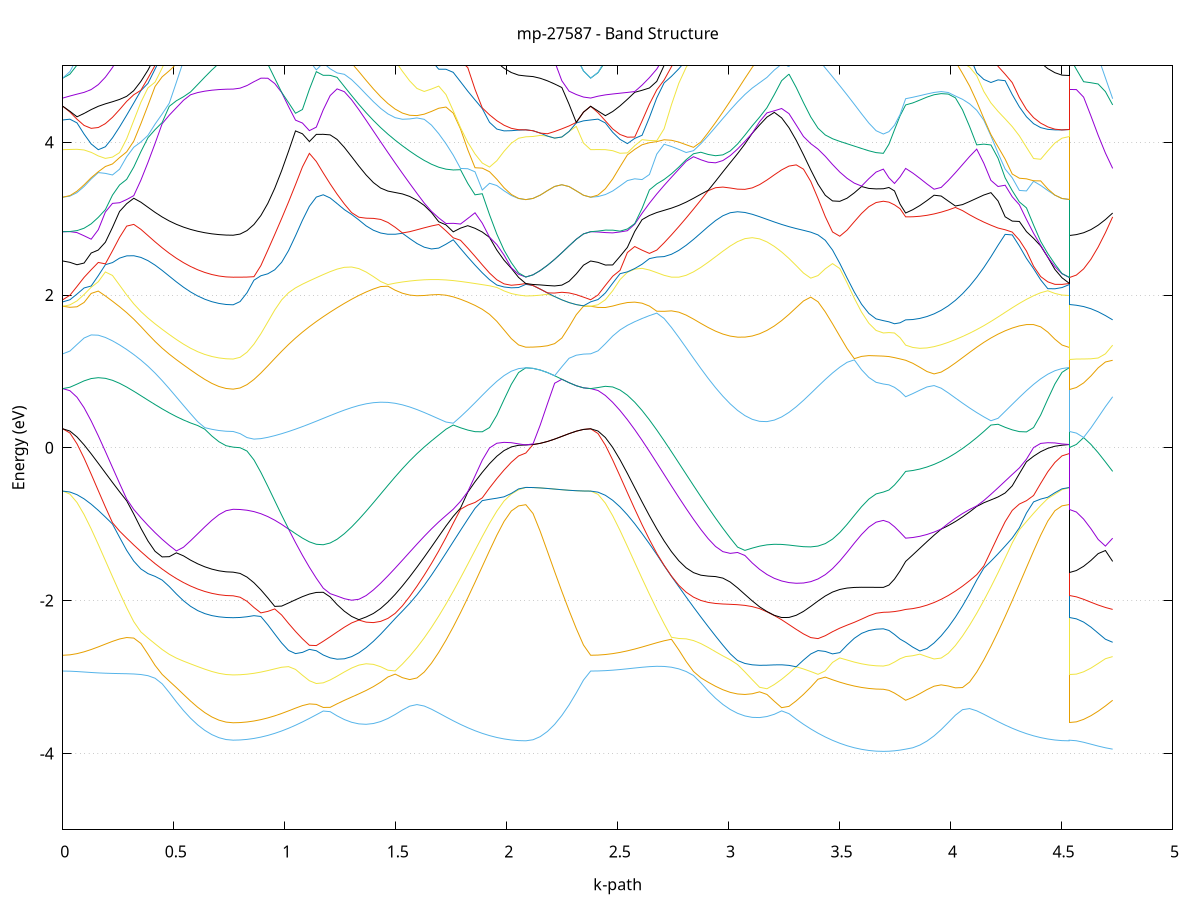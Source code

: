 set title 'mp-27587 - Band Structure'
set xlabel 'k-path'
set ylabel 'Energy (eV)'
set grid y
set yrange [-5:5]
set terminal png size 800,600
set output 'mp-27587_bands_gnuplot.png'
plot '-' using 1:2 with lines notitle, '-' using 1:2 with lines notitle, '-' using 1:2 with lines notitle, '-' using 1:2 with lines notitle, '-' using 1:2 with lines notitle, '-' using 1:2 with lines notitle, '-' using 1:2 with lines notitle, '-' using 1:2 with lines notitle, '-' using 1:2 with lines notitle, '-' using 1:2 with lines notitle, '-' using 1:2 with lines notitle, '-' using 1:2 with lines notitle, '-' using 1:2 with lines notitle, '-' using 1:2 with lines notitle, '-' using 1:2 with lines notitle, '-' using 1:2 with lines notitle, '-' using 1:2 with lines notitle, '-' using 1:2 with lines notitle, '-' using 1:2 with lines notitle, '-' using 1:2 with lines notitle, '-' using 1:2 with lines notitle, '-' using 1:2 with lines notitle, '-' using 1:2 with lines notitle, '-' using 1:2 with lines notitle, '-' using 1:2 with lines notitle, '-' using 1:2 with lines notitle, '-' using 1:2 with lines notitle, '-' using 1:2 with lines notitle, '-' using 1:2 with lines notitle, '-' using 1:2 with lines notitle, '-' using 1:2 with lines notitle, '-' using 1:2 with lines notitle, '-' using 1:2 with lines notitle, '-' using 1:2 with lines notitle, '-' using 1:2 with lines notitle, '-' using 1:2 with lines notitle, '-' using 1:2 with lines notitle, '-' using 1:2 with lines notitle, '-' using 1:2 with lines notitle, '-' using 1:2 with lines notitle, '-' using 1:2 with lines notitle, '-' using 1:2 with lines notitle, '-' using 1:2 with lines notitle, '-' using 1:2 with lines notitle, '-' using 1:2 with lines notitle, '-' using 1:2 with lines notitle, '-' using 1:2 with lines notitle, '-' using 1:2 with lines notitle, '-' using 1:2 with lines notitle, '-' using 1:2 with lines notitle, '-' using 1:2 with lines notitle, '-' using 1:2 with lines notitle, '-' using 1:2 with lines notitle, '-' using 1:2 with lines notitle, '-' using 1:2 with lines notitle, '-' using 1:2 with lines notitle, '-' using 1:2 with lines notitle, '-' using 1:2 with lines notitle, '-' using 1:2 with lines notitle, '-' using 1:2 with lines notitle, '-' using 1:2 with lines notitle, '-' using 1:2 with lines notitle, '-' using 1:2 with lines notitle, '-' using 1:2 with lines notitle
0.000000 -47.261445
0.031982 -47.261445
0.063964 -47.261445
0.095947 -47.261445
0.127929 -47.261445
0.159911 -47.261345
0.191893 -47.261345
0.223875 -47.261345
0.255858 -47.261345
0.287840 -47.261345
0.319822 -47.261345
0.351804 -47.261245
0.383787 -47.261245
0.415769 -47.261245
0.447751 -47.261245
0.479733 -47.261245
0.511715 -47.261145
0.543698 -47.261145
0.575680 -47.261145
0.607662 -47.261145
0.639644 -47.261145
0.671626 -47.261145
0.703609 -47.261145
0.735591 -47.261145
0.767573 -47.261145
0.767573 -47.261145
0.798796 -47.261145
0.830018 -47.261145
0.861241 -47.261045
0.892463 -47.261045
0.923686 -47.261045
0.954908 -47.261045
0.986131 -47.261045
1.017353 -47.261045
1.048576 -47.261045
1.079799 -47.261045
1.111021 -47.261045
1.142244 -47.261045
1.173466 -47.261045
1.204689 -47.261045
1.235911 -47.261045
1.235911 -47.261045
1.268619 -47.261045
1.301326 -47.261045
1.334034 -47.261045
1.366741 -47.261045
1.399449 -47.261145
1.432157 -47.261145
1.464864 -47.261145
1.497572 -47.261145
1.530279 -47.261145
1.562987 -47.261145
1.595694 -47.261245
1.628402 -47.261245
1.661109 -47.261245
1.693817 -47.261245
1.726524 -47.261245
1.759232 -47.261245
1.791939 -47.261345
1.824647 -47.261345
1.857354 -47.261345
1.890062 -47.261345
1.922769 -47.261345
1.955477 -47.261345
1.988185 -47.261345
2.020892 -47.261445
2.053600 -47.261445
2.086307 -47.261445
2.086307 -47.261445
2.118765 -47.261445
2.151223 -47.261445
2.183682 -47.261445
2.216140 -47.261445
2.248598 -47.261445
2.281056 -47.261445
2.313514 -47.261445
2.345973 -47.261445
2.378431 -47.261445
2.378431 -47.261445
2.411525 -47.261445
2.444619 -47.261445
2.477713 -47.261445
2.510806 -47.261445
2.543900 -47.261445
2.576994 -47.261345
2.610088 -47.261345
2.643182 -47.261345
2.676276 -47.261345
2.709370 -47.261345
2.742464 -47.261245
2.775558 -47.261245
2.808652 -47.261245
2.841746 -47.261245
2.874840 -47.261245
2.907934 -47.261145
2.941028 -47.261145
2.974122 -47.261145
3.007215 -47.261145
3.040309 -47.261145
3.073403 -47.261145
3.106497 -47.261145
3.139591 -47.261045
3.172685 -47.261045
3.205779 -47.261045
3.238873 -47.261045
3.271967 -47.261045
3.271967 -47.261045
3.304674 -47.261045
3.337382 -47.261045
3.370090 -47.261045
3.402797 -47.261045
3.435505 -47.261045
3.468212 -47.261045
3.500920 -47.261045
3.533627 -47.261145
3.566335 -47.261145
3.599042 -47.261145
3.631750 -47.261145
3.664457 -47.261145
3.697165 -47.261145
3.697165 -47.261145
3.722292 -47.261145
3.747420 -47.261145
3.772547 -47.261145
3.797674 -47.261145
3.797674 -47.261145
3.829695 -47.261145
3.861715 -47.261145
3.893735 -47.261145
3.925755 -47.261145
3.957775 -47.261145
3.989796 -47.261145
4.021816 -47.261145
4.053836 -47.261245
4.085856 -47.261245
4.117876 -47.261245
4.149896 -47.261245
4.181917 -47.261245
4.213937 -47.261345
4.245957 -47.261345
4.277977 -47.261345
4.309997 -47.261345
4.342018 -47.261345
4.374038 -47.261345
4.406058 -47.261345
4.438078 -47.261445
4.470098 -47.261445
4.502119 -47.261445
4.534139 -47.261445
4.534139 -47.261145
4.566861 -47.261145
4.599584 -47.261145
4.632306 -47.261145
4.665029 -47.261145
4.697751 -47.261145
4.730474 -47.261145
e
0.000000 -47.261245
0.031982 -47.261245
0.063964 -47.261245
0.095947 -47.261245
0.127929 -47.261245
0.159911 -47.261145
0.191893 -47.261145
0.223875 -47.261145
0.255858 -47.261145
0.287840 -47.261145
0.319822 -47.261145
0.351804 -47.261145
0.383787 -47.261145
0.415769 -47.261145
0.447751 -47.261145
0.479733 -47.261145
0.511715 -47.261045
0.543698 -47.261045
0.575680 -47.261045
0.607662 -47.261045
0.639644 -47.261045
0.671626 -47.261045
0.703609 -47.261045
0.735591 -47.261045
0.767573 -47.261045
0.767573 -47.261045
0.798796 -47.261045
0.830018 -47.261045
0.861241 -47.261045
0.892463 -47.261045
0.923686 -47.261045
0.954908 -47.261045
0.986131 -47.261045
1.017353 -47.261045
1.048576 -47.261045
1.079799 -47.261045
1.111021 -47.261045
1.142244 -47.261045
1.173466 -47.261045
1.204689 -47.261045
1.235911 -47.261045
1.235911 -47.261045
1.268619 -47.261045
1.301326 -47.261045
1.334034 -47.261045
1.366741 -47.261045
1.399449 -47.261045
1.432157 -47.261045
1.464864 -47.261045
1.497572 -47.261045
1.530279 -47.261045
1.562987 -47.261045
1.595694 -47.261045
1.628402 -47.261045
1.661109 -47.261045
1.693817 -47.261145
1.726524 -47.261145
1.759232 -47.261145
1.791939 -47.261145
1.824647 -47.261145
1.857354 -47.261145
1.890062 -47.261145
1.922769 -47.261245
1.955477 -47.261245
1.988185 -47.261245
2.020892 -47.261245
2.053600 -47.261245
2.086307 -47.261245
2.086307 -47.261245
2.118765 -47.261245
2.151223 -47.261245
2.183682 -47.261245
2.216140 -47.261245
2.248598 -47.261245
2.281056 -47.261145
2.313514 -47.261145
2.345973 -47.261245
2.378431 -47.261245
2.378431 -47.261245
2.411525 -47.261245
2.444619 -47.261245
2.477713 -47.261245
2.510806 -47.261245
2.543900 -47.261145
2.576994 -47.261145
2.610088 -47.261145
2.643182 -47.261145
2.676276 -47.261145
2.709370 -47.261145
2.742464 -47.261145
2.775558 -47.261145
2.808652 -47.261145
2.841746 -47.261145
2.874840 -47.261145
2.907934 -47.261045
2.941028 -47.261045
2.974122 -47.261045
3.007215 -47.261045
3.040309 -47.261045
3.073403 -47.261045
3.106497 -47.261045
3.139591 -47.261045
3.172685 -47.261045
3.205779 -47.261045
3.238873 -47.261045
3.271967 -47.261045
3.271967 -47.261045
3.304674 -47.261045
3.337382 -47.261045
3.370090 -47.261045
3.402797 -47.261045
3.435505 -47.261045
3.468212 -47.261045
3.500920 -47.261045
3.533627 -47.261045
3.566335 -47.261045
3.599042 -47.261045
3.631750 -47.261045
3.664457 -47.261045
3.697165 -47.261045
3.697165 -47.261045
3.722292 -47.261045
3.747420 -47.261045
3.772547 -47.261045
3.797674 -47.261045
3.797674 -47.261045
3.829695 -47.261045
3.861715 -47.261045
3.893735 -47.261045
3.925755 -47.261045
3.957775 -47.261045
3.989796 -47.261045
4.021816 -47.261045
4.053836 -47.261145
4.085856 -47.261145
4.117876 -47.261145
4.149896 -47.261145
4.181917 -47.261145
4.213937 -47.261145
4.245957 -47.261145
4.277977 -47.261145
4.309997 -47.261145
4.342018 -47.261145
4.374038 -47.261245
4.406058 -47.261245
4.438078 -47.261245
4.470098 -47.261245
4.502119 -47.261245
4.534139 -47.261245
4.534139 -47.261045
4.566861 -47.261045
4.599584 -47.261045
4.632306 -47.261045
4.665029 -47.261045
4.697751 -47.261045
4.730474 -47.261045
e
0.000000 -47.042945
0.031982 -47.042945
0.063964 -47.042845
0.095947 -47.042845
0.127929 -47.042645
0.159911 -47.042545
0.191893 -47.042345
0.223875 -47.042145
0.255858 -47.041845
0.287840 -47.041545
0.319822 -47.041245
0.351804 -47.040945
0.383787 -47.040545
0.415769 -47.040145
0.447751 -47.039845
0.479733 -47.039445
0.511715 -47.038945
0.543698 -47.038545
0.575680 -47.038245
0.607662 -47.037845
0.639644 -47.037445
0.671626 -47.037145
0.703609 -47.036945
0.735591 -47.036745
0.767573 -47.036745
0.767573 -47.036745
0.798796 -47.036745
0.830018 -47.036645
0.861241 -47.036545
0.892463 -47.036445
0.923686 -47.036345
0.954908 -47.036145
0.986131 -47.035945
1.017353 -47.035645
1.048576 -47.035445
1.079799 -47.035145
1.111021 -47.034745
1.142244 -47.034445
1.173466 -47.034045
1.204689 -47.033745
1.235911 -47.034045
1.235911 -47.034045
1.268619 -47.034445
1.301326 -47.034945
1.334034 -47.035345
1.366741 -47.035845
1.399449 -47.036345
1.432157 -47.036845
1.464864 -47.037345
1.497572 -47.037745
1.530279 -47.038245
1.562987 -47.038745
1.595694 -47.039145
1.628402 -47.039645
1.661109 -47.040045
1.693817 -47.040445
1.726524 -47.040745
1.759232 -47.041145
1.791939 -47.041445
1.824647 -47.041745
1.857354 -47.042045
1.890062 -47.042245
1.922769 -47.042545
1.955477 -47.042645
1.988185 -47.042845
2.020892 -47.042945
2.053600 -47.042945
2.086307 -47.042945
2.086307 -47.042945
2.118765 -47.043045
2.151223 -47.043045
2.183682 -47.042945
2.216140 -47.042945
2.248598 -47.042945
2.281056 -47.042945
2.313514 -47.042945
2.345973 -47.042945
2.378431 -47.042945
2.378431 -47.042945
2.411525 -47.042945
2.444619 -47.042945
2.477713 -47.042845
2.510806 -47.042645
2.543900 -47.042445
2.576994 -47.042245
2.610088 -47.042045
2.643182 -47.041745
2.676276 -47.041445
2.709370 -47.041145
2.742464 -47.040745
2.775558 -47.040345
2.808652 -47.039945
2.841746 -47.039545
2.874840 -47.039045
2.907934 -47.038645
2.941028 -47.038145
2.974122 -47.037745
3.007215 -47.037245
3.040309 -47.036745
3.073403 -47.036245
3.106497 -47.035745
3.139591 -47.035245
3.172685 -47.034845
3.205779 -47.034345
3.238873 -47.033845
3.271967 -47.033845
3.271967 -47.033845
3.304674 -47.034245
3.337382 -47.034645
3.370090 -47.034945
3.402797 -47.035245
3.435505 -47.035545
3.468212 -47.035845
3.500920 -47.036045
3.533627 -47.036245
3.566335 -47.036445
3.599042 -47.036545
3.631750 -47.036645
3.664457 -47.036745
3.697165 -47.036745
3.697165 -47.036745
3.722292 -47.036745
3.747420 -47.036745
3.772547 -47.036745
3.797674 -47.036745
3.797674 -47.036745
3.829695 -47.036945
3.861715 -47.037145
3.893735 -47.037445
3.925755 -47.037745
3.957775 -47.038145
3.989796 -47.038545
4.021816 -47.038945
4.053836 -47.039345
4.085856 -47.039745
4.117876 -47.040145
4.149896 -47.040545
4.181917 -47.040845
4.213937 -47.041245
4.245957 -47.041545
4.277977 -47.041845
4.309997 -47.042045
4.342018 -47.042345
4.374038 -47.042545
4.406058 -47.042745
4.438078 -47.042845
4.470098 -47.042945
4.502119 -47.042945
4.534139 -47.042945
4.534139 -47.036745
4.566861 -47.036745
4.599584 -47.036745
4.632306 -47.036745
4.665029 -47.036745
4.697751 -47.036745
4.730474 -47.036745
e
0.000000 -47.024445
0.031982 -47.024445
0.063964 -47.024445
0.095947 -47.024545
0.127929 -47.024645
0.159911 -47.024845
0.191893 -47.025045
0.223875 -47.025245
0.255858 -47.025445
0.287840 -47.025745
0.319822 -47.026045
0.351804 -47.026445
0.383787 -47.026745
0.415769 -47.027145
0.447751 -47.027545
0.479733 -47.027945
0.511715 -47.028345
0.543698 -47.028745
0.575680 -47.029145
0.607662 -47.029545
0.639644 -47.029845
0.671626 -47.030145
0.703609 -47.030345
0.735591 -47.030545
0.767573 -47.030545
0.767573 -47.030545
0.798796 -47.030545
0.830018 -47.030645
0.861241 -47.030745
0.892463 -47.030845
0.923686 -47.030945
0.954908 -47.031145
0.986131 -47.031345
1.017353 -47.031645
1.048576 -47.031945
1.079799 -47.032245
1.111021 -47.032545
1.142244 -47.032845
1.173466 -47.033245
1.204689 -47.033645
1.235911 -47.033245
1.235911 -47.033245
1.268619 -47.032845
1.301326 -47.032345
1.334034 -47.031945
1.366741 -47.031445
1.399449 -47.030945
1.432157 -47.030545
1.464864 -47.030045
1.497572 -47.029545
1.530279 -47.029045
1.562987 -47.028645
1.595694 -47.028145
1.628402 -47.027745
1.661109 -47.027345
1.693817 -47.026945
1.726524 -47.026545
1.759232 -47.026145
1.791939 -47.025845
1.824647 -47.025545
1.857354 -47.025245
1.890062 -47.025045
1.922769 -47.024845
1.955477 -47.024645
1.988185 -47.024545
2.020892 -47.024445
2.053600 -47.024345
2.086307 -47.024445
2.086307 -47.024445
2.118765 -47.024345
2.151223 -47.024445
2.183682 -47.024445
2.216140 -47.024345
2.248598 -47.024345
2.281056 -47.024345
2.313514 -47.024345
2.345973 -47.024445
2.378431 -47.024445
2.378431 -47.024445
2.411525 -47.024445
2.444619 -47.024445
2.477713 -47.024545
2.510806 -47.024745
2.543900 -47.024845
2.576994 -47.025045
2.610088 -47.025345
2.643182 -47.025545
2.676276 -47.025845
2.709370 -47.026245
2.742464 -47.026545
2.775558 -47.026945
2.808652 -47.027345
2.841746 -47.027745
2.874840 -47.028245
2.907934 -47.028645
2.941028 -47.029145
2.974122 -47.029645
3.007215 -47.030145
3.040309 -47.030645
3.073403 -47.031045
3.106497 -47.031545
3.139591 -47.032045
3.172685 -47.032545
3.205779 -47.032945
3.238873 -47.033445
3.271967 -47.033445
3.271967 -47.033445
3.304674 -47.033045
3.337382 -47.032745
3.370090 -47.032345
3.402797 -47.032045
3.435505 -47.031745
3.468212 -47.031445
3.500920 -47.031245
3.533627 -47.031045
3.566335 -47.030845
3.599042 -47.030745
3.631750 -47.030645
3.664457 -47.030645
3.697165 -47.030545
3.697165 -47.030545
3.722292 -47.030545
3.747420 -47.030545
3.772547 -47.030545
3.797674 -47.030545
3.797674 -47.030545
3.829695 -47.030445
3.861715 -47.030145
3.893735 -47.029845
3.925755 -47.029545
3.957775 -47.029145
3.989796 -47.028745
4.021816 -47.028345
4.053836 -47.027945
4.085856 -47.027545
4.117876 -47.027145
4.149896 -47.026845
4.181917 -47.026445
4.213937 -47.026145
4.245957 -47.025745
4.277977 -47.025445
4.309997 -47.025245
4.342018 -47.025045
4.374038 -47.024845
4.406058 -47.024645
4.438078 -47.024545
4.470098 -47.024445
4.502119 -47.024345
4.534139 -47.024445
4.534139 -47.030545
4.566861 -47.030545
4.599584 -47.030545
4.632306 -47.030545
4.665029 -47.030545
4.697751 -47.030545
4.730474 -47.030545
e
0.000000 -46.780645
0.031982 -46.780645
0.063964 -46.780645
0.095947 -46.780645
0.127929 -46.780545
0.159911 -46.780545
0.191893 -46.780545
0.223875 -46.780445
0.255858 -46.780345
0.287840 -46.780345
0.319822 -46.780245
0.351804 -46.780145
0.383787 -46.780045
0.415769 -46.780045
0.447751 -46.779945
0.479733 -46.779845
0.511715 -46.779745
0.543698 -46.779645
0.575680 -46.779545
0.607662 -46.779445
0.639644 -46.779345
0.671626 -46.779345
0.703609 -46.779245
0.735591 -46.779145
0.767573 -46.779145
0.767573 -46.779145
0.798796 -46.779145
0.830018 -46.779145
0.861241 -46.779145
0.892463 -46.779145
0.923686 -46.779045
0.954908 -46.779045
0.986131 -46.779045
1.017353 -46.778945
1.048576 -46.778945
1.079799 -46.778845
1.111021 -46.778745
1.142244 -46.778745
1.173466 -46.778645
1.204689 -46.778545
1.235911 -46.778645
1.235911 -46.778645
1.268619 -46.778745
1.301326 -46.778845
1.334034 -46.778945
1.366741 -46.779045
1.399449 -46.779145
1.432157 -46.779245
1.464864 -46.779345
1.497572 -46.779445
1.530279 -46.779545
1.562987 -46.779645
1.595694 -46.779745
1.628402 -46.779845
1.661109 -46.779945
1.693817 -46.780045
1.726524 -46.780145
1.759232 -46.780245
1.791939 -46.780245
1.824647 -46.780345
1.857354 -46.780445
1.890062 -46.780445
1.922769 -46.780545
1.955477 -46.780545
1.988185 -46.780545
2.020892 -46.780645
2.053600 -46.780645
2.086307 -46.780645
2.086307 -46.780645
2.118765 -46.780645
2.151223 -46.780645
2.183682 -46.780645
2.216140 -46.780645
2.248598 -46.780645
2.281056 -46.780645
2.313514 -46.780645
2.345973 -46.780645
2.378431 -46.780645
2.378431 -46.780645
2.411525 -46.780645
2.444619 -46.780645
2.477713 -46.780545
2.510806 -46.780545
2.543900 -46.780545
2.576994 -46.780445
2.610088 -46.780445
2.643182 -46.780345
2.676276 -46.780245
2.709370 -46.780145
2.742464 -46.780145
2.775558 -46.780045
2.808652 -46.779945
2.841746 -46.779845
2.874840 -46.779745
2.907934 -46.779645
2.941028 -46.779545
2.974122 -46.779445
3.007215 -46.779345
3.040309 -46.779245
3.073403 -46.779045
3.106497 -46.778945
3.139591 -46.778845
3.172685 -46.778745
3.205779 -46.778645
3.238873 -46.778545
3.271967 -46.778545
3.271967 -46.778545
3.304674 -46.778645
3.337382 -46.778745
3.370090 -46.778845
3.402797 -46.778845
3.435505 -46.778945
3.468212 -46.778945
3.500920 -46.779045
3.533627 -46.779045
3.566335 -46.779145
3.599042 -46.779145
3.631750 -46.779145
3.664457 -46.779145
3.697165 -46.779145
3.697165 -46.779145
3.722292 -46.779245
3.747420 -46.779245
3.772547 -46.779245
3.797674 -46.779245
3.797674 -46.779245
3.829695 -46.779245
3.861715 -46.779245
3.893735 -46.779345
3.925755 -46.779445
3.957775 -46.779545
3.989796 -46.779645
4.021816 -46.779745
4.053836 -46.779845
4.085856 -46.779845
4.117876 -46.779945
4.149896 -46.780045
4.181917 -46.780145
4.213937 -46.780245
4.245957 -46.780345
4.277977 -46.780345
4.309997 -46.780445
4.342018 -46.780445
4.374038 -46.780545
4.406058 -46.780545
4.438078 -46.780645
4.470098 -46.780645
4.502119 -46.780645
4.534139 -46.780645
4.534139 -46.779145
4.566861 -46.779145
4.599584 -46.779145
4.632306 -46.779145
4.665029 -46.779145
4.697751 -46.779245
4.730474 -46.779245
e
0.000000 -46.777245
0.031982 -46.777245
0.063964 -46.777245
0.095947 -46.777245
0.127929 -46.777245
0.159911 -46.777245
0.191893 -46.777245
0.223875 -46.777245
0.255858 -46.777345
0.287840 -46.777345
0.319822 -46.777345
0.351804 -46.777445
0.383787 -46.777445
0.415769 -46.777445
0.447751 -46.777545
0.479733 -46.777545
0.511715 -46.777645
0.543698 -46.777645
0.575680 -46.777745
0.607662 -46.777845
0.639644 -46.777845
0.671626 -46.777945
0.703609 -46.777945
0.735591 -46.777945
0.767573 -46.777945
0.767573 -46.777945
0.798796 -46.777945
0.830018 -46.777945
0.861241 -46.778045
0.892463 -46.778045
0.923686 -46.778045
0.954908 -46.778045
0.986131 -46.778145
1.017353 -46.778145
1.048576 -46.778145
1.079799 -46.778245
1.111021 -46.778345
1.142244 -46.778345
1.173466 -46.778445
1.204689 -46.778545
1.235911 -46.778445
1.235911 -46.778445
1.268619 -46.778345
1.301326 -46.778345
1.334034 -46.778245
1.366741 -46.778145
1.399449 -46.778045
1.432157 -46.777945
1.464864 -46.777845
1.497572 -46.777845
1.530279 -46.777745
1.562987 -46.777645
1.595694 -46.777645
1.628402 -46.777545
1.661109 -46.777445
1.693817 -46.777445
1.726524 -46.777445
1.759232 -46.777345
1.791939 -46.777345
1.824647 -46.777245
1.857354 -46.777245
1.890062 -46.777245
1.922769 -46.777245
1.955477 -46.777245
1.988185 -46.777245
2.020892 -46.777145
2.053600 -46.777145
2.086307 -46.777245
2.086307 -46.777245
2.118765 -46.777145
2.151223 -46.777145
2.183682 -46.777145
2.216140 -46.777145
2.248598 -46.777145
2.281056 -46.777145
2.313514 -46.777145
2.345973 -46.777145
2.378431 -46.777245
2.378431 -46.777245
2.411525 -46.777245
2.444619 -46.777245
2.477713 -46.777245
2.510806 -46.777245
2.543900 -46.777245
2.576994 -46.777245
2.610088 -46.777245
2.643182 -46.777345
2.676276 -46.777345
2.709370 -46.777345
2.742464 -46.777445
2.775558 -46.777445
2.808652 -46.777545
2.841746 -46.777545
2.874840 -46.777645
2.907934 -46.777645
2.941028 -46.777745
2.974122 -46.777845
3.007215 -46.777945
3.040309 -46.777945
3.073403 -46.778045
3.106497 -46.778145
3.139591 -46.778245
3.172685 -46.778345
3.205779 -46.778445
3.238873 -46.778445
3.271967 -46.778545
3.271967 -46.778545
3.304674 -46.778445
3.337382 -46.778345
3.370090 -46.778245
3.402797 -46.778245
3.435505 -46.778145
3.468212 -46.778145
3.500920 -46.778045
3.533627 -46.778045
3.566335 -46.778045
3.599042 -46.778045
3.631750 -46.778045
3.664457 -46.778045
3.697165 -46.777945
3.697165 -46.777945
3.722292 -46.778045
3.747420 -46.778045
3.772547 -46.778045
3.797674 -46.777945
3.797674 -46.777945
3.829695 -46.777945
3.861715 -46.777945
3.893735 -46.777845
3.925755 -46.777845
3.957775 -46.777745
3.989796 -46.777745
4.021816 -46.777645
4.053836 -46.777545
4.085856 -46.777545
4.117876 -46.777445
4.149896 -46.777445
4.181917 -46.777445
4.213937 -46.777345
4.245957 -46.777345
4.277977 -46.777245
4.309997 -46.777245
4.342018 -46.777245
4.374038 -46.777245
4.406058 -46.777245
4.438078 -46.777245
4.470098 -46.777145
4.502119 -46.777145
4.534139 -46.777245
4.534139 -46.777945
4.566861 -46.777945
4.599584 -46.777945
4.632306 -46.777945
4.665029 -46.777945
4.697751 -46.778045
4.730474 -46.777945
e
0.000000 -46.773745
0.031982 -46.773745
0.063964 -46.773745
0.095947 -46.773745
0.127929 -46.773745
0.159911 -46.773745
0.191893 -46.773745
0.223875 -46.773745
0.255858 -46.773745
0.287840 -46.773845
0.319822 -46.773845
0.351804 -46.773845
0.383787 -46.773845
0.415769 -46.773845
0.447751 -46.773945
0.479733 -46.773945
0.511715 -46.773945
0.543698 -46.773945
0.575680 -46.773945
0.607662 -46.774045
0.639644 -46.774045
0.671626 -46.774045
0.703609 -46.774045
0.735591 -46.774045
0.767573 -46.774045
0.767573 -46.774045
0.798796 -46.774045
0.830018 -46.774045
0.861241 -46.774045
0.892463 -46.774045
0.923686 -46.774045
0.954908 -46.774045
0.986131 -46.774045
1.017353 -46.774145
1.048576 -46.774145
1.079799 -46.774145
1.111021 -46.774145
1.142244 -46.774145
1.173466 -46.774145
1.204689 -46.774145
1.235911 -46.774145
1.235911 -46.774145
1.268619 -46.774145
1.301326 -46.774145
1.334034 -46.774145
1.366741 -46.774145
1.399449 -46.774045
1.432157 -46.774045
1.464864 -46.774045
1.497572 -46.774045
1.530279 -46.774045
1.562987 -46.773945
1.595694 -46.773945
1.628402 -46.773945
1.661109 -46.773945
1.693817 -46.773945
1.726524 -46.773845
1.759232 -46.773845
1.791939 -46.773845
1.824647 -46.773845
1.857354 -46.773745
1.890062 -46.773745
1.922769 -46.773745
1.955477 -46.773745
1.988185 -46.773745
2.020892 -46.773745
2.053600 -46.773745
2.086307 -46.773745
2.086307 -46.773745
2.118765 -46.773745
2.151223 -46.773745
2.183682 -46.773745
2.216140 -46.773745
2.248598 -46.773745
2.281056 -46.773745
2.313514 -46.773745
2.345973 -46.773745
2.378431 -46.773745
2.378431 -46.773745
2.411525 -46.773745
2.444619 -46.773745
2.477713 -46.773745
2.510806 -46.773745
2.543900 -46.773745
2.576994 -46.773745
2.610088 -46.773745
2.643182 -46.773745
2.676276 -46.773845
2.709370 -46.773845
2.742464 -46.773845
2.775558 -46.773845
2.808652 -46.773945
2.841746 -46.773945
2.874840 -46.773945
2.907934 -46.773945
2.941028 -46.774045
2.974122 -46.774045
3.007215 -46.774045
3.040309 -46.774045
3.073403 -46.774145
3.106497 -46.774145
3.139591 -46.774145
3.172685 -46.774145
3.205779 -46.774145
3.238873 -46.774145
3.271967 -46.774145
3.271967 -46.774145
3.304674 -46.774145
3.337382 -46.774145
3.370090 -46.774145
3.402797 -46.774145
3.435505 -46.774145
3.468212 -46.774145
3.500920 -46.774045
3.533627 -46.774045
3.566335 -46.774045
3.599042 -46.774045
3.631750 -46.774045
3.664457 -46.774045
3.697165 -46.774045
3.697165 -46.774045
3.722292 -46.774045
3.747420 -46.774045
3.772547 -46.774045
3.797674 -46.774045
3.797674 -46.774045
3.829695 -46.774045
3.861715 -46.774045
3.893735 -46.774045
3.925755 -46.774045
3.957775 -46.774045
3.989796 -46.773945
4.021816 -46.773945
4.053836 -46.773945
4.085856 -46.773945
4.117876 -46.773945
4.149896 -46.773945
4.181917 -46.773845
4.213937 -46.773845
4.245957 -46.773845
4.277977 -46.773845
4.309997 -46.773745
4.342018 -46.773745
4.374038 -46.773745
4.406058 -46.773745
4.438078 -46.773745
4.470098 -46.773745
4.502119 -46.773745
4.534139 -46.773745
4.534139 -46.774045
4.566861 -46.774045
4.599584 -46.774045
4.632306 -46.774045
4.665029 -46.774045
4.697751 -46.774045
4.730474 -46.774045
e
0.000000 -46.773445
0.031982 -46.773445
0.063964 -46.773345
0.095947 -46.773445
0.127929 -46.773445
0.159911 -46.773445
0.191893 -46.773445
0.223875 -46.773445
0.255858 -46.773545
0.287840 -46.773545
0.319822 -46.773645
0.351804 -46.773645
0.383787 -46.773745
0.415769 -46.773745
0.447751 -46.773745
0.479733 -46.773845
0.511715 -46.773845
0.543698 -46.773945
0.575680 -46.773945
0.607662 -46.773945
0.639644 -46.774045
0.671626 -46.774045
0.703609 -46.774045
0.735591 -46.774045
0.767573 -46.774045
0.767573 -46.774045
0.798796 -46.774045
0.830018 -46.774045
0.861241 -46.774045
0.892463 -46.774045
0.923686 -46.774045
0.954908 -46.774045
0.986131 -46.774045
1.017353 -46.774045
1.048576 -46.774045
1.079799 -46.774045
1.111021 -46.774045
1.142244 -46.774045
1.173466 -46.774145
1.204689 -46.774145
1.235911 -46.774145
1.235911 -46.774145
1.268619 -46.774145
1.301326 -46.774145
1.334034 -46.774045
1.366741 -46.774045
1.399449 -46.774045
1.432157 -46.774045
1.464864 -46.774045
1.497572 -46.773945
1.530279 -46.773945
1.562987 -46.773845
1.595694 -46.773845
1.628402 -46.773745
1.661109 -46.773745
1.693817 -46.773645
1.726524 -46.773645
1.759232 -46.773645
1.791939 -46.773545
1.824647 -46.773545
1.857354 -46.773445
1.890062 -46.773445
1.922769 -46.773445
1.955477 -46.773445
1.988185 -46.773345
2.020892 -46.773345
2.053600 -46.773345
2.086307 -46.773445
2.086307 -46.773445
2.118765 -46.773445
2.151223 -46.773345
2.183682 -46.773345
2.216140 -46.773345
2.248598 -46.773345
2.281056 -46.773345
2.313514 -46.773445
2.345973 -46.773445
2.378431 -46.773445
2.378431 -46.773445
2.411525 -46.773445
2.444619 -46.773445
2.477713 -46.773445
2.510806 -46.773445
2.543900 -46.773445
2.576994 -46.773445
2.610088 -46.773545
2.643182 -46.773545
2.676276 -46.773645
2.709370 -46.773645
2.742464 -46.773645
2.775558 -46.773745
2.808652 -46.773745
2.841746 -46.773845
2.874840 -46.773845
2.907934 -46.773945
2.941028 -46.773945
2.974122 -46.773945
3.007215 -46.774045
3.040309 -46.774045
3.073403 -46.774045
3.106497 -46.774045
3.139591 -46.774045
3.172685 -46.774145
3.205779 -46.774145
3.238873 -46.774145
3.271967 -46.774145
3.271967 -46.774145
3.304674 -46.774145
3.337382 -46.774145
3.370090 -46.774145
3.402797 -46.774145
3.435505 -46.774045
3.468212 -46.774045
3.500920 -46.774045
3.533627 -46.774045
3.566335 -46.774045
3.599042 -46.774045
3.631750 -46.774045
3.664457 -46.774045
3.697165 -46.774045
3.697165 -46.774045
3.722292 -46.774045
3.747420 -46.774045
3.772547 -46.774045
3.797674 -46.774045
3.797674 -46.774045
3.829695 -46.774045
3.861715 -46.774045
3.893735 -46.773945
3.925755 -46.773945
3.957775 -46.773945
3.989796 -46.773945
4.021816 -46.773845
4.053836 -46.773845
4.085856 -46.773745
4.117876 -46.773745
4.149896 -46.773645
4.181917 -46.773645
4.213937 -46.773645
4.245957 -46.773545
4.277977 -46.773545
4.309997 -46.773445
4.342018 -46.773445
4.374038 -46.773445
4.406058 -46.773445
4.438078 -46.773445
4.470098 -46.773445
4.502119 -46.773345
4.534139 -46.773445
4.534139 -46.774045
4.566861 -46.774045
4.599584 -46.774045
4.632306 -46.774045
4.665029 -46.774045
4.697751 -46.774045
4.730474 -46.774045
e
0.000000 -17.351045
0.031982 -17.351045
0.063964 -17.350945
0.095947 -17.350845
0.127929 -17.350645
0.159911 -17.350445
0.191893 -17.350145
0.223875 -17.349845
0.255858 -17.349545
0.287840 -17.349245
0.319822 -17.348845
0.351804 -17.348445
0.383787 -17.348145
0.415769 -17.347745
0.447751 -17.347345
0.479733 -17.347045
0.511715 -17.346645
0.543698 -17.346345
0.575680 -17.346045
0.607662 -17.345845
0.639644 -17.345645
0.671626 -17.345445
0.703609 -17.345345
0.735591 -17.345245
0.767573 -17.345245
0.767573 -17.345245
0.798796 -17.345245
0.830018 -17.345245
0.861241 -17.345145
0.892463 -17.345145
0.923686 -17.345045
0.954908 -17.344945
0.986131 -17.344845
1.017353 -17.344745
1.048576 -17.344745
1.079799 -17.344645
1.111021 -17.344545
1.142244 -17.344545
1.173466 -17.344445
1.204689 -17.344445
1.235911 -17.344445
1.235911 -17.344445
1.268619 -17.344545
1.301326 -17.344545
1.334034 -17.344745
1.366741 -17.344845
1.399449 -17.345045
1.432157 -17.345245
1.464864 -17.345545
1.497572 -17.345745
1.530279 -17.346145
1.562987 -17.346445
1.595694 -17.346845
1.628402 -17.347145
1.661109 -17.347545
1.693817 -17.347945
1.726524 -17.348345
1.759232 -17.348745
1.791939 -17.349145
1.824647 -17.349445
1.857354 -17.349845
1.890062 -17.350145
1.922769 -17.350345
1.955477 -17.350545
1.988185 -17.350745
2.020892 -17.350845
2.053600 -17.350945
2.086307 -17.351045
2.086307 -17.351045
2.118765 -17.351045
2.151223 -17.351045
2.183682 -17.351045
2.216140 -17.351045
2.248598 -17.351045
2.281056 -17.351045
2.313514 -17.351045
2.345973 -17.351045
2.378431 -17.351045
2.378431 -17.351045
2.411525 -17.351045
2.444619 -17.350945
2.477713 -17.350745
2.510806 -17.350645
2.543900 -17.350345
2.576994 -17.350145
2.610088 -17.349745
2.643182 -17.349445
2.676276 -17.349045
2.709370 -17.348745
2.742464 -17.348345
2.775558 -17.347945
2.808652 -17.347545
2.841746 -17.347145
2.874840 -17.346745
2.907934 -17.346345
2.941028 -17.346045
2.974122 -17.345745
3.007215 -17.345445
3.040309 -17.345145
3.073403 -17.344945
3.106497 -17.344745
3.139591 -17.344645
3.172685 -17.344545
3.205779 -17.344445
3.238873 -17.344445
3.271967 -17.344445
3.271967 -17.344445
3.304674 -17.344445
3.337382 -17.344545
3.370090 -17.344645
3.402797 -17.344745
3.435505 -17.344745
3.468212 -17.344845
3.500920 -17.344945
3.533627 -17.345045
3.566335 -17.345145
3.599042 -17.345245
3.631750 -17.345245
3.664457 -17.345345
3.697165 -17.345345
3.697165 -17.345345
3.722292 -17.345345
3.747420 -17.345345
3.772547 -17.345345
3.797674 -17.345345
3.797674 -17.345345
3.829695 -17.345345
3.861715 -17.345445
3.893735 -17.345645
3.925755 -17.345845
3.957775 -17.346045
3.989796 -17.346345
4.021816 -17.346645
4.053836 -17.346945
4.085856 -17.347345
4.117876 -17.347745
4.149896 -17.348045
4.181917 -17.348445
4.213937 -17.348845
4.245957 -17.349145
4.277977 -17.349545
4.309997 -17.349845
4.342018 -17.350145
4.374038 -17.350345
4.406058 -17.350645
4.438078 -17.350745
4.470098 -17.350945
4.502119 -17.350945
4.534139 -17.351045
4.534139 -17.345245
4.566861 -17.345245
4.599584 -17.345245
4.632306 -17.345245
4.665029 -17.345245
4.697751 -17.345345
4.730474 -17.345345
e
0.000000 -17.185445
0.031982 -17.185445
0.063964 -17.185545
0.095947 -17.185645
0.127929 -17.185845
0.159911 -17.186145
0.191893 -17.186345
0.223875 -17.186645
0.255858 -17.187045
0.287840 -17.187345
0.319822 -17.187745
0.351804 -17.188145
0.383787 -17.188545
0.415769 -17.188945
0.447751 -17.189345
0.479733 -17.189745
0.511715 -17.190045
0.543698 -17.190445
0.575680 -17.190745
0.607662 -17.190945
0.639644 -17.191245
0.671626 -17.191345
0.703609 -17.191545
0.735591 -17.191645
0.767573 -17.191645
0.767573 -17.191645
0.798796 -17.191645
0.830018 -17.191645
0.861241 -17.191545
0.892463 -17.191545
0.923686 -17.191445
0.954908 -17.191345
0.986131 -17.191345
1.017353 -17.191245
1.048576 -17.191145
1.079799 -17.190945
1.111021 -17.190845
1.142244 -17.190745
1.173466 -17.190545
1.204689 -17.190345
1.235911 -17.190445
1.235911 -17.190445
1.268619 -17.190645
1.301326 -17.190745
1.334034 -17.190745
1.366741 -17.190745
1.399449 -17.190745
1.432157 -17.190645
1.464864 -17.190445
1.497572 -17.190345
1.530279 -17.190045
1.562987 -17.189845
1.595694 -17.189545
1.628402 -17.189245
1.661109 -17.188845
1.693817 -17.188545
1.726524 -17.188145
1.759232 -17.187745
1.791939 -17.187445
1.824647 -17.187045
1.857354 -17.186745
1.890062 -17.186445
1.922769 -17.186145
1.955477 -17.185945
1.988185 -17.185745
2.020892 -17.185645
2.053600 -17.185545
2.086307 -17.185545
2.086307 -17.185545
2.118765 -17.185545
2.151223 -17.185545
2.183682 -17.185545
2.216140 -17.185545
2.248598 -17.185545
2.281056 -17.185445
2.313514 -17.185445
2.345973 -17.185445
2.378431 -17.185445
2.378431 -17.185445
2.411525 -17.185445
2.444619 -17.185545
2.477713 -17.185745
2.510806 -17.185945
2.543900 -17.186145
2.576994 -17.186445
2.610088 -17.186745
2.643182 -17.187045
2.676276 -17.187445
2.709370 -17.187845
2.742464 -17.188245
2.775558 -17.188645
2.808652 -17.188945
2.841746 -17.189345
2.874840 -17.189645
2.907934 -17.189945
2.941028 -17.190245
2.974122 -17.190445
3.007215 -17.190645
3.040309 -17.190745
3.073403 -17.190845
3.106497 -17.190845
3.139591 -17.190845
3.172685 -17.190745
3.205779 -17.190645
3.238873 -17.190445
3.271967 -17.190445
3.271967 -17.190445
3.304674 -17.190545
3.337382 -17.190745
3.370090 -17.190845
3.402797 -17.190945
3.435505 -17.191145
3.468212 -17.191245
3.500920 -17.191245
3.533627 -17.191345
3.566335 -17.191445
3.599042 -17.191445
3.631750 -17.191545
3.664457 -17.191545
3.697165 -17.191545
3.697165 -17.191545
3.722292 -17.191545
3.747420 -17.191545
3.772547 -17.191545
3.797674 -17.191545
3.797674 -17.191545
3.829695 -17.191445
3.861715 -17.191345
3.893735 -17.191145
3.925755 -17.190945
3.957775 -17.190645
3.989796 -17.190345
4.021816 -17.190045
4.053836 -17.189745
4.085856 -17.189345
4.117876 -17.188945
4.149896 -17.188545
4.181917 -17.188145
4.213937 -17.187745
4.245957 -17.187445
4.277977 -17.187045
4.309997 -17.186745
4.342018 -17.186445
4.374038 -17.186145
4.406058 -17.185945
4.438078 -17.185745
4.470098 -17.185645
4.502119 -17.185545
4.534139 -17.185545
4.534139 -17.191645
4.566861 -17.191645
4.599584 -17.191645
4.632306 -17.191545
4.665029 -17.191545
4.697751 -17.191545
4.730474 -17.191545
e
0.000000 -17.185445
0.031982 -17.185445
0.063964 -17.185545
0.095947 -17.185545
0.127929 -17.185645
0.159911 -17.185745
0.191893 -17.185845
0.223875 -17.185945
0.255858 -17.186145
0.287840 -17.186245
0.319822 -17.186445
0.351804 -17.186645
0.383787 -17.186745
0.415769 -17.186945
0.447751 -17.187145
0.479733 -17.187245
0.511715 -17.187445
0.543698 -17.187545
0.575680 -17.187745
0.607662 -17.187845
0.639644 -17.187945
0.671626 -17.187945
0.703609 -17.188045
0.735591 -17.188045
0.767573 -17.188045
0.767573 -17.188045
0.798796 -17.188145
0.830018 -17.188145
0.861241 -17.188245
0.892463 -17.188345
0.923686 -17.188545
0.954908 -17.188645
0.986131 -17.188845
1.017353 -17.189045
1.048576 -17.189345
1.079799 -17.189545
1.111021 -17.189745
1.142244 -17.189945
1.173466 -17.190145
1.204689 -17.190345
1.235911 -17.190245
1.235911 -17.190245
1.268619 -17.190045
1.301326 -17.189845
1.334034 -17.189545
1.366741 -17.189345
1.399449 -17.189145
1.432157 -17.188845
1.464864 -17.188645
1.497572 -17.188445
1.530279 -17.188145
1.562987 -17.187945
1.595694 -17.187645
1.628402 -17.187445
1.661109 -17.187245
1.693817 -17.186945
1.726524 -17.186745
1.759232 -17.186545
1.791939 -17.186445
1.824647 -17.186245
1.857354 -17.186045
1.890062 -17.185945
1.922769 -17.185845
1.955477 -17.185745
1.988185 -17.185645
2.020892 -17.185645
2.053600 -17.185545
2.086307 -17.185545
2.086307 -17.185545
2.118765 -17.185545
2.151223 -17.185545
2.183682 -17.185545
2.216140 -17.185545
2.248598 -17.185545
2.281056 -17.185445
2.313514 -17.185445
2.345973 -17.185445
2.378431 -17.185445
2.378431 -17.185445
2.411525 -17.185445
2.444619 -17.185545
2.477713 -17.185545
2.510806 -17.185645
2.543900 -17.185745
2.576994 -17.185845
2.610088 -17.186045
2.643182 -17.186145
2.676276 -17.186345
2.709370 -17.186545
2.742464 -17.186745
2.775558 -17.186945
2.808652 -17.187245
2.841746 -17.187445
2.874840 -17.187745
2.907934 -17.187945
2.941028 -17.188245
2.974122 -17.188445
3.007215 -17.188745
3.040309 -17.188945
3.073403 -17.189145
3.106497 -17.189445
3.139591 -17.189645
3.172685 -17.189845
3.205779 -17.190045
3.238873 -17.190245
3.271967 -17.190245
3.271967 -17.190245
3.304674 -17.190045
3.337382 -17.189845
3.370090 -17.189645
3.402797 -17.189345
3.435505 -17.189145
3.468212 -17.188845
3.500920 -17.188645
3.533627 -17.188445
3.566335 -17.188345
3.599042 -17.188145
3.631750 -17.188045
3.664457 -17.188045
3.697165 -17.187945
3.697165 -17.187945
3.722292 -17.187945
3.747420 -17.187945
3.772547 -17.188045
3.797674 -17.188045
3.797674 -17.188045
3.829695 -17.187945
3.861715 -17.187945
3.893735 -17.187845
3.925755 -17.187745
3.957775 -17.187645
3.989796 -17.187545
4.021816 -17.187445
4.053836 -17.187245
4.085856 -17.187145
4.117876 -17.186945
4.149896 -17.186845
4.181917 -17.186645
4.213937 -17.186445
4.245957 -17.186345
4.277977 -17.186145
4.309997 -17.186045
4.342018 -17.185945
4.374038 -17.185845
4.406058 -17.185745
4.438078 -17.185645
4.470098 -17.185645
4.502119 -17.185545
4.534139 -17.185545
4.534139 -17.188045
4.566861 -17.188045
4.599584 -17.188045
4.632306 -17.188045
4.665029 -17.188045
4.697751 -17.188045
4.730474 -17.188045
e
0.000000 -17.100245
0.031982 -17.100245
0.063964 -17.100245
0.095947 -17.100145
0.127929 -17.100045
0.159911 -17.099845
0.191893 -17.099745
0.223875 -17.099545
0.255858 -17.099345
0.287840 -17.099145
0.319822 -17.098845
0.351804 -17.098645
0.383787 -17.098445
0.415769 -17.098145
0.447751 -17.097945
0.479733 -17.097645
0.511715 -17.097445
0.543698 -17.097245
0.575680 -17.097045
0.607662 -17.096945
0.639644 -17.096745
0.671626 -17.096645
0.703609 -17.096545
0.735591 -17.096545
0.767573 -17.096545
0.767573 -17.096545
0.798796 -17.096445
0.830018 -17.096245
0.861241 -17.095945
0.892463 -17.095545
0.923686 -17.095045
0.954908 -17.094345
0.986131 -17.093745
1.017353 -17.092945
1.048576 -17.092145
1.079799 -17.091345
1.111021 -17.090545
1.142244 -17.089645
1.173466 -17.088945
1.204689 -17.088245
1.235911 -17.088845
1.235911 -17.088845
1.268619 -17.089545
1.301326 -17.090245
1.334034 -17.091045
1.366741 -17.091745
1.399449 -17.092445
1.432157 -17.093145
1.464864 -17.093845
1.497572 -17.094445
1.530279 -17.095145
1.562987 -17.095645
1.595694 -17.096245
1.628402 -17.096745
1.661109 -17.097245
1.693817 -17.097745
1.726524 -17.098145
1.759232 -17.098445
1.791939 -17.098845
1.824647 -17.099145
1.857354 -17.099345
1.890062 -17.099645
1.922769 -17.099845
1.955477 -17.099945
1.988185 -17.100045
2.020892 -17.100145
2.053600 -17.100245
2.086307 -17.100245
2.086307 -17.100245
2.118765 -17.100245
2.151223 -17.100245
2.183682 -17.100245
2.216140 -17.100245
2.248598 -17.100245
2.281056 -17.100245
2.313514 -17.100245
2.345973 -17.100245
2.378431 -17.100245
2.378431 -17.100245
2.411525 -17.100245
2.444619 -17.100245
2.477713 -17.100145
2.510806 -17.100045
2.543900 -17.099845
2.576994 -17.099645
2.610088 -17.099445
2.643182 -17.099145
2.676276 -17.098845
2.709370 -17.098445
2.742464 -17.098045
2.775558 -17.097645
2.808652 -17.097145
2.841746 -17.096645
2.874840 -17.096145
2.907934 -17.095545
2.941028 -17.094945
2.974122 -17.094345
3.007215 -17.093645
3.040309 -17.092945
3.073403 -17.092245
3.106497 -17.091545
3.139591 -17.090745
3.172685 -17.090045
3.205779 -17.089245
3.238873 -17.088545
3.271967 -17.088445
3.271967 -17.088445
3.304674 -17.089245
3.337382 -17.090045
3.370090 -17.090945
3.402797 -17.091845
3.435505 -17.092645
3.468212 -17.093445
3.500920 -17.094245
3.533627 -17.094845
3.566335 -17.095445
3.599042 -17.095945
3.631750 -17.096245
3.664457 -17.096445
3.697165 -17.096545
3.697165 -17.096545
3.722292 -17.096545
3.747420 -17.096545
3.772547 -17.096545
3.797674 -17.096545
3.797674 -17.096545
3.829695 -17.096545
3.861715 -17.096645
3.893735 -17.096745
3.925755 -17.096845
3.957775 -17.097045
3.989796 -17.097245
4.021816 -17.097445
4.053836 -17.097645
4.085856 -17.097845
4.117876 -17.098145
4.149896 -17.098345
4.181917 -17.098645
4.213937 -17.098845
4.245957 -17.099045
4.277977 -17.099245
4.309997 -17.099445
4.342018 -17.099645
4.374038 -17.099845
4.406058 -17.099945
4.438078 -17.100045
4.470098 -17.100145
4.502119 -17.100245
4.534139 -17.100245
4.534139 -17.096545
4.566861 -17.096545
4.599584 -17.096545
4.632306 -17.096545
4.665029 -17.096545
4.697751 -17.096545
4.730474 -17.096545
e
0.000000 -17.100245
0.031982 -17.100245
0.063964 -17.099945
0.095947 -17.099545
0.127929 -17.099045
0.159911 -17.098445
0.191893 -17.097645
0.223875 -17.096745
0.255858 -17.095845
0.287840 -17.094745
0.319822 -17.093645
0.351804 -17.092545
0.383787 -17.091345
0.415769 -17.090145
0.447751 -17.089045
0.479733 -17.087945
0.511715 -17.086945
0.543698 -17.085945
0.575680 -17.085045
0.607662 -17.084345
0.639644 -17.083645
0.671626 -17.083145
0.703609 -17.082745
0.735591 -17.082545
0.767573 -17.082445
0.767573 -17.082445
0.798796 -17.082545
0.830018 -17.082645
0.861241 -17.082745
0.892463 -17.083045
0.923686 -17.083345
0.954908 -17.083645
0.986131 -17.084045
1.017353 -17.084545
1.048576 -17.085045
1.079799 -17.085545
1.111021 -17.086145
1.142244 -17.086745
1.173466 -17.087445
1.204689 -17.088145
1.235911 -17.087545
1.235911 -17.087545
1.268619 -17.086945
1.301326 -17.086545
1.334034 -17.086145
1.366741 -17.085945
1.399449 -17.085945
1.432157 -17.086045
1.464864 -17.086245
1.497572 -17.086645
1.530279 -17.087145
1.562987 -17.087845
1.595694 -17.088545
1.628402 -17.089445
1.661109 -17.090445
1.693817 -17.091445
1.726524 -17.092445
1.759232 -17.093545
1.791939 -17.094645
1.824647 -17.095645
1.857354 -17.096645
1.890062 -17.097445
1.922769 -17.098245
1.955477 -17.098945
1.988185 -17.099545
2.020892 -17.099945
2.053600 -17.100145
2.086307 -17.100245
2.086307 -17.100245
2.118765 -17.100245
2.151223 -17.100245
2.183682 -17.100245
2.216140 -17.100245
2.248598 -17.100245
2.281056 -17.100245
2.313514 -17.100245
2.345973 -17.100245
2.378431 -17.100245
2.378431 -17.100245
2.411525 -17.100245
2.444619 -17.099945
2.477713 -17.099545
2.510806 -17.098945
2.543900 -17.098245
2.576994 -17.097445
2.610088 -17.096545
2.643182 -17.095545
2.676276 -17.094545
2.709370 -17.093445
2.742464 -17.092345
2.775558 -17.091345
2.808652 -17.090245
2.841746 -17.089345
2.874840 -17.088445
2.907934 -17.087645
2.941028 -17.087045
2.974122 -17.086545
3.007215 -17.086145
3.040309 -17.085945
3.073403 -17.085945
3.106497 -17.086045
3.139591 -17.086245
3.172685 -17.086645
3.205779 -17.087145
3.238873 -17.087745
3.271967 -17.087845
3.271967 -17.087845
3.304674 -17.087145
3.337382 -17.086445
3.370090 -17.085845
3.402797 -17.085245
3.435505 -17.084745
3.468212 -17.084245
3.500920 -17.083745
3.533627 -17.083445
3.566335 -17.083045
3.599042 -17.082845
3.631750 -17.082645
3.664457 -17.082545
3.697165 -17.082545
3.697165 -17.082545
3.722292 -17.082545
3.747420 -17.082545
3.772547 -17.082545
3.797674 -17.082545
3.797674 -17.082545
3.829695 -17.082745
3.861715 -17.083045
3.893735 -17.083545
3.925755 -17.084245
3.957775 -17.084945
3.989796 -17.085845
4.021816 -17.086745
4.053836 -17.087745
4.085856 -17.088845
4.117876 -17.090045
4.149896 -17.091245
4.181917 -17.092345
4.213937 -17.093545
4.245957 -17.094645
4.277977 -17.095645
4.309997 -17.096645
4.342018 -17.097545
4.374038 -17.098345
4.406058 -17.099045
4.438078 -17.099545
4.470098 -17.099945
4.502119 -17.100145
4.534139 -17.100245
4.534139 -17.082445
4.566861 -17.082445
4.599584 -17.082545
4.632306 -17.082545
4.665029 -17.082545
4.697751 -17.082545
4.730474 -17.082545
e
0.000000 -17.075345
0.031982 -17.075345
0.063964 -17.075345
0.095947 -17.075245
0.127929 -17.075245
0.159911 -17.075245
0.191893 -17.075245
0.223875 -17.075145
0.255858 -17.075145
0.287840 -17.075045
0.319822 -17.075045
0.351804 -17.075045
0.383787 -17.074945
0.415769 -17.074945
0.447751 -17.074945
0.479733 -17.074845
0.511715 -17.074845
0.543698 -17.074845
0.575680 -17.074845
0.607662 -17.074845
0.639644 -17.074845
0.671626 -17.074845
0.703609 -17.074745
0.735591 -17.074745
0.767573 -17.074745
0.767573 -17.074745
0.798796 -17.074745
0.830018 -17.074545
0.861241 -17.074145
0.892463 -17.073745
0.923686 -17.073145
0.954908 -17.072545
0.986131 -17.071845
1.017353 -17.071045
1.048576 -17.070145
1.079799 -17.069345
1.111021 -17.068445
1.142244 -17.067645
1.173466 -17.066845
1.204689 -17.066145
1.235911 -17.066745
1.235911 -17.066745
1.268619 -17.067445
1.301326 -17.068145
1.334034 -17.068845
1.366741 -17.069545
1.399449 -17.070245
1.432157 -17.070845
1.464864 -17.071445
1.497572 -17.071945
1.530279 -17.072445
1.562987 -17.072945
1.595694 -17.073345
1.628402 -17.073645
1.661109 -17.073945
1.693817 -17.074245
1.726524 -17.074445
1.759232 -17.074645
1.791939 -17.074845
1.824647 -17.074945
1.857354 -17.075045
1.890062 -17.075145
1.922769 -17.075245
1.955477 -17.075245
1.988185 -17.075345
2.020892 -17.075345
2.053600 -17.075345
2.086307 -17.075345
2.086307 -17.075345
2.118765 -17.075345
2.151223 -17.075345
2.183682 -17.075345
2.216140 -17.075345
2.248598 -17.075345
2.281056 -17.075345
2.313514 -17.075345
2.345973 -17.075345
2.378431 -17.075345
2.378431 -17.075345
2.411525 -17.075345
2.444619 -17.075345
2.477713 -17.075245
2.510806 -17.075245
2.543900 -17.075145
2.576994 -17.075145
2.610088 -17.075045
2.643182 -17.074945
2.676276 -17.074845
2.709370 -17.074645
2.742464 -17.074445
2.775558 -17.074245
2.808652 -17.073945
2.841746 -17.073645
2.874840 -17.073245
2.907934 -17.072845
2.941028 -17.072345
2.974122 -17.071845
3.007215 -17.071245
3.040309 -17.070745
3.073403 -17.070045
3.106497 -17.069345
3.139591 -17.068645
3.172685 -17.067945
3.205779 -17.067245
3.238873 -17.066445
3.271967 -17.066345
3.271967 -17.066345
3.304674 -17.067145
3.337382 -17.068045
3.370090 -17.068945
3.402797 -17.069845
3.435505 -17.070745
3.468212 -17.071545
3.500920 -17.072345
3.533627 -17.073045
3.566335 -17.073645
3.599042 -17.074145
3.631750 -17.074445
3.664457 -17.074745
3.697165 -17.074745
3.697165 -17.074745
3.722292 -17.074745
3.747420 -17.074745
3.772547 -17.074745
3.797674 -17.074745
3.797674 -17.074745
3.829695 -17.074745
3.861715 -17.074845
3.893735 -17.074845
3.925755 -17.074845
3.957775 -17.074845
3.989796 -17.074845
4.021816 -17.074845
4.053836 -17.074945
4.085856 -17.074945
4.117876 -17.074945
4.149896 -17.074945
4.181917 -17.075045
4.213937 -17.075045
4.245957 -17.075145
4.277977 -17.075145
4.309997 -17.075145
4.342018 -17.075245
4.374038 -17.075245
4.406058 -17.075345
4.438078 -17.075345
4.470098 -17.075345
4.502119 -17.075345
4.534139 -17.075345
4.534139 -17.074745
4.566861 -17.074745
4.599584 -17.074745
4.632306 -17.074745
4.665029 -17.074745
4.697751 -17.074745
4.730474 -17.074745
e
0.000000 -17.075345
0.031982 -17.075245
0.063964 -17.075045
0.095947 -17.074745
0.127929 -17.074245
0.159911 -17.073745
0.191893 -17.073045
0.223875 -17.072245
0.255858 -17.071445
0.287840 -17.070545
0.319822 -17.069545
0.351804 -17.068545
0.383787 -17.067545
0.415769 -17.066545
0.447751 -17.065545
0.479733 -17.064545
0.511715 -17.063645
0.543698 -17.062845
0.575680 -17.062045
0.607662 -17.061345
0.639644 -17.060845
0.671626 -17.060345
0.703609 -17.060045
0.735591 -17.059845
0.767573 -17.059745
0.767573 -17.059745
0.798796 -17.059845
0.830018 -17.059945
0.861241 -17.060145
0.892463 -17.060445
0.923686 -17.060745
0.954908 -17.061145
0.986131 -17.061545
1.017353 -17.062145
1.048576 -17.062645
1.079799 -17.063245
1.111021 -17.063945
1.142244 -17.064645
1.173466 -17.065245
1.204689 -17.066045
1.235911 -17.065445
1.235911 -17.065445
1.268619 -17.064845
1.301326 -17.064345
1.334034 -17.063945
1.366741 -17.063645
1.399449 -17.063545
1.432157 -17.063545
1.464864 -17.063745
1.497572 -17.063945
1.530279 -17.064345
1.562987 -17.064945
1.595694 -17.065545
1.628402 -17.066245
1.661109 -17.067045
1.693817 -17.067845
1.726524 -17.068745
1.759232 -17.069645
1.791939 -17.070545
1.824647 -17.071445
1.857354 -17.072245
1.890062 -17.072945
1.922769 -17.073645
1.955477 -17.074245
1.988185 -17.074745
2.020892 -17.075045
2.053600 -17.075245
2.086307 -17.075345
2.086307 -17.075345
2.118765 -17.075345
2.151223 -17.075345
2.183682 -17.075345
2.216140 -17.075345
2.248598 -17.075345
2.281056 -17.075345
2.313514 -17.075345
2.345973 -17.075345
2.378431 -17.075345
2.378431 -17.075345
2.411525 -17.075245
2.444619 -17.075045
2.477713 -17.074645
2.510806 -17.074245
2.543900 -17.073645
2.576994 -17.072945
2.610088 -17.072145
2.643182 -17.071345
2.676276 -17.070445
2.709370 -17.069545
2.742464 -17.068645
2.775558 -17.067745
2.808652 -17.066845
2.841746 -17.066145
2.874840 -17.065445
2.907934 -17.064845
2.941028 -17.064345
2.974122 -17.063945
3.007215 -17.063645
3.040309 -17.063545
3.073403 -17.063545
3.106497 -17.063745
3.139591 -17.064045
3.172685 -17.064445
3.205779 -17.064945
3.238873 -17.065645
3.271967 -17.065745
3.271967 -17.065745
3.304674 -17.064945
3.337382 -17.064245
3.370090 -17.063545
3.402797 -17.062945
3.435505 -17.062345
3.468212 -17.061745
3.500920 -17.061245
3.533627 -17.060845
3.566335 -17.060445
3.599042 -17.060145
3.631750 -17.059945
3.664457 -17.059845
3.697165 -17.059745
3.697165 -17.059745
3.722292 -17.059745
3.747420 -17.059745
3.772547 -17.059845
3.797674 -17.059845
3.797674 -17.059845
3.829695 -17.059945
3.861715 -17.060245
3.893735 -17.060745
3.925755 -17.061245
3.957775 -17.061945
3.989796 -17.062745
4.021816 -17.063545
4.053836 -17.064445
4.085856 -17.065445
4.117876 -17.066445
4.149896 -17.067445
4.181917 -17.068545
4.213937 -17.069545
4.245957 -17.070445
4.277977 -17.071445
4.309997 -17.072245
4.342018 -17.073045
4.374038 -17.073745
4.406058 -17.074345
4.438078 -17.074745
4.470098 -17.075045
4.502119 -17.075245
4.534139 -17.075345
4.534139 -17.059745
4.566861 -17.059745
4.599584 -17.059745
4.632306 -17.059745
4.665029 -17.059845
4.697751 -17.059845
4.730474 -17.059845
e
0.000000 -17.026045
0.031982 -17.026045
0.063964 -17.026145
0.095947 -17.026245
0.127929 -17.026345
0.159911 -17.026445
0.191893 -17.026645
0.223875 -17.026845
0.255858 -17.027145
0.287840 -17.027345
0.319822 -17.027645
0.351804 -17.027845
0.383787 -17.028145
0.415769 -17.028445
0.447751 -17.028645
0.479733 -17.028945
0.511715 -17.029145
0.543698 -17.029445
0.575680 -17.029645
0.607662 -17.029745
0.639644 -17.029945
0.671626 -17.030045
0.703609 -17.030145
0.735591 -17.030245
0.767573 -17.030245
0.767573 -17.030245
0.798796 -17.030245
0.830018 -17.030245
0.861241 -17.030145
0.892463 -17.030145
0.923686 -17.030045
0.954908 -17.029945
0.986131 -17.029845
1.017353 -17.029745
1.048576 -17.029645
1.079799 -17.029545
1.111021 -17.029445
1.142244 -17.029245
1.173466 -17.029145
1.204689 -17.029045
1.235911 -17.029145
1.235911 -17.029145
1.268619 -17.029345
1.301326 -17.029445
1.334034 -17.029545
1.366741 -17.029545
1.399449 -17.029645
1.432157 -17.029545
1.464864 -17.029545
1.497572 -17.029445
1.530279 -17.029245
1.562987 -17.029045
1.595694 -17.028845
1.628402 -17.028645
1.661109 -17.028445
1.693817 -17.028145
1.726524 -17.027945
1.759232 -17.027645
1.791939 -17.027345
1.824647 -17.027045
1.857354 -17.026845
1.890062 -17.026645
1.922769 -17.026445
1.955477 -17.026245
1.988185 -17.026145
2.020892 -17.026045
2.053600 -17.025945
2.086307 -17.025945
2.086307 -17.025945
2.118765 -17.025945
2.151223 -17.025945
2.183682 -17.025945
2.216140 -17.025945
2.248598 -17.026045
2.281056 -17.026045
2.313514 -17.026045
2.345973 -17.026045
2.378431 -17.026045
2.378431 -17.026045
2.411525 -17.026045
2.444619 -17.026145
2.477713 -17.026245
2.510806 -17.026345
2.543900 -17.026545
2.576994 -17.026745
2.610088 -17.026945
2.643182 -17.027145
2.676276 -17.027345
2.709370 -17.027645
2.742464 -17.027845
2.775558 -17.028145
2.808652 -17.028345
2.841746 -17.028645
2.874840 -17.028845
2.907934 -17.029045
2.941028 -17.029145
2.974122 -17.029245
3.007215 -17.029345
3.040309 -17.029445
3.073403 -17.029445
3.106497 -17.029445
3.139591 -17.029345
3.172685 -17.029345
3.205779 -17.029145
3.238873 -17.029045
3.271967 -17.029145
3.271967 -17.029145
3.304674 -17.029245
3.337382 -17.029445
3.370090 -17.029645
3.402797 -17.029745
3.435505 -17.029845
3.468212 -17.030045
3.500920 -17.030145
3.533627 -17.030145
3.566335 -17.030245
3.599042 -17.030345
3.631750 -17.030345
3.664457 -17.030345
3.697165 -17.030445
3.697165 -17.030445
3.722292 -17.030445
3.747420 -17.030345
3.772547 -17.030345
3.797674 -17.030345
3.797674 -17.030345
3.829695 -17.030345
3.861715 -17.030245
3.893735 -17.030145
3.925755 -17.029945
3.957775 -17.029745
3.989796 -17.029545
4.021816 -17.029345
4.053836 -17.029045
4.085856 -17.028745
4.117876 -17.028545
4.149896 -17.028245
4.181917 -17.027945
4.213937 -17.027645
4.245957 -17.027345
4.277977 -17.027045
4.309997 -17.026845
4.342018 -17.026645
4.374038 -17.026445
4.406058 -17.026245
4.438078 -17.026145
4.470098 -17.026045
4.502119 -17.025945
4.534139 -17.025945
4.534139 -17.030245
4.566861 -17.030245
4.599584 -17.030245
4.632306 -17.030245
4.665029 -17.030245
4.697751 -17.030345
4.730474 -17.030345
e
0.000000 -17.026045
0.031982 -17.026045
0.063964 -17.026045
0.095947 -17.026045
0.127929 -17.026145
0.159911 -17.026145
0.191893 -17.026145
0.223875 -17.026245
0.255858 -17.026245
0.287840 -17.026345
0.319822 -17.026345
0.351804 -17.026445
0.383787 -17.026445
0.415769 -17.026545
0.447751 -17.026545
0.479733 -17.026645
0.511715 -17.026645
0.543698 -17.026645
0.575680 -17.026745
0.607662 -17.026745
0.639644 -17.026745
0.671626 -17.026745
0.703609 -17.026745
0.735591 -17.026845
0.767573 -17.026845
0.767573 -17.026845
0.798796 -17.026845
0.830018 -17.026845
0.861241 -17.026945
0.892463 -17.027045
0.923686 -17.027245
0.954908 -17.027345
0.986131 -17.027545
1.017353 -17.027745
1.048576 -17.027945
1.079799 -17.028145
1.111021 -17.028445
1.142244 -17.028645
1.173466 -17.028845
1.204689 -17.028945
1.235911 -17.028845
1.235911 -17.028845
1.268619 -17.028645
1.301326 -17.028445
1.334034 -17.028245
1.366741 -17.028045
1.399449 -17.027945
1.432157 -17.027745
1.464864 -17.027545
1.497572 -17.027445
1.530279 -17.027245
1.562987 -17.027145
1.595694 -17.026945
1.628402 -17.026845
1.661109 -17.026745
1.693817 -17.026645
1.726524 -17.026545
1.759232 -17.026445
1.791939 -17.026345
1.824647 -17.026245
1.857354 -17.026145
1.890062 -17.026145
1.922769 -17.026045
1.955477 -17.026045
1.988185 -17.025945
2.020892 -17.025945
2.053600 -17.025945
2.086307 -17.025945
2.086307 -17.025945
2.118765 -17.025945
2.151223 -17.025945
2.183682 -17.025945
2.216140 -17.025945
2.248598 -17.026045
2.281056 -17.026045
2.313514 -17.026045
2.345973 -17.026045
2.378431 -17.026045
2.378431 -17.026045
2.411525 -17.026045
2.444619 -17.026045
2.477713 -17.026145
2.510806 -17.026145
2.543900 -17.026145
2.576994 -17.026245
2.610088 -17.026245
2.643182 -17.026345
2.676276 -17.026445
2.709370 -17.026445
2.742464 -17.026545
2.775558 -17.026645
2.808652 -17.026745
2.841746 -17.026945
2.874840 -17.027045
2.907934 -17.027145
2.941028 -17.027345
2.974122 -17.027445
3.007215 -17.027645
3.040309 -17.027845
3.073403 -17.027945
3.106497 -17.028145
3.139591 -17.028345
3.172685 -17.028545
3.205779 -17.028745
3.238873 -17.028945
3.271967 -17.028845
3.271967 -17.028845
3.304674 -17.028745
3.337382 -17.028545
3.370090 -17.028345
3.402797 -17.028145
3.435505 -17.027945
3.468212 -17.027745
3.500920 -17.027545
3.533627 -17.027345
3.566335 -17.027245
3.599042 -17.027145
3.631750 -17.027045
3.664457 -17.027045
3.697165 -17.026945
3.697165 -17.026945
3.722292 -17.026945
3.747420 -17.026945
3.772547 -17.026945
3.797674 -17.026945
3.797674 -17.026945
3.829695 -17.026945
3.861715 -17.026945
3.893735 -17.026845
3.925755 -17.026845
3.957775 -17.026845
3.989796 -17.026745
4.021816 -17.026745
4.053836 -17.026645
4.085856 -17.026645
4.117876 -17.026545
4.149896 -17.026445
4.181917 -17.026445
4.213937 -17.026345
4.245957 -17.026245
4.277977 -17.026245
4.309997 -17.026145
4.342018 -17.026045
4.374038 -17.026045
4.406058 -17.026045
4.438078 -17.025945
4.470098 -17.025945
4.502119 -17.025945
4.534139 -17.025945
4.534139 -17.026845
4.566861 -17.026845
4.599584 -17.026845
4.632306 -17.026845
4.665029 -17.026845
4.697751 -17.026945
4.730474 -17.026945
e
0.000000 -16.959645
0.031982 -16.959645
0.063964 -16.959545
0.095947 -16.959345
0.127929 -16.959045
0.159911 -16.958645
0.191893 -16.958145
0.223875 -16.957645
0.255858 -16.957145
0.287840 -16.956545
0.319822 -16.955845
0.351804 -16.955145
0.383787 -16.954545
0.415769 -16.953845
0.447751 -16.953145
0.479733 -16.952445
0.511715 -16.951845
0.543698 -16.951245
0.575680 -16.950745
0.607662 -16.950245
0.639644 -16.949845
0.671626 -16.949545
0.703609 -16.949345
0.735591 -16.949145
0.767573 -16.949145
0.767573 -16.949145
0.798796 -16.949145
0.830018 -16.949145
0.861241 -16.949045
0.892463 -16.949045
0.923686 -16.948945
0.954908 -16.948845
0.986131 -16.948745
1.017353 -16.948645
1.048576 -16.948545
1.079799 -16.948445
1.111021 -16.948345
1.142244 -16.948245
1.173466 -16.948245
1.204689 -16.948245
1.235911 -16.948245
1.235911 -16.948245
1.268619 -16.948245
1.301326 -16.948345
1.334034 -16.948545
1.366741 -16.948745
1.399449 -16.949045
1.432157 -16.949345
1.464864 -16.949845
1.497572 -16.950245
1.530279 -16.950845
1.562987 -16.951445
1.595694 -16.952045
1.628402 -16.952745
1.661109 -16.953445
1.693817 -16.954145
1.726524 -16.954945
1.759232 -16.955645
1.791939 -16.956345
1.824647 -16.956945
1.857354 -16.957545
1.890062 -16.958145
1.922769 -16.958645
1.955477 -16.959045
1.988185 -16.959345
2.020892 -16.959545
2.053600 -16.959645
2.086307 -16.959745
2.086307 -16.959745
2.118765 -16.959745
2.151223 -16.959745
2.183682 -16.959745
2.216140 -16.959745
2.248598 -16.959745
2.281056 -16.959745
2.313514 -16.959745
2.345973 -16.959745
2.378431 -16.959645
2.378431 -16.959645
2.411525 -16.959645
2.444619 -16.959545
2.477713 -16.959245
2.510806 -16.958945
2.543900 -16.958545
2.576994 -16.958045
2.610088 -16.957545
2.643182 -16.956945
2.676276 -16.956245
2.709370 -16.955545
2.742464 -16.954845
2.775558 -16.954145
2.808652 -16.953445
2.841746 -16.952745
2.874840 -16.952045
2.907934 -16.951445
2.941028 -16.950845
2.974122 -16.950245
3.007215 -16.949745
3.040309 -16.949345
3.073403 -16.949045
3.106497 -16.948745
3.139591 -16.948545
3.172685 -16.948345
3.205779 -16.948245
3.238873 -16.948245
3.271967 -16.948245
3.271967 -16.948245
3.304674 -16.948245
3.337382 -16.948245
3.370090 -16.948345
3.402797 -16.948445
3.435505 -16.948445
3.468212 -16.948545
3.500920 -16.948645
3.533627 -16.948745
3.566335 -16.948845
3.599042 -16.948845
3.631750 -16.948945
3.664457 -16.948945
3.697165 -16.948945
3.697165 -16.948945
3.722292 -16.948945
3.747420 -16.948945
3.772547 -16.948945
3.797674 -16.949045
3.797674 -16.949045
3.829695 -16.949145
3.861715 -16.949345
3.893735 -16.949645
3.925755 -16.950045
3.957775 -16.950545
3.989796 -16.951045
4.021816 -16.951645
4.053836 -16.952245
4.085856 -16.952945
4.117876 -16.953645
4.149896 -16.954345
4.181917 -16.955045
4.213937 -16.955745
4.245957 -16.956445
4.277977 -16.957045
4.309997 -16.957645
4.342018 -16.958145
4.374038 -16.958645
4.406058 -16.959045
4.438078 -16.959345
4.470098 -16.959545
4.502119 -16.959645
4.534139 -16.959745
4.534139 -16.949145
4.566861 -16.949145
4.599584 -16.949145
4.632306 -16.949045
4.665029 -16.949045
4.697751 -16.949045
4.730474 -16.949045
e
0.000000 -16.820345
0.031982 -16.820245
0.063964 -16.820245
0.095947 -16.820145
0.127929 -16.820045
0.159911 -16.819845
0.191893 -16.819645
0.223875 -16.819545
0.255858 -16.819345
0.287840 -16.819145
0.319822 -16.818845
0.351804 -16.818645
0.383787 -16.818445
0.415769 -16.818245
0.447751 -16.818145
0.479733 -16.817945
0.511715 -16.817845
0.543698 -16.817645
0.575680 -16.817545
0.607662 -16.817445
0.639644 -16.817345
0.671626 -16.817345
0.703609 -16.817245
0.735591 -16.817245
0.767573 -16.817245
0.767573 -16.817245
0.798796 -16.817145
0.830018 -16.816945
0.861241 -16.816545
0.892463 -16.816145
0.923686 -16.815545
0.954908 -16.814845
0.986131 -16.814045
1.017353 -16.813245
1.048576 -16.812345
1.079799 -16.811545
1.111021 -16.810745
1.142244 -16.809945
1.173466 -16.809245
1.204689 -16.808645
1.235911 -16.809145
1.235911 -16.809145
1.268619 -16.809745
1.301326 -16.810445
1.334034 -16.811045
1.366741 -16.811745
1.399449 -16.812345
1.432157 -16.813045
1.464864 -16.813645
1.497572 -16.814245
1.530279 -16.814845
1.562987 -16.815445
1.595694 -16.816045
1.628402 -16.816545
1.661109 -16.817045
1.693817 -16.817545
1.726524 -16.817945
1.759232 -16.818345
1.791939 -16.818745
1.824647 -16.819045
1.857354 -16.819345
1.890062 -16.819645
1.922769 -16.819845
1.955477 -16.820045
1.988185 -16.820145
2.020892 -16.820245
2.053600 -16.820345
2.086307 -16.820345
2.086307 -16.820345
2.118765 -16.820345
2.151223 -16.820345
2.183682 -16.820345
2.216140 -16.820345
2.248598 -16.820345
2.281056 -16.820345
2.313514 -16.820345
2.345973 -16.820345
2.378431 -16.820345
2.378431 -16.820345
2.411525 -16.820245
2.444619 -16.820245
2.477713 -16.820145
2.510806 -16.819945
2.543900 -16.819745
2.576994 -16.819545
2.610088 -16.819345
2.643182 -16.819045
2.676276 -16.818645
2.709370 -16.818245
2.742464 -16.817845
2.775558 -16.817445
2.808652 -16.816945
2.841746 -16.816445
2.874840 -16.815845
2.907934 -16.815345
2.941028 -16.814745
2.974122 -16.814145
3.007215 -16.813445
3.040309 -16.812845
3.073403 -16.812145
3.106497 -16.811545
3.139591 -16.810845
3.172685 -16.810245
3.205779 -16.809545
3.238873 -16.808945
3.271967 -16.808945
3.271967 -16.808945
3.304674 -16.809645
3.337382 -16.810345
3.370090 -16.811245
3.402797 -16.812045
3.435505 -16.812945
3.468212 -16.813845
3.500920 -16.814645
3.533627 -16.815345
3.566335 -16.816045
3.599042 -16.816545
3.631750 -16.816945
3.664457 -16.817145
3.697165 -16.817245
3.697165 -16.817245
3.722292 -16.817245
3.747420 -16.817245
3.772547 -16.817245
3.797674 -16.817245
3.797674 -16.817245
3.829695 -16.817245
3.861715 -16.817345
3.893735 -16.817345
3.925755 -16.817445
3.957775 -16.817545
3.989796 -16.817645
4.021816 -16.817845
4.053836 -16.817945
4.085856 -16.818145
4.117876 -16.818345
4.149896 -16.818545
4.181917 -16.818745
4.213937 -16.818945
4.245957 -16.819145
4.277977 -16.819345
4.309997 -16.819545
4.342018 -16.819745
4.374038 -16.819945
4.406058 -16.820045
4.438078 -16.820145
4.470098 -16.820245
4.502119 -16.820345
4.534139 -16.820345
4.534139 -16.817245
4.566861 -16.817245
4.599584 -16.817245
4.632306 -16.817245
4.665029 -16.817245
4.697751 -16.817245
4.730474 -16.817245
e
0.000000 -16.820345
0.031982 -16.820245
0.063964 -16.820045
0.095947 -16.819645
0.127929 -16.819145
0.159911 -16.818545
0.191893 -16.817845
0.223875 -16.817045
0.255858 -16.816145
0.287840 -16.815145
0.319822 -16.814145
0.351804 -16.813145
0.383787 -16.812045
0.415769 -16.811045
0.447751 -16.809945
0.479733 -16.809045
0.511715 -16.808045
0.543698 -16.807245
0.575680 -16.806445
0.607662 -16.805745
0.639644 -16.805245
0.671626 -16.804745
0.703609 -16.804445
0.735591 -16.804245
0.767573 -16.804145
0.767573 -16.804145
0.798796 -16.804245
0.830018 -16.804345
0.861241 -16.804445
0.892463 -16.804645
0.923686 -16.804845
0.954908 -16.805045
0.986131 -16.805345
1.017353 -16.805745
1.048576 -16.806145
1.079799 -16.806545
1.111021 -16.807045
1.142244 -16.807545
1.173466 -16.808045
1.204689 -16.808545
1.235911 -16.808145
1.235911 -16.808145
1.268619 -16.807645
1.301326 -16.807345
1.334034 -16.807245
1.366741 -16.807145
1.399449 -16.807245
1.432157 -16.807445
1.464864 -16.807745
1.497572 -16.808145
1.530279 -16.808745
1.562987 -16.809345
1.595694 -16.810045
1.628402 -16.810745
1.661109 -16.811645
1.693817 -16.812445
1.726524 -16.813345
1.759232 -16.814345
1.791939 -16.815245
1.824647 -16.816145
1.857354 -16.817045
1.890062 -16.817845
1.922769 -16.818545
1.955477 -16.819145
1.988185 -16.819645
2.020892 -16.820045
2.053600 -16.820245
2.086307 -16.820345
2.086307 -16.820345
2.118765 -16.820345
2.151223 -16.820345
2.183682 -16.820345
2.216140 -16.820345
2.248598 -16.820345
2.281056 -16.820345
2.313514 -16.820345
2.345973 -16.820345
2.378431 -16.820345
2.378431 -16.820345
2.411525 -16.820245
2.444619 -16.820045
2.477713 -16.819645
2.510806 -16.819145
2.543900 -16.818445
2.576994 -16.817745
2.610088 -16.816945
2.643182 -16.816045
2.676276 -16.815145
2.709370 -16.814145
2.742464 -16.813245
2.775558 -16.812345
2.808652 -16.811445
2.841746 -16.810645
2.874840 -16.809845
2.907934 -16.809145
2.941028 -16.808645
2.974122 -16.808145
3.007215 -16.807645
3.040309 -16.807445
3.073403 -16.807245
3.106497 -16.807145
3.139591 -16.807245
3.172685 -16.807445
3.205779 -16.807845
3.238873 -16.808345
3.271967 -16.808345
3.271967 -16.808345
3.304674 -16.807745
3.337382 -16.807245
3.370090 -16.806745
3.402797 -16.806245
3.435505 -16.805845
3.468212 -16.805445
3.500920 -16.805145
3.533627 -16.804845
3.566335 -16.804645
3.599042 -16.804445
3.631750 -16.804245
3.664457 -16.804245
3.697165 -16.804145
3.697165 -16.804145
3.722292 -16.804145
3.747420 -16.804145
3.772547 -16.804245
3.797674 -16.804245
3.797674 -16.804245
3.829695 -16.804345
3.861715 -16.804645
3.893735 -16.805145
3.925755 -16.805645
3.957775 -16.806345
3.989796 -16.807045
4.021816 -16.807945
4.053836 -16.808845
4.085856 -16.809845
4.117876 -16.810945
4.149896 -16.811945
4.181917 -16.813045
4.213937 -16.814145
4.245957 -16.815145
4.277977 -16.816145
4.309997 -16.817045
4.342018 -16.817845
4.374038 -16.818545
4.406058 -16.819245
4.438078 -16.819745
4.470098 -16.820045
4.502119 -16.820245
4.534139 -16.820345
4.534139 -16.804145
4.566861 -16.804245
4.599584 -16.804245
4.632306 -16.804245
4.665029 -16.804245
4.697751 -16.804245
4.730474 -16.804245
e
0.000000 -16.793845
0.031982 -16.793845
0.063964 -16.793645
0.095947 -16.793545
0.127929 -16.793245
0.159911 -16.792945
0.191893 -16.792545
0.223875 -16.792145
0.255858 -16.791645
0.287840 -16.791145
0.319822 -16.790545
0.351804 -16.789945
0.383787 -16.789345
0.415769 -16.788745
0.447751 -16.788145
0.479733 -16.787545
0.511715 -16.786945
0.543698 -16.786445
0.575680 -16.786045
0.607662 -16.785645
0.639644 -16.785245
0.671626 -16.785045
0.703609 -16.784845
0.735591 -16.784645
0.767573 -16.784645
0.767573 -16.784645
0.798796 -16.784645
0.830018 -16.784645
0.861241 -16.784645
0.892463 -16.784645
0.923686 -16.784645
0.954908 -16.784545
0.986131 -16.784545
1.017353 -16.784545
1.048576 -16.784445
1.079799 -16.784445
1.111021 -16.784445
1.142244 -16.784345
1.173466 -16.784345
1.204689 -16.784345
1.235911 -16.784345
1.235911 -16.784345
1.268619 -16.784345
1.301326 -16.784445
1.334034 -16.784545
1.366741 -16.784745
1.399449 -16.784945
1.432157 -16.785145
1.464864 -16.785445
1.497572 -16.785845
1.530279 -16.786245
1.562987 -16.786745
1.595694 -16.787245
1.628402 -16.787845
1.661109 -16.788445
1.693817 -16.789045
1.726524 -16.789745
1.759232 -16.790345
1.791939 -16.790945
1.824647 -16.791445
1.857354 -16.791945
1.890062 -16.792445
1.922769 -16.792845
1.955477 -16.793145
1.988185 -16.793445
2.020892 -16.793645
2.053600 -16.793745
2.086307 -16.793745
2.086307 -16.793745
2.118765 -16.793745
2.151223 -16.793745
2.183682 -16.793745
2.216140 -16.793845
2.248598 -16.793845
2.281056 -16.793845
2.313514 -16.793845
2.345973 -16.793845
2.378431 -16.793845
2.378431 -16.793845
2.411525 -16.793745
2.444619 -16.793645
2.477713 -16.793445
2.510806 -16.793245
2.543900 -16.792845
2.576994 -16.792445
2.610088 -16.791945
2.643182 -16.791445
2.676276 -16.790845
2.709370 -16.790245
2.742464 -16.789645
2.775558 -16.789045
2.808652 -16.788445
2.841746 -16.787845
2.874840 -16.787245
2.907934 -16.786745
2.941028 -16.786245
2.974122 -16.785745
3.007215 -16.785445
3.040309 -16.785145
3.073403 -16.784845
3.106497 -16.784645
3.139591 -16.784545
3.172685 -16.784445
3.205779 -16.784345
3.238873 -16.784345
3.271967 -16.784345
3.271967 -16.784345
3.304674 -16.784345
3.337382 -16.784345
3.370090 -16.784445
3.402797 -16.784445
3.435505 -16.784445
3.468212 -16.784545
3.500920 -16.784545
3.533627 -16.784645
3.566335 -16.784645
3.599042 -16.784645
3.631750 -16.784645
3.664457 -16.784645
3.697165 -16.784645
3.697165 -16.784645
3.722292 -16.784645
3.747420 -16.784645
3.772547 -16.784645
3.797674 -16.784645
3.797674 -16.784645
3.829695 -16.784745
3.861715 -16.784945
3.893735 -16.785245
3.925755 -16.785545
3.957775 -16.785945
3.989796 -16.786345
4.021816 -16.786845
4.053836 -16.787445
4.085856 -16.788045
4.117876 -16.788645
4.149896 -16.789245
4.181917 -16.789845
4.213937 -16.790445
4.245957 -16.791045
4.277977 -16.791545
4.309997 -16.792045
4.342018 -16.792445
4.374038 -16.792845
4.406058 -16.793145
4.438078 -16.793445
4.470098 -16.793645
4.502119 -16.793745
4.534139 -16.793745
4.534139 -16.784645
4.566861 -16.784645
4.599584 -16.784645
4.632306 -16.784645
4.665029 -16.784645
4.697751 -16.784645
4.730474 -16.784645
e
0.000000 -16.767945
0.031982 -16.767945
0.063964 -16.768045
0.095947 -16.768145
0.127929 -16.768345
0.159911 -16.768545
0.191893 -16.768845
0.223875 -16.769145
0.255858 -16.769445
0.287840 -16.769745
0.319822 -16.770145
0.351804 -16.770545
0.383787 -16.770945
0.415769 -16.771345
0.447751 -16.771645
0.479733 -16.772045
0.511715 -16.772345
0.543698 -16.772645
0.575680 -16.772845
0.607662 -16.773045
0.639644 -16.773245
0.671626 -16.773345
0.703609 -16.773445
0.735591 -16.773545
0.767573 -16.773545
0.767573 -16.773545
0.798796 -16.773545
0.830018 -16.773545
0.861241 -16.773545
0.892463 -16.773445
0.923686 -16.773345
0.954908 -16.773245
0.986131 -16.773145
1.017353 -16.773045
1.048576 -16.772945
1.079799 -16.772745
1.111021 -16.772545
1.142244 -16.772245
1.173466 -16.772045
1.204689 -16.771745
1.235911 -16.772045
1.235911 -16.772045
1.268619 -16.772245
1.301326 -16.772445
1.334034 -16.772645
1.366741 -16.772745
1.399449 -16.772745
1.432157 -16.772745
1.464864 -16.772745
1.497572 -16.772545
1.530279 -16.772445
1.562987 -16.772145
1.595694 -16.771945
1.628402 -16.771645
1.661109 -16.771345
1.693817 -16.770945
1.726524 -16.770645
1.759232 -16.770245
1.791939 -16.769845
1.824647 -16.769545
1.857354 -16.769145
1.890062 -16.768845
1.922769 -16.768545
1.955477 -16.768345
1.988185 -16.768145
2.020892 -16.768045
2.053600 -16.767945
2.086307 -16.767945
2.086307 -16.767945
2.118765 -16.767945
2.151223 -16.767945
2.183682 -16.767945
2.216140 -16.767945
2.248598 -16.767945
2.281056 -16.767945
2.313514 -16.767945
2.345973 -16.767945
2.378431 -16.767945
2.378431 -16.767945
2.411525 -16.767945
2.444619 -16.768045
2.477713 -16.768145
2.510806 -16.768345
2.543900 -16.768545
2.576994 -16.768845
2.610088 -16.769245
2.643182 -16.769545
2.676276 -16.769845
2.709370 -16.770245
2.742464 -16.770645
2.775558 -16.771045
2.808652 -16.771345
2.841746 -16.771645
2.874840 -16.771945
2.907934 -16.772245
2.941028 -16.772445
2.974122 -16.772645
3.007215 -16.772745
3.040309 -16.772745
3.073403 -16.772745
3.106497 -16.772645
3.139591 -16.772545
3.172685 -16.772345
3.205779 -16.772145
3.238873 -16.771845
3.271967 -16.771845
3.271967 -16.771845
3.304674 -16.772145
3.337382 -16.772445
3.370090 -16.772645
3.402797 -16.772845
3.435505 -16.773045
3.468212 -16.773145
3.500920 -16.773345
3.533627 -16.773345
3.566335 -16.773445
3.599042 -16.773545
3.631750 -16.773545
3.664457 -16.773545
3.697165 -16.773545
3.697165 -16.773545
3.722292 -16.773545
3.747420 -16.773545
3.772547 -16.773545
3.797674 -16.773545
3.797674 -16.773545
3.829695 -16.773545
3.861715 -16.773445
3.893735 -16.773345
3.925755 -16.773145
3.957775 -16.772945
3.989796 -16.772645
4.021816 -16.772345
4.053836 -16.772045
4.085856 -16.771745
4.117876 -16.771345
4.149896 -16.770945
4.181917 -16.770645
4.213937 -16.770245
4.245957 -16.769845
4.277977 -16.769445
4.309997 -16.769145
4.342018 -16.768845
4.374038 -16.768545
4.406058 -16.768345
4.438078 -16.768145
4.470098 -16.768045
4.502119 -16.767945
4.534139 -16.767945
4.534139 -16.773545
4.566861 -16.773545
4.599584 -16.773545
4.632306 -16.773545
4.665029 -16.773545
4.697751 -16.773545
4.730474 -16.773545
e
0.000000 -16.767945
0.031982 -16.767945
0.063964 -16.767945
0.095947 -16.767945
0.127929 -16.767945
0.159911 -16.767945
0.191893 -16.768045
0.223875 -16.768045
0.255858 -16.768145
0.287840 -16.768145
0.319822 -16.768145
0.351804 -16.768245
0.383787 -16.768245
0.415769 -16.768245
0.447751 -16.768245
0.479733 -16.768245
0.511715 -16.768245
0.543698 -16.768245
0.575680 -16.768245
0.607662 -16.768245
0.639644 -16.768145
0.671626 -16.768145
0.703609 -16.768145
0.735591 -16.768145
0.767573 -16.768145
0.767573 -16.768145
0.798796 -16.768145
0.830018 -16.768245
0.861241 -16.768345
0.892463 -16.768545
0.923686 -16.768845
0.954908 -16.769045
0.986131 -16.769345
1.017353 -16.769645
1.048576 -16.770045
1.079799 -16.770345
1.111021 -16.770745
1.142244 -16.771045
1.173466 -16.771445
1.204689 -16.771745
1.235911 -16.771445
1.235911 -16.771445
1.268619 -16.771045
1.301326 -16.770745
1.334034 -16.770445
1.366741 -16.770145
1.399449 -16.769845
1.432157 -16.769545
1.464864 -16.769345
1.497572 -16.769145
1.530279 -16.768945
1.562987 -16.768745
1.595694 -16.768645
1.628402 -16.768545
1.661109 -16.768445
1.693817 -16.768345
1.726524 -16.768345
1.759232 -16.768245
1.791939 -16.768145
1.824647 -16.768145
1.857354 -16.768045
1.890062 -16.768045
1.922769 -16.768045
1.955477 -16.767945
1.988185 -16.767945
2.020892 -16.767945
2.053600 -16.767945
2.086307 -16.767945
2.086307 -16.767945
2.118765 -16.767945
2.151223 -16.767945
2.183682 -16.767945
2.216140 -16.767945
2.248598 -16.767945
2.281056 -16.767945
2.313514 -16.767945
2.345973 -16.767945
2.378431 -16.767945
2.378431 -16.767945
2.411525 -16.767945
2.444619 -16.767945
2.477713 -16.767945
2.510806 -16.767945
2.543900 -16.768045
2.576994 -16.768045
2.610088 -16.768045
2.643182 -16.768145
2.676276 -16.768245
2.709370 -16.768245
2.742464 -16.768345
2.775558 -16.768445
2.808652 -16.768545
2.841746 -16.768645
2.874840 -16.768745
2.907934 -16.768845
2.941028 -16.769045
2.974122 -16.769245
3.007215 -16.769445
3.040309 -16.769645
3.073403 -16.769945
3.106497 -16.770245
3.139591 -16.770545
3.172685 -16.770945
3.205779 -16.771245
3.238873 -16.771545
3.271967 -16.771545
3.271967 -16.771545
3.304674 -16.771245
3.337382 -16.770845
3.370090 -16.770545
3.402797 -16.770145
3.435505 -16.769745
3.468212 -16.769445
3.500920 -16.769045
3.533627 -16.768845
3.566335 -16.768545
3.599042 -16.768345
3.631750 -16.768245
3.664457 -16.768145
3.697165 -16.768045
3.697165 -16.768045
3.722292 -16.768145
3.747420 -16.768145
3.772547 -16.768145
3.797674 -16.768145
3.797674 -16.768145
3.829695 -16.768145
3.861715 -16.768145
3.893735 -16.768145
3.925755 -16.768145
3.957775 -16.768245
3.989796 -16.768245
4.021816 -16.768245
4.053836 -16.768245
4.085856 -16.768245
4.117876 -16.768245
4.149896 -16.768245
4.181917 -16.768145
4.213937 -16.768145
4.245957 -16.768145
4.277977 -16.768145
4.309997 -16.768045
4.342018 -16.768045
4.374038 -16.768045
4.406058 -16.767945
4.438078 -16.767945
4.470098 -16.767945
4.502119 -16.767945
4.534139 -16.767945
4.534139 -16.768145
4.566861 -16.768145
4.599584 -16.768145
4.632306 -16.768145
4.665029 -16.768145
4.697751 -16.768145
4.730474 -16.768145
e
0.000000 -9.973945
0.031982 -9.972245
0.063964 -9.967045
0.095947 -9.958445
0.127929 -9.946545
0.159911 -9.931445
0.191893 -9.913345
0.223875 -9.892345
0.255858 -9.868745
0.287840 -9.842845
0.319822 -9.814845
0.351804 -9.785245
0.383787 -9.754345
0.415769 -9.722645
0.447751 -9.690745
0.479733 -9.659045
0.511715 -9.628345
0.543698 -9.599045
0.575680 -9.572045
0.607662 -9.547745
0.639644 -9.526945
0.671626 -9.510045
0.703609 -9.497645
0.735591 -9.490045
0.767573 -9.487445
0.767573 -9.487445
0.798796 -9.486745
0.830018 -9.484745
0.861241 -9.481445
0.892463 -9.476945
0.923686 -9.471545
0.954908 -9.465245
0.986131 -9.458445
1.017353 -9.451345
1.048576 -9.444245
1.079799 -9.437545
1.111021 -9.431745
1.142244 -9.426945
1.173466 -9.423745
1.204689 -9.422445
1.235911 -9.423345
1.235911 -9.423345
1.268619 -9.426945
1.301326 -9.433745
1.334034 -9.443645
1.366741 -9.456945
1.399449 -9.473545
1.432157 -9.493345
1.464864 -9.516045
1.497572 -9.541445
1.530279 -9.569045
1.562987 -9.598445
1.595694 -9.629145
1.628402 -9.660645
1.661109 -9.692445
1.693817 -9.724045
1.726524 -9.754845
1.759232 -9.784545
1.791939 -9.812745
1.824647 -9.838845
1.857354 -9.862745
1.890062 -9.883945
1.922769 -9.902445
1.955477 -9.917745
1.988185 -9.929845
2.020892 -9.938645
2.053600 -9.943945
2.086307 -9.945645
2.086307 -9.945645
2.118765 -9.946545
2.151223 -9.949245
2.183682 -9.953145
2.216140 -9.957845
2.248598 -9.962745
2.281056 -9.967245
2.313514 -9.970845
2.345973 -9.973145
2.378431 -9.973945
2.378431 -9.973945
2.411525 -9.972045
2.444619 -9.966445
2.477713 -9.957245
2.510806 -9.944445
2.543900 -9.928145
2.576994 -9.908645
2.610088 -9.886145
2.643182 -9.860845
2.676276 -9.833045
2.709370 -9.803245
2.742464 -9.771645
2.775558 -9.738845
2.808652 -9.705345
2.841746 -9.671545
2.874840 -9.637945
2.907934 -9.605345
2.941028 -9.574045
2.974122 -9.544845
3.007215 -9.517945
3.040309 -9.494045
3.073403 -9.473345
3.106497 -9.456145
3.139591 -9.442545
3.172685 -9.432645
3.205779 -9.426145
3.238873 -9.422845
3.271967 -9.422645
3.271967 -9.422645
3.304674 -9.424845
3.337382 -9.429045
3.370090 -9.434945
3.402797 -9.441845
3.435505 -9.449445
3.468212 -9.457245
3.500920 -9.464845
3.533627 -9.471945
3.566335 -9.478145
3.599042 -9.483245
3.631750 -9.487045
3.664457 -9.489345
3.697165 -9.490145
3.697165 -9.490145
3.722292 -9.490145
3.747420 -9.490145
3.772547 -9.490245
3.797674 -9.490345
3.797674 -9.490345
3.829695 -9.495845
3.861715 -9.506045
3.893735 -9.520645
3.925755 -9.539145
3.957775 -9.561145
3.989796 -9.586045
4.021816 -9.613245
4.053836 -9.642145
4.085856 -9.672045
4.117876 -9.702345
4.149896 -9.732645
4.181917 -9.762345
4.213937 -9.790845
4.245957 -9.817945
4.277977 -9.843145
4.309997 -9.866045
4.342018 -9.886445
4.374038 -9.904145
4.406058 -9.918945
4.438078 -9.930545
4.470098 -9.938945
4.502119 -9.943945
4.534139 -9.945645
4.534139 -9.487445
4.566861 -9.487545
4.599584 -9.487845
4.632306 -9.488245
4.665029 -9.488845
4.697751 -9.489545
4.730474 -9.490345
e
0.000000 -8.959745
0.031982 -8.958145
0.063964 -8.953445
0.095947 -8.945745
0.127929 -8.935045
0.159911 -8.921445
0.191893 -8.905145
0.223875 -8.886345
0.255858 -8.865145
0.287840 -8.841945
0.319822 -8.817045
0.351804 -8.790645
0.383787 -8.763245
0.415769 -8.735345
0.447751 -8.707245
0.479733 -8.679545
0.511715 -8.652745
0.543698 -8.627445
0.575680 -8.604145
0.607662 -8.583345
0.639644 -8.565545
0.671626 -8.551245
0.703609 -8.540745
0.735591 -8.534245
0.767573 -8.532145
0.767573 -8.532145
0.798796 -8.531145
0.830018 -8.528345
0.861241 -8.523745
0.892463 -8.517545
0.923686 -8.509845
0.954908 -8.500945
0.986131 -8.491245
1.017353 -8.481045
1.048576 -8.470845
1.079799 -8.461145
1.111021 -8.452445
1.142244 -8.445445
1.173466 -8.440745
1.204689 -8.438845
1.235911 -8.440345
1.235911 -8.440345
1.268619 -8.446045
1.301326 -8.456345
1.334034 -8.471545
1.366741 -8.491645
1.399449 -8.516345
1.432157 -8.545345
1.464864 -8.578145
1.497572 -8.614045
1.530279 -8.652445
1.562987 -8.692645
1.595694 -8.733845
1.628402 -8.775445
1.661109 -8.816645
1.693817 -8.857045
1.726524 -8.896045
1.759232 -8.933145
1.791939 -8.967845
1.824647 -8.999845
1.857354 -9.028745
1.890062 -9.054445
1.922769 -9.076445
1.955477 -9.094745
1.988185 -9.109145
2.020892 -9.119545
2.053600 -9.125745
2.086307 -9.127845
2.086307 -9.127845
2.118765 -9.123745
2.151223 -9.111645
2.183682 -9.092545
2.216140 -9.067845
2.248598 -9.039645
2.281056 -9.010745
2.313514 -8.984845
2.345973 -8.966445
2.378431 -8.959745
2.378431 -8.959745
2.411525 -8.957945
2.444619 -8.952445
2.477713 -8.943445
2.510806 -8.931045
2.543900 -8.915345
2.576994 -8.896445
2.610088 -8.874645
2.643182 -8.850345
2.676276 -8.823645
2.709370 -8.794945
2.742464 -8.764845
2.775558 -8.733545
2.808652 -8.701645
2.841746 -8.669745
2.874840 -8.638145
2.907934 -8.607545
2.941028 -8.578445
2.974122 -8.551245
3.007215 -8.526445
3.040309 -8.504345
3.073403 -8.485345
3.106497 -8.469645
3.139591 -8.457145
3.172685 -8.448045
3.205779 -8.442145
3.238873 -8.439245
3.271967 -8.439045
3.271967 -8.439045
3.304674 -8.441145
3.337382 -8.445145
3.370090 -8.450645
3.402797 -8.457245
3.435505 -8.464345
3.468212 -8.471745
3.500920 -8.478945
3.533627 -8.485745
3.566335 -8.491645
3.599042 -8.496445
3.631750 -8.500145
3.664457 -8.502345
3.697165 -8.503045
3.697165 -8.503045
3.722292 -8.504045
3.747420 -8.506845
3.772547 -8.511245
3.797674 -8.516645
3.797674 -8.516645
3.829695 -8.530045
3.861715 -8.549345
3.893735 -8.573945
3.925755 -8.603145
3.957775 -8.636145
3.989796 -8.672045
4.021816 -8.710045
4.053836 -8.749345
4.085856 -8.789145
4.117876 -8.828745
4.149896 -8.867645
4.181917 -8.905145
4.213937 -8.940845
4.245957 -8.974245
4.277977 -9.004945
4.309997 -9.032745
4.342018 -9.057345
4.374038 -9.078545
4.406058 -9.096145
4.438078 -9.109945
4.470098 -9.119845
4.502119 -9.125845
4.534139 -9.127845
4.534139 -8.532145
4.566861 -8.531545
4.599584 -8.530045
4.632306 -8.527545
4.665029 -8.524245
4.697751 -8.520545
4.730474 -8.516645
e
0.000000 -8.500445
0.031982 -8.498445
0.063964 -8.492445
0.095947 -8.482545
0.127929 -8.468845
0.159911 -8.451345
0.191893 -8.430345
0.223875 -8.406045
0.255858 -8.378645
0.287840 -8.348545
0.319822 -8.315945
0.351804 -8.281345
0.383787 -8.245345
0.415769 -8.208245
0.447751 -8.170845
0.479733 -8.133745
0.511715 -8.097545
0.543698 -8.063045
0.575680 -8.031145
0.607662 -8.002445
0.639644 -7.977745
0.671626 -7.957745
0.703609 -7.942945
0.735591 -7.933945
0.767573 -7.930845
0.767573 -7.930845
0.798796 -7.930345
0.830018 -7.928845
0.861241 -7.926445
0.892463 -7.923245
0.923686 -7.919345
0.954908 -7.914945
0.986131 -7.910245
1.017353 -7.905445
1.048576 -7.900845
1.079799 -7.896645
1.111021 -7.893145
1.142244 -7.890445
1.173466 -7.888745
1.204689 -7.888345
1.235911 -7.889345
1.235911 -7.889345
1.268619 -7.891945
1.301326 -7.896445
1.334034 -7.902945
1.366741 -7.911545
1.399449 -7.922445
1.432157 -7.935745
1.464864 -7.951445
1.497572 -7.969545
1.530279 -7.989845
1.562987 -8.012145
1.595694 -8.036145
1.628402 -8.061445
1.661109 -8.087545
1.693817 -8.113945
1.726524 -8.140345
1.759232 -8.166145
1.791939 -8.190845
1.824647 -8.214145
1.857354 -8.235545
1.890062 -8.254845
1.922769 -8.271645
1.955477 -8.285745
1.988185 -8.296845
2.020892 -8.304945
2.053600 -8.309845
2.086307 -8.311545
2.086307 -8.311545
2.118765 -8.316245
2.151223 -8.330045
2.183682 -8.351945
2.216140 -8.379945
2.248598 -8.411845
2.281056 -8.444145
2.313514 -8.472845
2.345973 -8.493045
2.378431 -8.500445
2.378431 -8.500445
2.411525 -8.498345
2.444619 -8.492245
2.477713 -8.482145
2.510806 -8.468045
2.543900 -8.450245
2.576994 -8.428845
2.610088 -8.404045
2.643182 -8.376145
2.676276 -8.345545
2.709370 -8.312545
2.742464 -8.277545
2.775558 -8.241145
2.808652 -8.203745
2.841746 -8.166045
2.874840 -8.128645
2.907934 -8.092045
2.941028 -8.057045
2.974122 -8.024245
3.007215 -7.994045
3.040309 -7.967245
3.073403 -7.944045
3.106497 -7.924845
3.139591 -7.909745
3.172685 -7.898845
3.205779 -7.891845
3.238873 -7.888645
3.271967 -7.888845
3.271967 -7.888845
3.304674 -7.891845
3.337382 -7.897145
3.370090 -7.904245
3.402797 -7.912545
3.435505 -7.921545
3.468212 -7.930745
3.500920 -7.939645
3.533627 -7.947945
3.566335 -7.955145
3.599042 -7.961145
3.631750 -7.965545
3.664457 -7.968245
3.697165 -7.969145
3.697165 -7.969145
3.722292 -7.968145
3.747420 -7.965345
3.772547 -7.961145
3.797674 -7.955945
3.797674 -7.955945
3.829695 -7.955145
3.861715 -7.958145
3.893735 -7.965045
3.925755 -7.975545
3.957775 -7.989445
3.989796 -8.006445
4.021816 -8.026245
4.053836 -8.048145
4.085856 -8.071745
4.117876 -8.096445
4.149896 -8.121745
4.181917 -8.146945
4.213937 -8.171745
4.245957 -8.195545
4.277977 -8.217945
4.309997 -8.238645
4.342018 -8.257145
4.374038 -8.273245
4.406058 -8.286745
4.438078 -8.297545
4.470098 -8.305245
4.502119 -8.309945
4.534139 -8.311545
4.534139 -7.930845
4.566861 -7.931745
4.599584 -7.934345
4.632306 -7.938445
4.665029 -7.943645
4.697751 -7.949645
4.730474 -7.955945
e
0.000000 -2.922145
0.031982 -2.923945
0.063964 -2.928645
0.095947 -2.934745
0.127929 -2.941045
0.159911 -2.946445
0.191893 -2.950545
0.223875 -2.953345
0.255858 -2.955345
0.287840 -2.957245
0.319822 -2.960545
0.351804 -2.967545
0.383787 -2.982845
0.415769 -3.016345
0.447751 -3.089245
0.479733 -3.203545
0.511715 -3.325145
0.543698 -3.438645
0.575680 -3.539645
0.607662 -3.626445
0.639644 -3.698245
0.671626 -3.754345
0.703609 -3.794545
0.735591 -3.818745
0.767573 -3.826845
0.767573 -3.826845
0.798796 -3.824345
0.830018 -3.816845
0.861241 -3.804345
0.892463 -3.786945
0.923686 -3.764845
0.954908 -3.737945
0.986131 -3.706645
1.017353 -3.670945
1.048576 -3.631345
1.079799 -3.588345
1.111021 -3.542445
1.142244 -3.494445
1.173466 -3.445645
1.204689 -3.453845
1.235911 -3.508645
1.235911 -3.508645
1.268619 -3.557045
1.301326 -3.592745
1.334034 -3.613745
1.366741 -3.619345
1.399449 -3.609045
1.432157 -3.583345
1.464864 -3.543145
1.497572 -3.490945
1.530279 -3.432545
1.562987 -3.381545
1.595694 -3.361145
1.628402 -3.379945
1.661109 -3.421445
1.693817 -3.471345
1.726524 -3.522945
1.759232 -3.573145
1.791939 -3.620445
1.824647 -3.664045
1.857354 -3.703245
1.890062 -3.737745
1.922769 -3.767245
1.955477 -3.791645
1.988185 -3.810745
2.020892 -3.824345
2.053600 -3.832645
2.086307 -3.835345
2.086307 -3.835345
2.118765 -3.821645
2.151223 -3.780545
2.183682 -3.712945
2.216140 -3.620145
2.248598 -3.503645
2.281056 -3.365645
2.313514 -3.208945
2.345973 -3.040645
2.378431 -2.922145
2.378431 -2.922145
2.411525 -2.920845
2.444619 -2.916945
2.477713 -2.910645
2.510806 -2.902445
2.543900 -2.892745
2.576994 -2.882445
2.610088 -2.872545
2.643182 -2.864445
2.676276 -2.860145
2.709370 -2.861745
2.742464 -2.872045
2.775558 -2.893545
2.808652 -2.928145
2.841746 -2.980545
2.874840 -3.075545
2.907934 -3.182745
2.941028 -3.278145
2.974122 -3.359145
3.007215 -3.425045
3.040309 -3.475345
3.073403 -3.509945
3.106497 -3.528545
3.139591 -3.531045
3.172685 -3.517545
3.205779 -3.488245
3.238873 -3.443645
3.271967 -3.479945
3.271967 -3.479945
3.304674 -3.552045
3.337382 -3.618745
3.370090 -3.679845
3.402797 -3.735345
3.435505 -3.785045
3.468212 -3.829145
3.500920 -3.867345
3.533627 -3.899745
3.566335 -3.926345
3.599042 -3.946945
3.631750 -3.961745
3.664457 -3.970645
3.697165 -3.973645
3.697165 -3.973645
3.722292 -3.971745
3.747420 -3.966245
3.772547 -3.957045
3.797674 -3.944545
3.797674 -3.944545
3.829695 -3.926545
3.861715 -3.891145
3.893735 -3.838845
3.925755 -3.770645
3.957775 -3.688245
3.989796 -3.595145
4.021816 -3.500045
4.053836 -3.427845
4.085856 -3.413345
4.117876 -3.442845
4.149896 -3.487745
4.181917 -3.536245
4.213937 -3.584045
4.245957 -3.629345
4.277977 -3.671045
4.309997 -3.708645
4.342018 -3.741745
4.374038 -3.770045
4.406058 -3.793445
4.438078 -3.811745
4.470098 -3.824845
4.502119 -3.832745
4.534139 -3.835345
4.534139 -3.826845
4.566861 -3.834645
4.599584 -3.854345
4.632306 -3.879145
4.665029 -3.904245
4.697751 -3.926645
4.730474 -3.944545
e
0.000000 -2.715445
0.031982 -2.709945
0.063964 -2.694345
0.095947 -2.670445
0.127929 -2.640345
0.159911 -2.605945
0.191893 -2.569445
0.223875 -2.533545
0.255858 -2.502445
0.287840 -2.483345
0.319822 -2.490645
0.351804 -2.561045
0.383787 -2.701045
0.415769 -2.847945
0.447751 -2.966145
0.479733 -3.053145
0.511715 -3.138445
0.543698 -3.227545
0.575680 -3.315145
0.607662 -3.395945
0.639644 -3.466145
0.671626 -3.523045
0.703609 -3.564945
0.735591 -3.590545
0.767573 -3.599145
0.767573 -3.599145
0.798796 -3.596545
0.830018 -3.588845
0.861241 -3.576045
0.892463 -3.558245
0.923686 -3.535645
0.954908 -3.508545
0.986131 -3.477445
1.017353 -3.443245
1.048576 -3.407645
1.079799 -3.374345
1.111021 -3.352345
1.142244 -3.358445
1.173466 -3.398345
1.204689 -3.397345
1.235911 -3.351045
1.235911 -3.351045
1.268619 -3.305545
1.301326 -3.262845
1.334034 -3.220745
1.366741 -3.176245
1.399449 -3.126145
1.432157 -3.067845
1.464864 -2.999845
1.497572 -2.962345
1.530279 -3.008845
1.562987 -3.033845
1.595694 -3.012545
1.628402 -2.935545
1.661109 -2.819145
1.693817 -2.677545
1.726524 -2.518145
1.759232 -2.344345
1.791939 -2.158745
1.824647 -1.963445
1.857354 -1.760745
1.890062 -1.553545
1.922769 -1.346045
1.955477 -1.145145
1.988185 -0.963545
2.020892 -0.826745
2.053600 -0.760345
2.086307 -0.744345
2.086307 -0.744345
2.118765 -0.859945
2.151223 -1.094245
2.183682 -1.356045
2.216140 -1.620545
2.248598 -1.879545
2.281056 -2.128845
2.313514 -2.365145
2.345973 -2.580945
2.378431 -2.715445
2.378431 -2.715445
2.411525 -2.713045
2.444619 -2.705845
2.477713 -2.694045
2.510806 -2.677945
2.543900 -2.657745
2.576994 -2.634045
2.610088 -2.607645
2.643182 -2.579645
2.676276 -2.551645
2.709370 -2.525945
2.742464 -2.505945
2.775558 -2.645145
2.808652 -2.796645
2.841746 -2.927845
2.874840 -3.010145
2.907934 -3.068545
2.941028 -3.121445
2.974122 -3.166645
3.007215 -3.201045
3.040309 -3.222145
3.073403 -3.228645
3.106497 -3.219445
3.139591 -3.194345
3.172685 -3.228445
3.205779 -3.317545
3.238873 -3.401445
3.271967 -3.384345
3.271967 -3.384345
3.304674 -3.312245
3.337382 -3.227845
3.370090 -3.132845
3.402797 -3.029145
3.435505 -3.001645
3.468212 -3.036245
3.500920 -3.067745
3.533627 -3.095345
3.566335 -3.118445
3.599042 -3.136745
3.631750 -3.149945
3.664457 -3.157945
3.697165 -3.160645
3.697165 -3.160645
3.722292 -3.174845
3.747420 -3.210545
3.772547 -3.256145
3.797674 -3.304545
3.797674 -3.304545
3.829695 -3.266245
3.861715 -3.217945
3.893735 -3.165245
3.925755 -3.120645
3.957775 -3.103145
3.989796 -3.117745
4.021816 -3.142045
4.053836 -3.138245
4.085856 -3.065745
4.117876 -2.935845
4.149896 -2.776345
4.181917 -2.599045
4.213937 -2.408845
4.245957 -2.208245
4.277977 -1.999545
4.309997 -1.785045
4.342018 -1.567745
4.374038 -1.351845
4.406058 -1.144545
4.438078 -0.959445
4.470098 -0.823445
4.502119 -0.759545
4.534139 -0.744345
4.534139 -3.599145
4.566861 -3.587245
4.599584 -3.554645
4.632306 -3.507045
4.665029 -3.447845
4.697751 -3.379445
4.730474 -3.304545
e
0.000000 -0.566345
0.031982 -0.605945
0.063964 -0.715245
0.095947 -0.873545
0.127929 -1.061345
0.159911 -1.265045
0.191893 -1.475445
0.223875 -1.686745
0.255858 -1.894345
0.287840 -2.093745
0.319822 -2.275745
0.351804 -2.409845
0.383787 -2.490345
0.415769 -2.565845
0.447751 -2.640145
0.479733 -2.703245
0.511715 -2.752245
0.543698 -2.792045
0.575680 -2.828245
0.607662 -2.863445
0.639644 -2.897445
0.671626 -2.927845
0.703609 -2.952045
0.735591 -2.967545
0.767573 -2.972945
0.767573 -2.972945
0.798796 -2.970545
0.830018 -2.963445
0.861241 -2.951845
0.892463 -2.935845
0.923686 -2.916045
0.954908 -2.893745
0.986131 -2.872345
1.017353 -2.864245
1.048576 -2.900645
1.079799 -2.976845
1.111021 -3.048745
1.142244 -3.085345
1.173466 -3.076445
1.204689 -3.038945
1.235911 -2.989345
1.235911 -2.989345
1.268619 -2.934045
1.301326 -2.883045
1.334034 -2.844445
1.366741 -2.826745
1.399449 -2.834645
1.432157 -2.865445
1.464864 -2.911045
1.497572 -2.920845
1.530279 -2.830445
1.562987 -2.728245
1.595694 -2.614145
1.628402 -2.488345
1.661109 -2.351145
1.693817 -2.203045
1.726524 -2.045045
1.759232 -1.878045
1.791939 -1.703845
1.824647 -1.524245
1.857354 -1.342145
1.890062 -1.161445
1.922769 -0.987945
1.955477 -0.829345
1.988185 -0.695845
2.020892 -0.605745
2.053600 -0.548745
2.086307 -0.518345
2.086307 -0.518345
2.118765 -0.520045
2.151223 -0.524845
2.183682 -0.531945
2.216140 -0.540145
2.248598 -0.548345
2.281056 -0.555745
2.313514 -0.561445
2.345973 -0.565145
2.378431 -0.566345
2.378431 -0.566345
2.411525 -0.608645
2.444619 -0.724045
2.477713 -0.889045
2.510806 -1.082345
2.543900 -1.289245
2.576994 -1.500645
2.610088 -1.710945
2.643182 -1.916245
2.676276 -2.114045
2.709370 -2.302345
2.742464 -2.479845
2.775558 -2.495945
2.808652 -2.500545
2.841746 -2.522945
2.874840 -2.562345
2.907934 -2.613445
2.941028 -2.669245
2.974122 -2.723745
3.007215 -2.774745
3.040309 -2.837145
3.073403 -2.933845
3.106497 -3.035645
3.139591 -3.134345
3.172685 -3.153845
3.205779 -3.098745
3.238873 -3.030545
3.271967 -2.951545
3.271967 -2.951545
3.304674 -2.866545
3.337382 -2.894545
3.370090 -2.928545
3.402797 -2.965145
3.435505 -2.919545
3.468212 -2.809045
3.500920 -2.750445
3.533627 -2.777445
3.566335 -2.804945
3.599042 -2.827245
3.631750 -2.843545
3.664457 -2.853345
3.697165 -2.856645
3.697165 -2.856645
3.722292 -2.841645
3.747420 -2.804545
3.772547 -2.760945
3.797674 -2.732845
3.797674 -2.732845
3.829695 -2.721645
3.861715 -2.700845
3.893735 -2.734145
3.925755 -2.764045
3.957775 -2.752045
3.989796 -2.688945
4.021816 -2.588345
4.053836 -2.463745
4.085856 -2.321945
4.117876 -2.166245
4.149896 -1.998745
4.181917 -1.821245
4.213937 -1.635145
4.245957 -1.442345
4.277977 -1.245145
4.309997 -1.073145
4.342018 -0.964645
4.374038 -0.857645
4.406058 -0.755745
4.438078 -0.663445
4.470098 -0.606845
4.502119 -0.547945
4.534139 -0.518345
4.534139 -2.972945
4.566861 -2.962445
4.599584 -2.931845
4.632306 -2.883845
4.665029 -2.823245
4.697751 -2.760745
4.730474 -2.732845
e
0.000000 -0.566345
0.031982 -0.578445
0.063964 -0.613345
0.095947 -0.667945
0.127929 -0.737845
0.159911 -0.818645
0.191893 -0.906345
0.223875 -0.997745
0.255858 -1.171945
0.287840 -1.342445
0.319822 -1.483145
0.351804 -1.585245
0.383787 -1.646645
0.415769 -1.682745
0.447751 -1.731445
0.479733 -1.815845
0.511715 -1.912745
0.543698 -2.001645
0.575680 -2.074745
0.607662 -2.130445
0.639644 -2.170045
0.671626 -2.196345
0.703609 -2.212445
0.735591 -2.221045
0.767573 -2.223745
0.767573 -2.223745
0.798796 -2.220645
0.830018 -2.211445
0.861241 -2.197145
0.892463 -2.207745
0.923686 -2.315945
0.954908 -2.436745
0.986131 -2.554645
1.017353 -2.652145
1.048576 -2.693645
1.079799 -2.677845
1.111021 -2.638245
1.142244 -2.656145
1.173466 -2.711845
1.204689 -2.749345
1.235911 -2.766745
1.235911 -2.766745
1.268619 -2.761845
1.301326 -2.733445
1.334034 -2.683545
1.366741 -2.615645
1.399449 -2.533145
1.432157 -2.439545
1.464864 -2.338045
1.497572 -2.234745
1.530279 -2.136645
1.562987 -2.036145
1.595694 -1.924645
1.628402 -1.800945
1.661109 -1.666745
1.693817 -1.524745
1.726524 -1.377945
1.759232 -1.229245
1.791939 -1.080845
1.824647 -0.934545
1.857354 -0.792045
1.890062 -0.691145
1.922769 -0.673945
1.955477 -0.659445
1.988185 -0.641245
2.020892 -0.596945
2.053600 -0.537845
2.086307 -0.518345
2.086307 -0.518345
2.118765 -0.520045
2.151223 -0.524845
2.183682 -0.531945
2.216140 -0.540145
2.248598 -0.548345
2.281056 -0.555745
2.313514 -0.561445
2.345973 -0.565145
2.378431 -0.566345
2.378431 -0.566345
2.411525 -0.580345
2.444619 -0.621345
2.477713 -0.686945
2.510806 -0.773545
2.543900 -0.877245
2.576994 -0.994545
2.610088 -1.122045
2.643182 -1.256745
2.676276 -1.396145
2.709370 -1.542845
2.742464 -1.683245
2.775558 -1.817345
2.808652 -1.952745
2.841746 -2.084845
2.874840 -2.213945
2.907934 -2.340245
2.941028 -2.463545
2.974122 -2.583045
3.007215 -2.696045
3.040309 -2.784145
3.073403 -2.822745
3.106497 -2.840545
3.139591 -2.846945
3.172685 -2.845645
3.205779 -2.841445
3.238873 -2.840345
3.271967 -2.848045
3.271967 -2.848045
3.304674 -2.866045
3.337382 -2.778245
3.370090 -2.698545
3.402797 -2.653745
3.435505 -2.665345
3.468212 -2.697545
3.500920 -2.680845
3.533627 -2.582145
3.566335 -2.493345
3.599042 -2.429045
3.631750 -2.391845
3.664457 -2.374245
3.697165 -2.369145
3.697165 -2.369145
3.722292 -2.390845
3.747420 -2.443545
3.772547 -2.503945
3.797674 -2.545645
3.797674 -2.545645
3.829695 -2.608945
3.861715 -2.659745
3.893735 -2.626945
3.925755 -2.554445
3.957775 -2.460845
3.989796 -2.347845
4.021816 -2.217045
4.053836 -2.069845
4.085856 -1.907845
4.117876 -1.732745
4.149896 -1.575145
4.181917 -1.483945
4.213937 -1.387345
4.245957 -1.285945
4.277977 -1.180745
4.309997 -1.046845
4.342018 -0.853645
4.374038 -0.707845
4.406058 -0.670945
4.438078 -0.646845
4.470098 -0.587645
4.502119 -0.536545
4.534139 -0.518345
4.534139 -2.223745
4.566861 -2.238645
4.599584 -2.281345
4.632306 -2.346545
4.665029 -2.425945
4.697751 -2.505545
4.730474 -2.545645
e
0.000000 0.249255
0.031982 0.194055
0.063964 0.052555
0.095947 -0.135645
0.127929 -0.344745
0.159911 -0.560545
0.191893 -0.774545
0.223875 -0.980245
0.255858 -1.090345
0.287840 -1.182145
0.319822 -1.271645
0.351804 -1.357645
0.383787 -1.439345
0.415769 -1.516045
0.447751 -1.587145
0.479733 -1.652345
0.511715 -1.711245
0.543698 -1.763645
0.575680 -1.809345
0.607662 -1.848245
0.639644 -1.880145
0.671626 -1.904945
0.703609 -1.922745
0.735591 -1.933445
0.767573 -1.937045
0.767573 -1.937045
0.798796 -1.955645
0.830018 -2.009045
0.861241 -2.089845
0.892463 -2.160745
0.923686 -2.141145
0.954908 -2.109045
0.986131 -2.188645
1.017353 -2.299145
1.048576 -2.403845
1.079799 -2.499845
1.111021 -2.584745
1.142244 -2.588545
1.173466 -2.532745
1.204689 -2.472945
1.235911 -2.411245
1.235911 -2.411245
1.268619 -2.348045
1.301326 -2.292345
1.334034 -2.254845
1.366741 -2.282045
1.399449 -2.287945
1.432157 -2.271945
1.464864 -2.232845
1.497572 -2.166645
1.530279 -2.068045
1.562987 -1.946245
1.595694 -1.811845
1.628402 -1.667645
1.661109 -1.513945
1.693817 -1.349845
1.726524 -1.174545
1.759232 -0.987445
1.791939 -0.804745
1.824647 -0.750345
1.857354 -0.715145
1.890062 -0.655045
1.922769 -0.525145
1.955477 -0.403445
1.988185 -0.290745
2.020892 -0.189045
2.053600 -0.106445
2.086307 -0.068045
2.086307 -0.068045
2.118765 0.043055
2.151223 0.058655
2.183682 0.083055
2.216140 0.114255
2.248598 0.149555
2.281056 0.185555
2.313514 0.217855
2.345973 0.240855
2.378431 0.249255
2.378431 0.249255
2.411525 0.186955
2.444619 0.034855
2.477713 -0.159645
2.510806 -0.371245
2.543900 -0.587245
2.576994 -0.800545
2.610088 -1.006445
2.643182 -1.201045
2.676276 -1.380945
2.709370 -1.537545
2.742464 -1.678645
2.775558 -1.799445
2.808652 -1.889645
2.841746 -1.954745
2.874840 -1.997745
2.907934 -2.023545
2.941028 -2.037445
2.974122 -2.044445
3.007215 -2.048545
3.040309 -2.053545
3.073403 -2.062545
3.106497 -2.078745
3.139591 -2.104945
3.172685 -2.147045
3.205779 -2.195745
3.238873 -2.250545
3.271967 -2.313745
3.271967 -2.313745
3.304674 -2.376845
3.337382 -2.436145
3.370090 -2.483945
3.402797 -2.497545
3.435505 -2.459545
3.468212 -2.406945
3.500920 -2.360545
3.533627 -2.321345
3.566335 -2.284245
3.599042 -2.242645
3.631750 -2.199045
3.664457 -2.165445
3.697165 -2.152945
3.697165 -2.152945
3.722292 -2.150645
3.747420 -2.143545
3.772547 -2.131745
3.797674 -2.115445
3.797674 -2.115445
3.829695 -2.104845
3.861715 -2.086245
3.893735 -2.059645
3.925755 -2.025245
3.957775 -1.983045
3.989796 -1.933145
4.021816 -1.875645
4.053836 -1.810945
4.085856 -1.739045
4.117876 -1.660345
4.149896 -1.546645
4.181917 -1.352245
4.213937 -1.154945
4.245957 -0.967145
4.277977 -0.818945
4.309997 -0.736045
4.342018 -0.692045
4.374038 -0.623945
4.406058 -0.465545
4.438078 -0.313445
4.470098 -0.191345
4.502119 -0.105245
4.534139 -0.068045
4.534139 -1.937045
4.566861 -1.950645
4.599584 -1.982845
4.632306 -2.021045
4.665029 -2.057845
4.697751 -2.089845
4.730474 -2.115445
e
0.000000 0.249255
0.031982 0.219655
0.063964 0.142955
0.095947 0.039055
0.127929 -0.078545
0.159911 -0.202345
0.191893 -0.328045
0.223875 -0.452945
0.255858 -0.575145
0.287840 -0.693345
0.319822 -0.867045
0.351804 -1.052345
0.383787 -1.219545
0.415769 -1.354545
0.447751 -1.427845
0.479733 -1.424845
0.511715 -1.374545
0.543698 -1.414145
0.575680 -1.470245
0.607662 -1.518045
0.639644 -1.557345
0.671626 -1.588045
0.703609 -1.610045
0.735591 -1.623245
0.767573 -1.627645
0.767573 -1.627645
0.798796 -1.644345
0.830018 -1.692245
0.861241 -1.765945
0.892463 -1.858845
0.923686 -1.964045
0.954908 -2.075645
0.986131 -2.071745
1.017353 -2.030945
1.048576 -1.988745
1.079799 -1.948245
1.111021 -1.914245
1.142244 -1.893045
1.173466 -1.890945
1.204689 -1.952245
1.235911 -2.052245
1.235911 -2.052245
1.268619 -2.139145
1.301326 -2.206945
1.334034 -2.250045
1.366741 -2.214445
1.399449 -2.168445
1.432157 -2.102745
1.464864 -2.018045
1.497572 -1.918545
1.530279 -1.807845
1.562987 -1.688545
1.595694 -1.562645
1.628402 -1.431645
1.661109 -1.296845
1.693817 -1.159945
1.726524 -1.023845
1.759232 -0.897145
1.791939 -0.789145
1.824647 -0.581545
1.857354 -0.444645
1.890062 -0.320745
1.922769 -0.207645
1.955477 -0.110745
1.988185 -0.035945
2.020892 0.011955
2.053600 0.033255
2.086307 0.037755
2.086307 0.037755
2.118765 0.043055
2.151223 0.058655
2.183682 0.083055
2.216140 0.114255
2.248598 0.149555
2.281056 0.185555
2.313514 0.217855
2.345973 0.240855
2.378431 0.249255
2.378431 0.249255
2.411525 0.219855
2.444619 0.135055
2.477713 0.004855
2.510806 -0.156445
2.543900 -0.335445
2.576994 -0.521845
2.610088 -0.708145
2.643182 -0.888945
2.676276 -1.060145
2.709370 -1.218045
2.742464 -1.358945
2.775558 -1.478245
2.808652 -1.571045
2.841746 -1.633645
2.874840 -1.667145
2.907934 -1.679545
2.941028 -1.685345
2.974122 -1.705545
3.007215 -1.756745
3.040309 -1.833045
3.073403 -1.918845
3.106497 -2.003545
3.139591 -2.081345
3.172685 -2.142845
3.205779 -2.192245
3.238873 -2.221645
3.271967 -2.220445
3.271967 -2.220445
3.304674 -2.192145
3.337382 -2.141245
3.370090 -2.075545
3.402797 -2.004845
3.435505 -1.939545
3.468212 -1.888145
3.500920 -1.854345
3.533627 -1.835845
3.566335 -1.827645
3.599042 -1.825345
3.631750 -1.825645
3.664457 -1.826545
3.697165 -1.826945
3.697165 -1.826945
3.722292 -1.796845
3.747420 -1.718345
3.772547 -1.610945
3.797674 -1.487245
3.797674 -1.487245
3.829695 -1.402045
3.861715 -1.314945
3.893735 -1.228245
3.925755 -1.143945
3.957775 -1.063945
3.989796 -1.017945
4.021816 -0.964845
4.053836 -0.905045
4.085856 -0.839045
4.117876 -0.767145
4.149896 -0.719345
4.181917 -0.681745
4.213937 -0.643045
4.245957 -0.591245
4.277977 -0.497445
4.309997 -0.338645
4.342018 -0.182445
4.374038 -0.110245
4.406058 -0.050545
4.438078 -0.006445
4.470098 0.020955
4.502119 0.034155
4.534139 0.037755
4.534139 -1.627645
4.566861 -1.606345
4.599584 -1.551045
4.632306 -1.474545
4.665029 -1.384945
4.697751 -1.344245
4.730474 -1.487245
e
0.000000 0.775255
0.031982 0.747855
0.063964 0.662255
0.095947 0.524555
0.127929 0.351455
0.159911 0.157455
0.191893 -0.047445
0.223875 -0.256745
0.255858 -0.465545
0.287840 -0.670145
0.319822 -0.806645
0.351804 -0.914245
0.383787 -1.015545
0.415769 -1.110145
0.447751 -1.197545
0.479733 -1.277545
0.511715 -1.349845
0.543698 -1.301345
0.575680 -1.216445
0.607662 -1.126145
0.639644 -1.035145
0.671626 -0.949045
0.703609 -0.875145
0.735591 -0.823445
0.767573 -0.804545
0.767573 -0.804545
0.798796 -0.807445
0.830018 -0.816945
0.861241 -0.834745
0.892463 -0.862345
0.923686 -0.900045
0.954908 -0.947145
0.986131 -1.001945
1.017353 -1.063945
1.048576 -1.240145
1.079799 -1.407045
1.111021 -1.562945
1.142244 -1.706645
1.173466 -1.836745
1.204689 -1.908745
1.235911 -1.940245
1.235911 -1.940245
1.268619 -1.975045
1.301326 -1.994845
1.334034 -1.982545
1.366741 -1.934045
1.399449 -1.860345
1.432157 -1.772545
1.464864 -1.676345
1.497572 -1.575145
1.530279 -1.470945
1.562987 -1.365645
1.595694 -1.260945
1.628402 -1.158845
1.661109 -1.061245
1.693817 -0.970045
1.726524 -0.886045
1.759232 -0.803645
1.791939 -0.700345
1.824647 -0.574145
1.857354 -0.368645
1.890062 -0.161645
1.922769 -0.001445
1.955477 0.059955
1.988185 0.071655
2.020892 0.067355
2.053600 0.051655
2.086307 0.037755
2.086307 0.037755
2.118765 0.052055
2.151223 0.298955
2.183682 0.576255
2.216140 0.845555
2.248598 0.897955
2.281056 0.852655
2.313514 0.813055
2.345973 0.785355
2.378431 0.775255
2.378431 0.775255
2.411525 0.750555
2.444619 0.685355
2.477713 0.595055
2.510806 0.488355
2.543900 0.368655
2.576994 0.237955
2.610088 0.098455
2.643182 -0.047245
2.676276 -0.196945
2.709370 -0.348345
2.742464 -0.499445
2.775558 -0.648745
2.808652 -0.794545
2.841746 -0.935145
2.874840 -1.068045
2.907934 -1.189345
2.941028 -1.291145
2.974122 -1.358945
3.007215 -1.381745
3.040309 -1.369945
3.073403 -1.409245
3.106497 -1.507245
3.139591 -1.590845
3.172685 -1.658045
3.205779 -1.708345
3.238873 -1.743045
3.271967 -1.764245
3.271967 -1.764245
3.304674 -1.773045
3.337382 -1.769645
3.370090 -1.751945
3.402797 -1.716645
3.435505 -1.660345
3.468212 -1.581345
3.500920 -1.481845
3.533627 -1.367845
3.566335 -1.248345
3.599042 -1.134345
3.631750 -1.038345
3.664457 -0.973345
3.697165 -0.950245
3.697165 -0.950245
3.722292 -0.974445
3.747420 -1.032845
3.772547 -1.105645
3.797674 -1.182645
3.797674 -1.182645
3.829695 -1.174245
3.861715 -1.158045
3.893735 -1.134245
3.925755 -1.102845
3.957775 -1.063845
3.989796 -0.989245
4.021816 -0.921345
4.053836 -0.860545
4.085856 -0.807045
4.117876 -0.760345
4.149896 -0.689945
4.181917 -0.608345
4.213937 -0.523245
4.245957 -0.436145
4.277977 -0.348645
4.309997 -0.263045
4.342018 -0.149045
4.374038 0.003455
4.406058 0.057855
4.438078 0.067055
4.470098 0.064055
4.502119 0.050855
4.534139 0.037755
4.534139 -0.804545
4.566861 -0.840245
4.599584 -0.933045
4.632306 -1.058345
4.665029 -1.198945
4.697751 -1.286345
4.730474 -1.182645
e
0.000000 0.775255
0.031982 0.793055
0.063964 0.833855
0.095947 0.876555
0.127929 0.906755
0.159911 0.918155
0.191893 0.909755
0.223875 0.883955
0.255858 0.844555
0.287840 0.795655
0.319822 0.740755
0.351804 0.682755
0.383787 0.623955
0.415769 0.565955
0.447751 0.510155
0.479733 0.457455
0.511715 0.408755
0.543698 0.364655
0.575680 0.325655
0.607662 0.292055
0.639644 0.244055
0.671626 0.154555
0.703609 0.079555
0.735591 0.027855
0.767573 0.008955
0.767573 0.008955
0.798796 0.001455
0.830018 -0.042245
0.861241 -0.157745
0.892463 -0.320945
0.923686 -0.503445
0.954908 -0.692145
0.986131 -0.880345
1.017353 -1.061745
1.048576 -1.123245
1.079799 -1.181845
1.111021 -1.230945
1.142244 -1.262645
1.173466 -1.268745
1.204689 -1.245845
1.235911 -1.196845
1.235911 -1.196845
1.268619 -1.124045
1.301326 -1.035645
1.334034 -0.936545
1.366741 -0.830045
1.399449 -0.718945
1.432157 -0.605345
1.464864 -0.491745
1.497572 -0.380045
1.530279 -0.272545
1.562987 -0.171045
1.595694 -0.076745
1.628402 0.010155
1.661109 0.090655
1.693817 0.167355
1.726524 0.243455
1.759232 0.298455
1.791939 0.262655
1.824647 0.232455
1.857354 0.211555
1.890062 0.209755
1.922769 0.265255
1.955477 0.425255
1.988185 0.631255
2.020892 0.830555
2.053600 0.985755
2.086307 1.047555
2.086307 1.047555
2.118765 1.040055
2.151223 1.018455
2.183682 0.985255
2.216140 0.943655
2.248598 0.897955
2.281056 0.852655
2.313514 0.813055
2.345973 0.785355
2.378431 0.775255
2.378431 0.775255
2.411525 0.789055
2.444619 0.805355
2.477713 0.796755
2.510806 0.756855
2.543900 0.688855
2.576994 0.597955
2.610088 0.488955
2.643182 0.366255
2.676276 0.233455
2.709370 0.093555
2.742464 -0.050945
2.775558 -0.198045
2.808652 -0.345845
2.841746 -0.493145
2.874840 -0.638645
2.907934 -0.781045
2.941028 -0.919545
2.974122 -1.052945
3.007215 -1.180045
3.040309 -1.299445
3.073403 -1.342645
3.106497 -1.312645
3.139591 -1.287145
3.172685 -1.269945
3.205779 -1.262645
3.238873 -1.264445
3.271967 -1.272945
3.271967 -1.272945
3.304674 -1.284245
3.337382 -1.294145
3.370090 -1.296945
3.402797 -1.286045
3.435505 -1.254045
3.468212 -1.195145
3.500920 -1.109145
3.533627 -1.002345
3.566335 -0.885245
3.599042 -0.770345
3.631750 -0.671445
3.664457 -0.603445
3.697165 -0.578945
3.697165 -0.578945
3.722292 -0.552245
3.747420 -0.486445
3.772547 -0.401645
3.797674 -0.308645
3.797674 -0.308645
3.829695 -0.297045
3.861715 -0.277845
3.893735 -0.251145
3.925755 -0.216945
3.957775 -0.175545
3.989796 -0.126945
4.021816 -0.071345
4.053836 -0.009145
4.085856 0.059355
4.117876 0.133855
4.149896 0.213655
4.181917 0.298155
4.213937 0.308555
4.245957 0.268555
4.277977 0.235455
4.309997 0.212155
4.342018 0.208455
4.374038 0.265355
4.406058 0.429555
4.438078 0.637055
4.470098 0.835455
4.502119 0.987855
4.534139 1.047555
4.534139 0.008955
4.566861 0.044155
4.599584 0.134155
4.632306 0.045355
4.665029 -0.063745
4.697751 -0.184345
4.730474 -0.308645
e
0.000000 1.230755
0.031982 1.266555
0.063964 1.352555
0.095947 1.437455
0.127929 1.477955
0.159911 1.474355
0.191893 1.444755
0.223875 1.400555
0.255858 1.347255
0.287840 1.287255
0.319822 1.221255
0.351804 1.148755
0.383787 1.068155
0.415769 0.978555
0.447751 0.879955
0.479733 0.774555
0.511715 0.665355
0.543698 0.555455
0.575680 0.447155
0.607662 0.342655
0.639644 0.264155
0.671626 0.242355
0.703609 0.226555
0.735591 0.217055
0.767573 0.213955
0.767573 0.213955
0.798796 0.186155
0.830018 0.134155
0.861241 0.114055
0.892463 0.120455
0.923686 0.137255
0.954908 0.159355
0.986131 0.184955
1.017353 0.213455
1.048576 0.244455
1.079799 0.277655
1.111021 0.312455
1.142244 0.348555
1.173466 0.385355
1.204689 0.422155
1.235911 0.458055
1.235911 0.458055
1.268619 0.493755
1.301326 0.526255
1.334034 0.554255
1.366741 0.576255
1.399449 0.590955
1.432157 0.597355
1.464864 0.594755
1.497572 0.583055
1.530279 0.562755
1.562987 0.534855
1.595694 0.500955
1.628402 0.462555
1.661109 0.421455
1.693817 0.379455
1.726524 0.337855
1.759232 0.322255
1.791939 0.406155
1.824647 0.495855
1.857354 0.590355
1.890062 0.686955
1.922769 0.781855
1.955477 0.869855
1.988185 0.945555
2.020892 1.002855
2.053600 1.036955
2.086307 1.047555
2.086307 1.047555
2.118765 1.040055
2.151223 1.018455
2.183682 0.985255
2.216140 0.943755
2.248598 1.060855
2.281056 1.172055
2.313514 1.212255
2.345973 1.226855
2.378431 1.230755
2.378431 1.230755
2.411525 1.269655
2.444619 1.362655
2.477713 1.463355
2.510806 1.543555
2.543900 1.603255
2.576994 1.651055
2.610088 1.692955
2.643182 1.730855
2.676276 1.763555
2.709370 1.692955
2.742464 1.576055
2.775558 1.446155
2.808652 1.310355
2.841746 1.173355
2.874840 1.038855
2.907934 0.909455
2.941028 0.787555
2.974122 0.675555
3.007215 0.575455
3.040309 0.490055
3.073403 0.421755
3.106497 0.373155
3.139591 0.346555
3.172685 0.343155
3.205779 0.362955
3.238873 0.404255
3.271967 0.464055
3.271967 0.464055
3.304674 0.537655
3.337382 0.621555
3.370090 0.711755
3.402797 0.804155
3.435505 0.894755
3.468212 0.979855
3.500920 1.055855
3.533627 1.119355
3.566335 1.151455
3.599042 1.022155
3.631750 0.921655
3.664457 0.857455
3.697165 0.835455
3.697165 0.835455
3.722292 0.824455
3.747420 0.791955
3.772547 0.739255
3.797674 0.668555
3.797674 0.668555
3.829695 0.709555
3.861715 0.754555
3.893735 0.797055
3.925755 0.814955
3.957775 0.780555
3.989796 0.719155
4.021816 0.652155
4.053836 0.585655
4.085856 0.521755
4.117876 0.461555
4.149896 0.405655
4.181917 0.354455
4.213937 0.386355
4.245957 0.477255
4.277977 0.569255
4.309997 0.660455
4.342018 0.748455
4.374038 0.830355
4.406058 0.903155
4.438078 0.963555
4.470098 1.009255
4.502119 1.037755
4.534139 1.047555
4.534139 0.213955
4.566861 0.193155
4.599584 0.135855
4.632306 0.259755
4.665029 0.398355
4.697751 0.538755
4.730474 0.668555
e
0.000000 1.853255
0.031982 1.839455
0.063964 1.846255
0.095947 1.903155
0.127929 2.021255
0.159911 2.051955
0.191893 1.988155
0.223875 1.919255
0.255858 1.847155
0.287840 1.769855
0.319822 1.684155
0.351804 1.588755
0.383787 1.488755
0.415769 1.392455
0.447751 1.304755
0.479733 1.226055
0.511715 1.154255
0.543698 1.086255
0.575680 1.020155
0.607662 0.955955
0.639644 0.895855
0.671626 0.843555
0.703609 0.802855
0.735591 0.777055
0.767573 0.768255
0.767573 0.768255
0.798796 0.783455
0.830018 0.827255
0.861241 0.894755
0.892463 0.979055
0.923686 1.072755
0.954908 1.169355
0.986131 1.263955
1.017353 1.353555
1.048576 1.437055
1.079799 1.514255
1.111021 1.585955
1.142244 1.652955
1.173466 1.716155
1.204689 1.776255
1.235911 1.833555
1.235911 1.833555
1.268619 1.890855
1.301326 1.944855
1.334034 1.994955
1.366741 2.040055
1.399449 2.079055
1.432157 2.111155
1.464864 2.115755
1.497572 2.063355
1.530279 2.023855
1.562987 1.999655
1.595694 1.990855
1.628402 1.994155
1.661109 2.002655
1.693817 2.006455
1.726524 1.998055
1.759232 1.976455
1.791939 1.945155
1.824647 1.907455
1.857354 1.864555
1.890062 1.813555
1.922769 1.747355
1.955477 1.656555
1.988185 1.543355
2.020892 1.429755
2.053600 1.346955
2.086307 1.317255
2.086307 1.317255
2.118765 1.318755
2.151223 1.324055
2.183682 1.335955
2.216140 1.364055
2.248598 1.437155
2.281056 1.583855
2.313514 1.742155
2.345973 1.853355
2.378431 1.853255
2.378431 1.853255
2.411525 1.837855
2.444619 1.836855
2.477713 1.855855
2.510806 1.881855
2.543900 1.901955
2.576994 1.907355
2.610088 1.893555
2.643182 1.855555
2.676276 1.788455
2.709370 1.786755
2.742464 1.792955
2.775558 1.776055
2.808652 1.737355
2.841746 1.685455
2.874840 1.629155
2.907934 1.575055
2.941028 1.527455
2.974122 1.489355
3.007215 1.462655
3.040309 1.448955
3.073403 1.449155
3.106497 1.463855
3.139591 1.493255
3.172685 1.537055
3.205779 1.594755
3.238873 1.665355
3.271967 1.747055
3.271967 1.747055
3.304674 1.835455
3.337382 1.922655
3.370090 1.972655
3.402797 1.912055
3.435505 1.779655
3.468212 1.624055
3.500920 1.461155
3.533627 1.300655
3.566335 1.167255
3.599042 1.196855
3.631750 1.207255
3.664457 1.204155
3.697165 1.200555
3.697165 1.200555
3.722292 1.194755
3.747420 1.180655
3.772547 1.164055
3.797674 1.146155
3.797674 1.146155
3.829695 1.106855
3.861715 1.054255
3.893735 0.998855
3.925755 0.967655
3.957775 0.991355
3.989796 1.046055
4.021816 1.110955
4.053836 1.179755
4.085856 1.249155
4.117876 1.316755
4.149896 1.380255
4.181917 1.437755
4.213937 1.488355
4.245957 1.531855
4.277977 1.568155
4.309997 1.596255
4.342018 1.613255
4.374038 1.613155
4.406058 1.583855
4.438078 1.515055
4.470098 1.422055
4.502119 1.345655
4.534139 1.317255
4.534139 0.768255
4.566861 0.789255
4.599584 0.849455
4.632306 0.940355
4.665029 1.046855
4.697751 1.123655
4.730474 1.146155
e
0.000000 1.853255
0.031982 1.871155
0.063964 1.923455
0.095947 2.007255
0.127929 2.101955
0.159911 2.174055
0.191893 2.302255
0.223875 2.256655
0.255858 2.129555
0.287840 2.001755
0.319822 1.884755
0.351804 1.784355
0.383787 1.698955
0.415769 1.622755
0.447751 1.551555
0.479733 1.483355
0.511715 1.418255
0.543698 1.357655
0.575680 1.303855
0.607662 1.258655
0.639644 1.222555
0.671626 1.195555
0.703609 1.176855
0.735591 1.165855
0.767573 1.162255
0.767573 1.162255
0.798796 1.185055
0.830018 1.251655
0.861241 1.356955
0.892463 1.492855
0.923686 1.647755
0.954908 1.803855
0.986131 1.936755
1.017353 2.030555
1.048576 2.093855
1.079799 2.142455
1.111021 2.185655
1.142244 2.227155
1.173466 2.267855
1.204689 2.306355
1.235911 2.339555
1.235911 2.339555
1.268619 2.362855
1.301326 2.366955
1.334034 2.346055
1.366741 2.301555
1.399449 2.241955
1.432157 2.177255
1.464864 2.136355
1.497572 2.155855
1.530279 2.171155
1.562987 2.183355
1.595694 2.192955
1.628402 2.199655
1.661109 2.202955
1.693817 2.202255
1.726524 2.197555
1.759232 2.189355
1.791939 2.178155
1.824647 2.165055
1.857354 2.150855
1.890062 2.136255
1.922769 2.121155
1.955477 2.099655
1.988185 2.054255
2.020892 2.019555
2.053600 1.999855
2.086307 1.988155
2.086307 1.988155
2.118765 1.990655
2.151223 1.998155
2.183682 2.010555
2.216140 1.980255
2.248598 1.937255
2.281056 1.901655
2.313514 1.875055
2.345973 1.858755
2.378431 1.853255
2.378431 1.853255
2.411525 1.873255
2.444619 1.938255
2.477713 2.056755
2.510806 2.202355
2.543900 2.297755
2.576994 2.339555
2.610088 2.349555
2.643182 2.327755
2.676276 2.293555
2.709370 2.258155
2.742464 2.234455
2.775558 2.233655
2.808652 2.258355
2.841746 2.303455
2.874840 2.362155
2.907934 2.429455
2.941028 2.501255
2.974122 2.573755
3.007215 2.642055
3.040309 2.699755
3.073403 2.738455
3.106497 2.750955
3.139591 2.735355
3.172685 2.695555
3.205779 2.637155
3.238873 2.564055
3.271967 2.478855
3.271967 2.478855
3.304674 2.384955
3.337382 2.287955
3.370090 2.221155
3.402797 2.254855
3.435505 2.343755
3.468212 2.411655
3.500920 2.346755
3.533627 2.160455
3.566335 1.958355
3.599042 1.776155
3.631750 1.630955
3.664457 1.536555
3.697165 1.503555
3.697165 1.503555
3.722292 1.508855
3.747420 1.503155
3.772547 1.441455
3.797674 1.344355
3.797674 1.344355
3.829695 1.313955
3.861715 1.302755
3.893735 1.307755
3.925755 1.324455
3.957775 1.349555
3.989796 1.380855
4.021816 1.416855
4.053836 1.456855
4.085856 1.500255
4.117876 1.547555
4.149896 1.598855
4.181917 1.654255
4.213937 1.712955
4.245957 1.773355
4.277977 1.833255
4.309997 1.890755
4.342018 1.943855
4.374038 1.990955
4.406058 2.030155
4.438078 2.056155
4.470098 2.021255
4.502119 1.999555
4.534139 1.988155
4.534139 1.162255
4.566861 1.162355
4.599584 1.163055
4.632306 1.165455
4.665029 1.175955
4.697751 1.230455
4.730474 1.344355
e
0.000000 1.910855
0.031982 1.937955
0.063964 2.012855
0.095947 2.092655
0.127929 2.118455
0.159911 2.253455
0.191893 2.397055
0.223875 2.424855
0.255858 2.483355
0.287840 2.512755
0.319822 2.514655
0.351804 2.492655
0.383787 2.450355
0.415769 2.391855
0.447751 2.322355
0.479733 2.247455
0.511715 2.172755
0.543698 2.102855
0.575680 2.040655
0.607662 1.988055
0.639644 1.945455
0.671626 1.912955
0.703609 1.890155
0.735591 1.876555
0.767573 1.872155
0.767573 1.872155
0.798796 1.914355
0.830018 2.029755
0.861241 2.194255
0.892463 2.252255
0.923686 2.278155
0.954908 2.330655
0.986131 2.428855
1.017353 2.582655
1.048576 2.775555
1.079799 2.979055
1.111021 3.161355
1.142244 3.282355
1.173466 3.312655
1.204689 3.270755
1.235911 3.197355
1.235911 3.197355
1.268619 3.117955
1.301326 3.055255
1.334034 2.982955
1.366741 2.905455
1.399449 2.848355
1.432157 2.812055
1.464864 2.795655
1.497572 2.795855
1.530279 2.808655
1.562987 2.739555
1.595694 2.674855
1.628402 2.626555
1.661109 2.603355
1.693817 2.614655
1.726524 2.665455
1.759232 2.723655
1.791939 2.609555
1.824647 2.498555
1.857354 2.391855
1.890062 2.291455
1.922769 2.201055
1.955477 2.131355
1.988185 2.105555
2.020892 2.094655
2.053600 2.098555
2.086307 2.140155
2.086307 2.140155
2.118765 2.124355
2.151223 2.077755
2.183682 2.028055
2.216140 1.980255
2.248598 1.937255
2.281056 1.901655
2.313514 1.875055
2.345973 1.858755
2.378431 1.910855
2.378431 1.910855
2.411525 1.941255
2.444619 2.027355
2.477713 2.155055
2.510806 2.279455
2.543900 2.303655
2.576994 2.347055
2.610088 2.403355
2.643182 2.476755
2.676276 2.497455
2.709370 2.503455
2.742464 2.533755
2.775558 2.584755
2.808652 2.651255
2.841746 2.728455
2.874840 2.811955
2.907934 2.896355
2.941028 2.974755
2.974122 3.037955
3.007215 3.077555
3.040309 3.090355
3.073403 3.081055
3.106497 3.057255
3.139591 3.025655
3.172685 2.991055
3.205779 2.956655
3.238873 2.924355
3.271967 2.895255
3.271967 2.895255
3.304674 2.870055
3.337382 2.847355
3.370090 2.823255
3.402797 2.787155
3.435505 2.716555
3.468212 2.589055
3.500920 2.414955
3.533627 2.223755
3.566335 2.039455
3.599042 1.879755
3.631750 1.759555
3.664457 1.688055
3.697165 1.664955
3.697165 1.664955
3.722292 1.649355
3.747420 1.624155
3.772547 1.636955
3.797674 1.675055
3.797674 1.675055
3.829695 1.679555
3.861715 1.694155
3.893735 1.718755
3.925755 1.753755
3.957775 1.800155
3.989796 1.858755
4.021816 1.930655
4.053836 2.016555
4.085856 2.116855
4.117876 2.231555
4.149896 2.360055
4.181917 2.500955
4.213937 2.651355
4.245957 2.794355
4.277977 2.787055
4.309997 2.641155
4.342018 2.479855
4.374038 2.345155
4.406058 2.198755
4.438078 2.083555
4.470098 2.081955
4.502119 2.097955
4.534139 2.140155
4.534139 1.872155
4.566861 1.866455
4.599584 1.849355
4.632306 1.820855
4.665029 1.781055
4.697751 1.731255
4.730474 1.675055
e
0.000000 1.938555
0.031982 1.996855
0.063964 2.112355
0.095947 2.231255
0.127929 2.331155
0.159911 2.426755
0.191893 2.408355
0.223875 2.578555
0.255858 2.755155
0.287840 2.902355
0.319822 2.924855
0.351804 2.860255
0.383787 2.778555
0.415769 2.696555
0.447751 2.618755
0.479733 2.546955
0.511715 2.481955
0.543698 2.424155
0.575680 2.373755
0.607662 2.331055
0.639644 2.295955
0.671626 2.268655
0.703609 2.249155
0.735591 2.237455
0.767573 2.233555
0.767573 2.233555
0.798796 2.233855
0.830018 2.235355
0.861241 2.240255
0.892463 2.385055
0.923686 2.586855
0.954908 2.792455
0.986131 3.002155
1.017353 3.219155
1.048576 3.445355
1.079799 3.677155
1.111021 3.854455
1.142244 3.748355
1.173466 3.599055
1.204689 3.454955
1.235911 3.320655
1.235911 3.320655
1.268619 3.192555
1.301326 3.079255
1.334034 3.018755
1.366741 3.006255
1.399449 3.003455
1.432157 2.989955
1.464864 2.950355
1.497572 2.886955
1.530279 2.812955
1.562987 2.829355
1.595694 2.854255
1.628402 2.880055
1.661109 2.904155
1.693817 2.923855
1.726524 2.840255
1.759232 2.749255
1.791939 2.717155
1.824647 2.614755
1.857354 2.506655
1.890062 2.395455
1.922769 2.288055
1.955477 2.200155
1.988185 2.146355
2.020892 2.128255
2.053600 2.136955
2.086307 2.150455
2.086307 2.150455
2.118765 2.124455
2.151223 2.077755
2.183682 2.028055
2.216140 2.026255
2.248598 2.036155
2.281056 2.027955
2.313514 2.005255
2.345973 1.972755
2.378431 1.938555
2.378431 1.938555
2.411525 2.001155
2.444619 2.125855
2.477713 2.246055
2.510806 2.323455
2.543900 2.556455
2.576994 2.635155
2.610088 2.587455
2.643182 2.545155
2.676276 2.588455
2.709370 2.683655
2.742464 2.787355
2.775558 2.895855
2.808652 3.008455
2.841746 3.124555
2.874840 3.243755
2.907934 3.365655
2.941028 3.405055
2.974122 3.413455
3.007215 3.401355
3.040309 3.386255
3.073403 3.383555
3.106497 3.402855
3.139591 3.445655
3.172685 3.505755
3.205779 3.573355
3.238873 3.638255
3.271967 3.688255
3.271967 3.688255
3.304674 3.703955
3.337382 3.647755
3.370090 3.487555
3.402797 3.263555
3.435505 3.026655
3.468212 2.825855
3.500920 2.770155
3.533627 2.849555
3.566335 2.960255
3.599042 3.068255
3.631750 3.156655
3.664457 3.211155
3.697165 3.228055
3.697165 3.228055
3.722292 3.216155
3.747420 3.180755
3.772547 3.129855
3.797674 3.023455
3.797674 3.023455
3.829695 3.024455
3.861715 3.031255
3.893735 3.043755
3.925755 3.061855
3.957775 3.085255
3.989796 3.113655
4.021816 3.146755
4.053836 3.105555
4.085856 3.050455
4.117876 3.000355
4.149896 2.955055
4.181917 2.914255
4.213937 2.877255
4.245957 2.854655
4.277977 2.824255
4.309997 2.719655
4.342018 2.576355
4.374038 2.377555
4.406058 2.241755
4.438078 2.173155
4.470098 2.140255
4.502119 2.139255
4.534139 2.150455
4.534139 2.233555
4.566861 2.261555
4.599584 2.342455
4.632306 2.467855
4.665029 2.628355
4.697751 2.815755
4.730474 3.023455
e
0.000000 2.445655
0.031982 2.428355
0.063964 2.396755
0.095947 2.419055
0.127929 2.550055
0.159911 2.589355
0.191893 2.691355
0.223875 2.885155
0.255858 3.094655
0.287840 3.195755
0.319822 3.266955
0.351804 3.215455
0.383787 3.148755
0.415769 3.082355
0.447751 3.022155
0.479733 2.969955
0.511715 2.925955
0.543698 2.889455
0.575680 2.859355
0.607662 2.835155
0.639644 2.815955
0.671626 2.801355
0.703609 2.791255
0.735591 2.785155
0.767573 2.783155
0.767573 2.783155
0.798796 2.798155
0.830018 2.843955
0.861241 2.923455
0.892463 3.040755
0.923686 3.198955
0.954908 3.397155
0.986131 3.628655
1.017353 3.883555
1.048576 4.148655
1.079799 4.111055
1.111021 4.009355
1.142244 4.103255
1.173466 4.103955
1.204689 4.096655
1.235911 4.037155
1.235911 4.037155
1.268619 3.933055
1.301326 3.811455
1.334034 3.687855
1.366741 3.571755
1.399449 3.472455
1.432157 3.400455
1.464864 3.361055
1.497572 3.342355
1.530279 3.323655
1.562987 3.290955
1.595694 3.240355
1.628402 3.173855
1.661109 3.080955
1.693817 2.959555
1.726524 2.918655
1.759232 2.827355
1.791939 2.875755
1.824647 2.908155
1.857354 2.873755
1.890062 2.824955
1.922769 2.753955
1.955477 2.589855
1.988185 2.456155
2.020892 2.350355
2.053600 2.230855
2.086307 2.150455
2.086307 2.150455
2.118765 2.138255
2.151223 2.132655
2.183682 2.124755
2.216140 2.119055
2.248598 2.129955
2.281056 2.180255
2.313514 2.276355
2.345973 2.390655
2.378431 2.445655
2.378431 2.445655
2.411525 2.427855
2.444619 2.392955
2.477713 2.394255
2.510806 2.506655
2.543900 2.623955
2.576994 2.832655
2.610088 2.987155
2.643182 3.041855
2.676276 3.080055
2.709370 3.108855
2.742464 3.137855
2.775558 3.173055
2.808652 3.216255
2.841746 3.266355
2.874840 3.319955
2.907934 3.370355
2.941028 3.489155
2.974122 3.612155
3.007215 3.732055
3.040309 3.850655
3.073403 3.977355
3.106497 4.117955
3.139591 4.226655
3.172685 4.329355
3.205779 4.391455
3.238873 4.319455
3.271967 4.190455
3.271967 4.190455
3.304674 4.025255
3.337382 3.836555
3.370090 3.638755
3.402797 3.451655
3.435505 3.306055
3.468212 3.232155
3.500920 3.226855
3.533627 3.267555
3.566335 3.337655
3.599042 3.420655
3.631750 3.395755
3.664457 3.389655
3.697165 3.391255
3.697165 3.391255
3.722292 3.407955
3.747420 3.362955
3.772547 3.190055
3.797674 3.073855
3.797674 3.073855
3.829695 3.116955
3.861715 3.171655
3.893735 3.236755
3.925755 3.306855
3.957775 3.296055
3.989796 3.230055
4.021816 3.165655
4.053836 3.183855
4.085856 3.224255
4.117876 3.266955
4.149896 3.309455
4.181917 3.340555
4.213937 3.231955
4.245957 3.024355
4.277977 2.967955
4.309997 2.963255
4.342018 2.830455
4.374038 2.742355
4.406058 2.642755
4.438078 2.495655
4.470098 2.335455
4.502119 2.225855
4.534139 2.150455
4.534139 2.783155
4.566861 2.791155
4.599584 2.815455
4.632306 2.856355
4.665029 2.914255
4.697751 2.988055
4.730474 3.073855
e
0.000000 2.829155
0.031982 2.830155
0.063964 2.817555
0.095947 2.775755
0.127929 2.731055
0.159911 2.854955
0.191893 3.086955
0.223875 3.199955
0.255858 3.208455
0.287840 3.250355
0.319822 3.301355
0.351804 3.503455
0.383787 3.736355
0.415769 3.984455
0.447751 4.243255
0.479733 4.354555
0.511715 4.452255
0.543698 4.549555
0.575680 4.621655
0.607662 4.650455
0.639644 4.668955
0.671626 4.681555
0.703609 4.689855
0.735591 4.694555
0.767573 4.696155
0.767573 4.696155
0.798796 4.708255
0.830018 4.742755
0.861241 4.792755
0.892463 4.838855
0.923686 4.838555
0.954908 4.768855
0.986131 4.651655
1.017353 4.466655
1.048576 4.289655
1.079799 4.251655
1.111021 4.152055
1.142244 4.197955
1.173466 4.424755
1.204689 4.611355
1.235911 4.698755
1.235911 4.698755
1.268619 4.662055
1.301326 4.555855
1.334034 4.426255
1.366741 4.288055
1.399449 4.146955
1.432157 4.005755
1.464864 3.865955
1.497572 3.728355
1.530279 3.593255
1.562987 3.461055
1.595694 3.331555
1.628402 3.204955
1.661109 3.095755
1.693817 3.009755
1.726524 2.936455
1.759232 2.938955
1.791939 2.929755
1.824647 3.002155
1.857354 3.076755
1.890062 2.940955
1.922769 2.757055
1.955477 2.661155
1.988185 2.522655
2.020892 2.356855
2.053600 2.271855
2.086307 2.235855
2.086307 2.235855
2.118765 2.264655
2.151223 2.320855
2.183682 2.389255
2.216140 2.467555
2.248598 2.553555
2.281056 2.643455
2.313514 2.730255
2.345973 2.800255
2.378431 2.829155
2.378431 2.829155
2.411525 2.825655
2.444619 2.817855
2.477713 2.813855
2.510806 2.825955
2.543900 2.842055
2.576994 2.928055
2.610088 3.070655
2.643182 3.202155
2.676276 3.322955
2.709370 3.435055
2.742464 3.541955
2.775558 3.646755
2.808652 3.750755
2.841746 3.810855
2.874840 3.770955
2.907934 3.738955
2.941028 3.730955
2.974122 3.760555
3.007215 3.824955
3.040309 3.911855
3.073403 4.011555
3.106497 4.118155
3.139591 4.269655
3.172685 4.384755
3.205779 4.411755
3.238873 4.441755
3.271967 4.374955
3.271967 4.374955
3.304674 4.225955
3.337382 4.075055
3.370090 3.981755
3.402797 3.910455
3.435505 3.816555
3.468212 3.708955
3.500920 3.609955
3.533627 3.528055
3.566335 3.464955
3.599042 3.426455
3.631750 3.523355
3.664457 3.609855
3.697165 3.648655
3.697165 3.648655
3.722292 3.535255
3.747420 3.460855
3.772547 3.546855
3.797674 3.657655
3.797674 3.657655
3.829695 3.597455
3.861715 3.527555
3.893735 3.453955
3.925755 3.385355
3.957775 3.409055
3.989796 3.500155
4.021816 3.601155
4.053836 3.707355
4.085856 3.813655
4.117876 3.910155
4.149896 3.725255
4.181917 3.500655
4.213937 3.421055
4.245957 3.437555
4.277977 3.286255
4.309997 3.181755
4.342018 2.990255
4.374038 2.808955
4.406058 2.650055
4.438078 2.496355
4.470098 2.372155
4.502119 2.278655
4.534139 2.235855
4.534139 4.696155
4.566861 4.689855
4.599584 4.590655
4.632306 4.345755
4.665029 4.092155
4.697751 3.858955
4.730474 3.657655
e
0.000000 2.829155
0.031982 2.831555
0.063964 2.843555
0.095947 2.874855
0.127929 2.932455
0.159911 3.016955
0.191893 3.117955
0.223875 3.308155
0.255858 3.441355
0.287840 3.514855
0.319822 3.675555
0.351804 3.875755
0.383787 4.059955
0.415769 4.165355
0.447751 4.258555
0.479733 4.470655
0.511715 4.543155
0.543698 4.595855
0.575680 4.659155
0.607662 4.755255
0.639644 4.852755
0.671626 4.946655
0.703609 5.031555
0.735591 5.096455
0.767573 5.122355
0.767573 5.122355
0.798796 5.120455
0.830018 5.114755
0.861241 5.105955
0.892463 5.102355
0.923686 5.023055
0.954908 4.838555
0.986131 4.653855
1.017353 4.518355
1.048576 4.379555
1.079799 4.428955
1.111021 4.692355
1.142244 4.924455
1.173466 4.876355
1.204689 4.876155
1.235911 4.849555
1.235911 4.849555
1.268619 4.729455
1.301326 4.611255
1.334034 4.496155
1.366741 4.387155
1.399449 4.285755
1.432157 4.192255
1.464864 4.106455
1.497572 4.027355
1.530279 3.953755
1.562987 3.884855
1.595694 3.820555
1.628402 3.762355
1.661109 3.712455
1.693817 3.673455
1.726524 3.647955
1.759232 3.637455
1.791939 3.640855
1.824647 3.461555
1.857354 3.312155
1.890062 3.326355
1.922769 3.051655
1.955477 2.799055
1.988185 2.587655
2.020892 2.424055
2.053600 2.290555
2.086307 2.235855
2.086307 2.235855
2.118765 2.264755
2.151223 2.320855
2.183682 2.389255
2.216140 2.467555
2.248598 2.553555
2.281056 2.643455
2.313514 2.730255
2.345973 2.800255
2.378431 2.829155
2.378431 2.829155
2.411525 2.837555
2.444619 2.849755
2.477713 2.849555
2.510806 2.836555
2.543900 2.864755
2.576994 2.935255
2.610088 3.134155
2.643182 3.376255
2.676276 3.454855
2.709370 3.513155
2.742464 3.587055
2.775558 3.674755
2.808652 3.771555
2.841746 3.849455
2.874840 3.869555
2.907934 3.840255
2.941028 3.823855
2.974122 3.835055
3.007215 3.886055
3.040309 3.977355
3.073403 4.093255
3.106497 4.215655
3.139591 4.329255
3.172685 4.452555
3.205779 4.623955
3.238873 4.806355
3.271967 4.892355
3.271967 4.892455
3.304674 4.716755
3.337382 4.518555
3.370090 4.331555
3.402797 4.184455
3.435505 4.095455
3.468212 4.046255
3.500920 4.011555
3.533627 3.980655
3.566335 3.949855
3.599042 3.918655
3.631750 3.888455
3.664457 3.864655
3.697165 3.855155
3.697165 3.855155
3.722292 3.974055
3.747420 4.163055
3.772547 4.346855
3.797674 4.488755
3.797674 4.488755
3.829695 4.514855
3.861715 4.552355
3.893735 4.591255
3.925755 4.622055
3.957775 4.636655
3.989796 4.630855
4.021816 4.581855
4.053836 4.424255
4.085856 4.205555
4.117876 3.965955
4.149896 3.975555
4.181917 3.964555
4.213937 3.791755
4.245957 3.534255
4.277977 3.366455
4.309997 3.219255
4.342018 3.141155
4.374038 2.916955
4.406058 2.702555
4.438078 2.543555
4.470098 2.406055
4.502119 2.282255
4.534139 2.235855
4.534139 5.122355
4.566861 4.955055
4.599584 4.792855
4.632306 4.779255
4.665029 4.762955
4.697751 4.663055
4.730474 4.488755
e
0.000000 3.280855
0.031982 3.294655
0.063964 3.341155
0.095947 3.420955
0.127929 3.519155
0.159911 3.603255
0.191893 3.592655
0.223875 3.571955
0.255858 3.647555
0.287840 3.810455
0.319822 3.934855
0.351804 4.004455
0.383787 4.090455
0.415769 4.237655
0.447751 4.370255
0.479733 4.510455
0.511715 4.784455
0.543698 5.063055
0.575680 5.219855
0.607662 5.315855
0.639644 5.400455
0.671626 5.461355
0.703609 5.486755
0.735591 5.481855
0.767573 5.474055
0.767573 5.474055
0.798796 5.464755
0.830018 5.428255
0.861241 5.340655
0.892463 5.196755
0.923686 5.131155
0.954908 5.199655
0.986131 5.265355
1.017353 5.291355
1.048576 5.277355
1.079799 5.194455
1.111021 5.065355
1.142244 4.947755
1.173466 5.037455
1.204689 4.961655
1.235911 4.908155
1.235911 4.908155
1.268619 4.889655
1.301326 4.819555
1.334034 4.727255
1.366741 4.628255
1.399449 4.531255
1.432157 4.443255
1.464864 4.371255
1.497572 4.322155
1.530279 4.300955
1.562987 4.305455
1.595694 4.318655
1.628402 4.300355
1.661109 4.224655
1.693817 4.112655
1.726524 3.981255
1.759232 3.831455
1.791939 3.657155
1.824647 3.653555
1.857354 3.613055
1.890062 3.374955
1.922769 3.463255
1.955477 3.434055
1.988185 3.364455
2.020892 3.303555
2.053600 3.263255
2.086307 3.249255
2.086307 3.249255
2.118765 3.264855
2.151223 3.308055
2.183682 3.367055
2.216140 3.421555
2.248598 3.444055
2.281056 3.420055
2.313514 3.364255
2.345973 3.306655
2.378431 3.280855
2.378431 3.280855
2.411525 3.289255
2.444619 3.315455
2.477713 3.361955
2.510806 3.428755
2.543900 3.498355
2.576994 3.521655
2.610088 3.511555
2.643182 3.578155
2.676276 3.845155
2.709370 3.973955
2.742464 3.944455
2.775558 3.906855
2.808652 3.865955
2.841746 3.889555
2.874840 3.980855
2.907934 4.087055
2.941028 4.198555
2.974122 4.310955
3.007215 4.421955
3.040309 4.528155
3.073403 4.625455
3.106497 4.709255
3.139591 4.779155
3.172685 4.849055
3.205779 4.945255
3.238873 5.021955
3.271967 4.992055
3.271967 4.992055
3.304674 5.164655
3.337382 5.255055
3.370090 5.193855
3.402797 5.086755
3.435505 4.972755
3.468212 4.857255
3.500920 4.740355
3.533627 4.620655
3.566335 4.497455
3.599042 4.372455
3.631750 4.251655
3.664457 4.151455
3.697165 4.108055
3.697165 4.108055
3.722292 4.138955
3.747420 4.224055
3.772547 4.363855
3.797674 4.570155
3.797674 4.570155
3.829695 4.588955
3.861715 4.610055
3.893735 4.632155
3.925755 4.652155
3.957775 4.663755
3.989796 4.651455
4.021816 4.605355
4.053836 4.562655
4.085856 4.503055
4.117876 4.419155
4.149896 4.288555
4.181917 4.083355
4.213937 3.858455
4.245957 3.649255
4.277977 3.534255
4.309997 3.369555
4.342018 3.362855
4.374038 3.489755
4.406058 3.434755
4.438078 3.368555
4.470098 3.307255
4.502119 3.263155
4.534139 3.249255
4.534139 5.474055
4.566861 5.662155
4.599584 5.645755
4.632306 5.387055
4.665029 5.116555
4.697751 4.842855
4.730474 4.570155
e
0.000000 3.280855
0.031982 3.301855
0.063964 3.359655
0.095947 3.443055
0.127929 3.536055
0.159911 3.614355
0.191893 3.682855
0.223875 3.716055
0.255858 3.799355
0.287840 3.874855
0.319822 4.015055
0.351804 4.242055
0.383787 4.482955
0.415769 4.730755
0.447751 4.856755
0.479733 4.935755
0.511715 5.024655
0.543698 5.120855
0.575680 5.343155
0.607662 5.613155
0.639644 5.787155
0.671626 5.874055
0.703609 5.937855
0.735591 5.979255
0.767573 5.993755
0.767573 5.993755
0.798796 5.901555
0.830018 5.766155
0.861241 5.665655
0.892463 5.613655
0.923686 5.541355
0.954908 5.483655
0.986131 5.470755
1.017353 5.465255
1.048576 5.396955
1.079799 5.337355
1.111021 5.313355
1.142244 5.227755
1.173466 5.172855
1.204689 5.176555
1.235911 5.159455
1.235911 5.159455
1.268619 5.121055
1.301326 5.035255
1.334034 4.925155
1.366741 4.810055
1.399449 4.698855
1.432157 4.596455
1.464864 4.506955
1.497572 4.434255
1.530279 4.382155
1.562987 4.353455
1.595694 4.349155
1.628402 4.367655
1.661109 4.403755
1.693817 4.445355
1.726524 4.461155
1.759232 4.381455
1.791939 4.174055
1.824647 3.902455
1.857354 3.666455
1.890062 3.661355
1.922769 3.614155
1.955477 3.516255
1.988185 3.404155
2.020892 3.316655
2.053600 3.265655
2.086307 3.249255
2.086307 3.249255
2.118765 3.264855
2.151223 3.308055
2.183682 3.367055
2.216140 3.421555
2.248598 3.444055
2.281056 3.420055
2.313514 3.364255
2.345973 3.306655
2.378431 3.280855
2.378431 3.280855
2.411525 3.309155
2.444619 3.391555
2.477713 3.519155
2.510806 3.679255
2.543900 3.834655
2.576994 3.907255
2.610088 3.967355
2.643182 3.994055
2.676276 4.008555
2.709370 4.032755
2.742464 4.026155
2.775558 4.002455
2.808652 3.967655
2.841746 3.933655
2.874840 4.003055
2.907934 4.126955
2.941028 4.258255
2.974122 4.395955
3.007215 4.539255
3.040309 4.686655
3.073403 4.835755
3.106497 4.980855
3.139591 5.106355
3.172685 5.164355
3.205779 5.119155
3.238873 5.076555
3.271967 5.191555
3.271967 5.191555
3.304674 5.204355
3.337382 5.281855
3.370090 5.388955
3.402797 5.512555
3.435505 5.644655
3.468212 5.768655
3.500920 5.828855
3.533627 5.772955
3.566335 5.666855
3.599042 5.560055
3.631750 5.472155
3.664457 5.414555
3.697165 5.394555
3.697165 5.394555
3.722292 5.359555
3.747420 5.287955
3.772547 5.213555
3.797674 5.152755
3.797674 5.152755
3.829695 5.126055
3.861715 5.100555
3.893735 5.079155
3.925755 5.065355
3.957775 5.060855
3.989796 5.062655
4.021816 5.059855
4.053836 4.901355
4.085856 4.735955
4.117876 4.534055
4.149896 4.311555
4.181917 4.100455
4.213937 3.940555
4.245957 3.779455
4.277977 3.584255
4.309997 3.529355
4.342018 3.521355
4.374038 3.496055
4.406058 3.494055
4.438078 3.389555
4.470098 3.308055
4.502119 3.264455
4.534139 3.249255
4.534139 5.993755
4.566861 5.875955
4.599584 5.646655
4.632306 5.404655
4.665029 5.210455
4.697751 5.128455
4.730474 5.152755
e
0.000000 3.903355
0.031982 3.905655
0.063964 3.908055
0.095947 3.899055
0.127929 3.867755
0.159911 3.821455
0.191893 3.788955
0.223875 3.805755
0.255858 3.864755
0.287840 4.045755
0.319822 4.284755
0.351804 4.522755
0.383787 4.712455
0.415769 4.786955
0.447751 4.972055
0.479733 5.181255
0.511715 5.347255
0.543698 5.486055
0.575680 5.608955
0.607662 5.726155
0.639644 5.915355
0.671626 6.053255
0.703609 6.054755
0.735591 6.089955
0.767573 6.129855
0.767573 6.129855
0.798796 6.055255
0.830018 5.916155
0.861241 5.771055
0.892463 5.640855
0.923686 5.586355
0.954908 5.565255
0.986131 5.541355
1.017353 5.508555
1.048576 5.461955
1.079799 5.398355
1.111021 5.317955
1.142244 5.292355
1.173466 5.268955
1.204689 5.253355
1.235911 5.281855
1.235911 5.281855
1.268619 5.388455
1.301326 5.505855
1.334034 5.564255
1.366741 5.548155
1.399449 5.467355
1.432157 5.345955
1.464864 5.207955
1.497572 5.066555
1.530279 4.929255
1.562987 4.803455
1.595694 4.704555
1.628402 4.665055
1.661109 4.697155
1.693817 4.735155
1.726524 4.624655
1.759232 4.411755
1.791939 4.191655
1.824647 4.000955
1.857354 3.846955
1.890062 3.727855
1.922769 3.675355
1.955477 3.757755
1.988185 3.881755
2.020892 3.987555
2.053600 4.052555
2.086307 4.071255
2.086307 4.071255
2.118765 4.075955
2.151223 4.089555
2.183682 4.080955
2.216140 4.054355
2.248598 4.068855
2.281056 4.141355
2.313514 4.208155
2.345973 3.989855
2.378431 3.903355
2.378431 3.903355
2.411525 3.904355
2.444619 3.903255
2.477713 3.889655
2.510806 3.855955
2.543900 3.860555
2.576994 3.955055
2.610088 4.034155
2.643182 4.023655
2.676276 4.020155
2.709370 4.176555
2.742464 4.490855
2.775558 4.771855
2.808652 4.980555
2.841746 5.121055
2.874840 5.230455
2.907934 5.327355
2.941028 5.415155
2.974122 5.488955
3.007215 5.537055
3.040309 5.546455
3.073403 5.517555
3.106497 5.465355
3.139591 5.410655
3.172685 5.387055
3.205779 5.374155
3.238873 5.277555
3.271967 5.232555
3.271967 5.232555
3.304674 5.401655
3.337382 5.528055
3.370090 5.673555
3.402797 5.867055
3.435505 6.067055
3.468212 6.207455
3.500920 6.127355
3.533627 6.010655
3.566335 5.903555
3.599042 5.815355
3.631750 5.750355
3.664457 5.710855
3.697165 5.697555
3.697165 5.697555
3.722292 5.741355
3.747420 5.839955
3.772547 5.961255
3.797674 6.093955
3.797674 6.093955
3.829695 6.153055
3.861715 6.193755
3.893735 6.093755
3.925755 5.806255
3.957775 5.527355
3.989796 5.270955
4.021816 5.060555
4.053836 5.037555
4.085856 4.983755
4.117876 4.871555
4.149896 4.664455
4.181917 4.515055
4.213937 4.404555
4.245957 4.306455
4.277977 4.204655
4.309997 4.083555
4.342018 3.934355
4.374038 3.787355
4.406058 3.777355
4.438078 3.887255
4.470098 3.990255
4.502119 4.053355
4.534139 4.071255
4.534139 6.129855
4.566861 5.903055
4.599584 5.968955
4.632306 6.280455
4.665029 6.397155
4.697751 6.251655
4.730474 6.093955
e
0.000000 4.291855
0.031982 4.302155
0.063964 4.253755
0.095947 4.107155
0.127929 3.977955
0.159911 3.902655
0.191893 3.941155
0.223875 4.057655
0.255858 4.200655
0.287840 4.354555
0.319822 4.513855
0.351804 4.675955
0.383787 4.771255
0.415769 4.958255
0.447751 5.143455
0.479733 5.330355
0.511715 5.521455
0.543698 5.712655
0.575680 5.893355
0.607662 6.030055
0.639644 6.067655
0.671626 6.145955
0.703609 6.284555
0.735591 6.230955
0.767573 6.185355
0.767573 6.185355
0.798796 6.274555
0.830018 6.408555
0.861241 6.529155
0.892463 6.448455
0.923686 6.275255
0.954908 6.099755
0.986131 5.946255
1.017353 5.867355
1.048576 5.920055
1.079799 5.883255
1.111021 5.744755
1.142244 5.632155
1.173466 5.584055
1.204689 5.618155
1.235911 5.618955
1.235911 5.618955
1.268619 5.665755
1.301326 5.775855
1.334034 5.892355
1.366741 5.879355
1.399449 5.793355
1.432157 5.721655
1.464864 5.651155
1.497572 5.575055
1.530279 5.491455
1.562987 5.399755
1.595694 5.299255
1.628402 5.188555
1.661109 5.066855
1.693817 4.956455
1.726524 4.955555
1.759232 4.914855
1.791939 4.792655
1.824647 4.669055
1.857354 4.554155
1.890062 4.440655
1.922769 4.261155
1.955477 4.173055
1.988185 4.149055
2.020892 4.151455
2.053600 4.159055
2.086307 4.162555
2.086307 4.162555
2.118765 4.151055
2.151223 4.120155
2.183682 4.081055
2.216140 4.054355
2.248598 4.068855
2.281056 4.141355
2.313514 4.252655
2.345973 4.280355
2.378431 4.291855
2.378431 4.291855
2.411525 4.302855
2.444619 4.253155
2.477713 4.130955
2.510806 4.037555
2.543900 3.982455
2.576994 4.050655
2.610088 4.091555
2.643182 4.324955
2.676276 4.580955
2.709370 4.777855
2.742464 4.863155
2.775558 4.961755
2.808652 5.071355
2.841746 5.188755
2.874840 5.311355
2.907934 5.437555
2.941028 5.565755
2.974122 5.693455
3.007215 5.813455
3.040309 5.894755
3.073403 5.876655
3.106497 5.810755
3.139591 5.753955
3.172685 5.718655
3.205779 5.696655
3.238873 5.665855
3.271967 5.607955
3.271967 5.607955
3.304674 5.535055
3.337382 5.583355
3.370090 5.770055
3.402797 5.963855
3.435505 6.162755
3.468212 6.214255
3.500920 6.194955
3.533627 6.290255
3.566335 6.446755
3.599042 6.617455
3.631750 6.779155
3.664457 6.904455
3.697165 6.954155
3.697165 6.954155
3.722292 6.947455
3.747420 6.927655
3.772547 6.895955
3.797674 6.853655
3.797674 6.853655
3.829695 6.645055
3.861715 6.379055
3.893735 6.206555
3.925755 6.176455
3.957775 6.045855
3.989796 5.798455
4.021816 5.573455
4.053836 5.391655
4.085856 5.129855
4.117876 4.910255
4.149896 4.822755
4.181917 4.782455
4.213937 4.816555
4.245957 4.805955
4.277977 4.624355
4.309997 4.463355
4.342018 4.333755
4.374038 4.243355
4.406058 4.191655
4.438078 4.168955
4.470098 4.162355
4.502119 4.161255
4.534139 4.162555
4.534139 6.185355
4.566861 6.397855
4.599584 6.584555
4.632306 6.586155
4.665029 6.648755
4.697751 6.845755
4.730474 6.853655
e
0.000000 4.471255
0.031982 4.395655
0.063964 4.301755
0.095947 4.220355
0.127929 4.182355
0.159911 4.193155
0.191893 4.244155
0.223875 4.326255
0.255858 4.427755
0.287840 4.535555
0.319822 4.622255
0.351804 4.680755
0.383787 4.839755
0.415769 5.006855
0.447751 5.185955
0.479733 5.399555
0.511715 5.655555
0.543698 5.920855
0.575680 6.074355
0.607662 6.189155
0.639644 6.277355
0.671626 6.308655
0.703609 6.312055
0.735591 6.387855
0.767573 6.405755
0.767573 6.405755
0.798796 6.469755
0.830018 6.567455
0.861241 6.578255
0.892463 6.614155
0.923686 6.616155
0.954908 6.508155
0.986131 6.355155
1.017353 6.193755
1.048576 6.034855
1.079799 6.053155
1.111021 6.145255
1.142244 6.000555
1.173466 5.875955
1.204689 5.826655
1.235911 5.948255
1.235911 5.948255
1.268619 6.103355
1.301326 6.069855
1.334034 5.982555
1.366741 5.992955
1.399449 6.075955
1.432157 6.143355
1.464864 6.196055
1.497572 6.232155
1.530279 6.245755
1.562987 6.206255
1.595694 6.104655
1.628402 5.922155
1.661109 5.665955
1.693817 5.406755
1.726524 5.194255
1.759232 5.058855
1.791939 5.060655
1.824647 4.978455
1.857354 4.693455
1.890062 4.450155
1.922769 4.358955
1.955477 4.282555
1.988185 4.222955
2.020892 4.182455
2.053600 4.164155
2.086307 4.162555
2.086307 4.162555
2.118765 4.151055
2.151223 4.120155
2.183682 4.111555
2.216140 4.140855
2.248598 4.175755
2.281056 4.213555
2.313514 4.259655
2.345973 4.393955
2.378431 4.471255
2.378431 4.471255
2.411525 4.386655
2.444619 4.281255
2.477713 4.174655
2.510806 4.101655
2.543900 4.066655
2.576994 4.068355
2.610088 4.279255
2.643182 4.498555
2.676276 4.686255
2.709370 4.814655
2.742464 4.988555
2.775558 5.141955
2.808652 5.329155
2.841746 5.540555
2.874840 5.730055
2.907934 5.876255
2.941028 5.975855
2.974122 6.032455
3.007215 6.064655
3.040309 6.105155
3.073403 6.170355
3.106497 6.245355
3.139591 6.227155
3.172685 6.021055
3.205779 5.852455
3.238873 5.807955
3.271967 5.793155
3.271967 5.793155
3.304674 5.791455
3.337382 5.831855
3.370090 5.916055
3.402797 6.034355
3.435505 6.170455
3.468212 6.351155
3.500920 6.523755
3.533627 6.718755
3.566335 6.903055
3.599042 7.081955
3.631750 7.242855
3.664457 7.363655
3.697165 7.410755
3.697165 7.410755
3.722292 7.401155
3.747420 7.374455
3.772547 7.333955
3.797674 7.203755
3.797674 7.203755
3.829695 7.062155
3.861715 6.816355
3.893735 6.561055
3.925755 6.302455
3.957775 6.078655
3.989796 5.891855
4.021816 5.650955
4.053836 5.398055
4.085856 5.302355
4.117876 5.271355
4.149896 5.248355
4.181917 5.159355
4.213937 4.994055
4.245957 4.890855
4.277977 4.780555
4.309997 4.584955
4.342018 4.429755
4.374038 4.322655
4.406058 4.250255
4.438078 4.201355
4.470098 4.171555
4.502119 4.162055
4.534139 4.162555
4.534139 6.405755
4.566861 6.495655
4.599584 6.638555
4.632306 6.750455
4.665029 6.816555
4.697751 6.940755
4.730474 7.203755
e
0.000000 4.471255
0.031982 4.405855
0.063964 4.333555
0.095947 4.377555
0.127929 4.427755
0.159911 4.470955
0.191893 4.503055
0.223875 4.530455
0.255858 4.560955
0.287840 4.601355
0.319822 4.676155
0.351804 4.796955
0.383787 4.944255
0.415769 5.124155
0.447751 5.327555
0.479733 5.535955
0.511715 5.737155
0.543698 5.934755
0.575680 6.222055
0.607662 6.474355
0.639644 6.527855
0.671626 6.662655
0.703609 6.830555
0.735591 6.995455
0.767573 7.092955
0.767573 7.092955
0.798796 7.030655
0.830018 6.912855
0.861241 6.852555
0.892463 6.906755
0.923686 6.889755
0.954908 6.827555
0.986131 6.728555
1.017353 6.596455
1.048576 6.449455
1.079799 6.297055
1.111021 6.210055
1.142244 6.302755
1.173466 6.228355
1.204689 6.162555
1.235911 6.122355
1.235911 6.122355
1.268619 6.162155
1.301326 6.415355
1.334034 6.458255
1.366741 6.426655
1.399449 6.391855
1.432157 6.361455
1.464864 6.333855
1.497572 6.304255
1.530279 6.265455
1.562987 6.222855
1.595694 6.135755
1.628402 5.957955
1.661109 5.708955
1.693817 5.436855
1.726524 5.211755
1.759232 5.193855
1.791939 5.311455
1.824647 5.188255
1.857354 5.293655
1.890062 5.249655
1.922769 5.139555
1.955477 5.044655
1.988185 4.968355
2.020892 4.912655
2.053600 4.878855
2.086307 4.867555
2.086307 4.867555
2.118765 4.859855
2.151223 4.837655
2.183682 4.804255
2.216140 4.762755
2.248598 4.716455
2.281056 4.498355
2.313514 4.259655
2.345973 4.394055
2.378431 4.471255
2.378431 4.471255
2.411525 4.409255
2.444619 4.348155
2.477713 4.402255
2.510806 4.476655
2.543900 4.562455
2.576994 4.653955
2.610088 4.680355
2.643182 4.710555
2.676276 4.797055
2.709370 5.005655
2.742464 5.242655
2.775558 5.480255
2.808652 5.711455
2.841746 5.931455
2.874840 6.136755
2.907934 6.324155
2.941028 6.459955
2.974122 6.348055
3.007215 6.227355
3.040309 6.157855
3.073403 6.204855
3.106497 6.321455
3.139591 6.455255
3.172685 6.550955
3.205779 6.378855
3.238873 6.249855
3.271967 6.263855
3.271967 6.263855
3.304674 6.371455
3.337382 6.484055
3.370090 6.506955
3.402797 6.442255
3.435505 6.351555
3.468212 6.373655
3.500920 6.537655
3.533627 6.728055
3.566335 6.931355
3.599042 7.125955
3.631750 7.302255
3.664457 7.441255
3.697165 7.500155
3.697165 7.500155
3.722292 7.481955
3.747420 7.427855
3.772547 7.336355
3.797674 7.282555
3.797674 7.282555
3.829695 7.147555
3.861715 6.957455
3.893735 6.741155
3.925755 6.517555
3.957775 6.310755
3.989796 6.151855
4.021816 6.027055
4.053836 5.924455
4.085856 5.848155
4.117876 5.792155
4.149896 5.692855
4.181917 5.535855
4.213937 5.301355
4.245957 5.084055
4.277977 5.097655
4.309997 5.239455
4.342018 5.235855
4.374038 5.129455
4.406058 5.037755
4.438078 4.964255
4.470098 4.910755
4.502119 4.878455
4.534139 4.867555
4.534139 7.092955
4.566861 7.005455
4.599584 6.891055
4.632306 6.939055
4.665029 7.091255
4.697751 7.230255
4.730474 7.282555
e
0.000000 4.578755
0.031982 4.605355
0.063964 4.629955
0.095947 4.653155
0.127929 4.690255
0.159911 4.754755
0.191893 4.851955
0.223875 4.978355
0.255858 5.130555
0.287840 5.308255
0.319822 5.512255
0.351804 5.741655
0.383787 5.991855
0.415769 6.252555
0.447751 6.501855
0.479733 6.680355
0.511715 6.684555
0.543698 6.596255
0.575680 6.510355
0.607662 6.503155
0.639644 6.734955
0.671626 6.850555
0.703609 6.957955
0.735591 7.138755
0.767573 7.306255
0.767573 7.306255
0.798796 7.297755
0.830018 7.253255
0.861241 7.131455
0.892463 6.990855
0.923686 6.981655
0.954908 7.041655
0.986131 6.985655
1.017353 6.852555
1.048576 6.710755
1.079799 6.573855
1.111021 6.450155
1.142244 6.407155
1.173466 6.525255
1.204689 6.587255
1.235911 6.558355
1.235911 6.558355
1.268619 6.481855
1.301326 6.452755
1.334034 6.689155
1.366741 6.930555
1.399449 7.237255
1.432157 7.552955
1.464864 7.612355
1.497572 7.443955
1.530279 7.221855
1.562987 6.894255
1.595694 6.586655
1.628402 6.350455
1.661109 6.191355
1.693817 6.060155
1.726524 5.930555
1.759232 5.665655
1.791939 5.338855
1.824647 5.433555
1.857354 5.368355
1.890062 5.395355
1.922769 5.405955
1.955477 5.346655
1.988185 5.282255
2.020892 5.231355
2.053600 5.199555
2.086307 5.188655
2.086307 5.188655
2.118765 5.189055
2.151223 5.186455
2.183682 5.163755
2.216140 5.057655
2.248598 4.804955
2.281056 4.669255
2.313514 4.625255
2.345973 4.591855
2.378431 4.578755
2.378431 4.578755
2.411525 4.603155
2.444619 4.620355
2.477713 4.631955
2.510806 4.642355
2.543900 4.652555
2.576994 4.663955
2.610088 4.748255
2.643182 4.846455
2.676276 4.958255
2.709370 5.114355
2.742464 5.349655
2.775558 5.635355
2.808652 5.937755
2.841746 6.247555
2.874840 6.548155
2.907934 6.623155
2.941028 6.536455
2.974122 6.526655
3.007215 6.533755
3.040309 6.564255
3.073403 6.591455
3.106497 6.564955
3.139591 6.487855
3.172685 6.590855
3.205779 6.647855
3.238873 6.703155
3.271967 6.632355
3.271967 6.632355
3.304674 6.612955
3.337382 6.607655
3.370090 6.578755
3.402797 6.510755
3.435505 6.414855
3.468212 6.378755
3.500920 6.578055
3.533627 6.788855
3.566335 7.001055
3.599042 7.211855
3.631750 7.416855
3.664457 7.602755
3.697165 7.703555
3.697165 7.703555
3.722292 7.664155
3.747420 7.571655
3.772547 7.457855
3.797674 7.342955
3.797674 7.342955
3.829695 7.271655
3.861715 7.209355
3.893735 7.103355
3.925755 6.994355
3.957775 6.905955
3.989796 6.836455
4.021816 6.653055
4.053836 6.381155
4.085856 6.121755
4.117876 5.883855
4.149896 5.716655
4.181917 5.603855
4.213937 5.619955
4.245957 5.595155
4.277977 5.479355
4.309997 5.358355
4.342018 5.375155
4.374038 5.399055
4.406058 5.341355
4.438078 5.278655
4.470098 5.229655
4.502119 5.199055
4.534139 5.188655
4.534139 7.306255
4.566861 7.287955
4.599584 7.263155
4.632306 7.253755
4.665029 7.261155
4.697751 7.275155
4.730474 7.342955
e
0.000000 4.839955
0.031982 4.891555
0.063964 5.010055
0.095947 5.148355
0.127929 5.284555
0.159911 5.411855
0.191893 5.532455
0.223875 5.652455
0.255858 5.776955
0.287840 5.910255
0.319822 6.055355
0.351804 6.213755
0.383787 6.385955
0.415769 6.572455
0.447751 6.774655
0.479733 6.973755
0.511715 7.111155
0.543698 7.157555
0.575680 7.085355
0.607662 7.037655
0.639644 7.061555
0.671626 7.234355
0.703609 7.452055
0.735591 7.391255
0.767573 7.308155
0.767573 7.308155
0.798796 7.333055
0.830018 7.305855
0.861241 7.240755
0.892463 7.174555
0.923686 7.102455
0.954908 7.046855
0.986131 6.992255
1.017353 6.889555
1.048576 6.796855
1.079799 6.729555
1.111021 6.696955
1.142244 6.704055
1.173466 6.753255
1.204689 6.829455
1.235911 6.729855
1.235911 6.729855
1.268619 6.646955
1.301326 6.604355
1.334034 6.703655
1.366741 7.018755
1.399449 7.346255
1.432157 7.636755
1.464864 7.684155
1.497572 7.516055
1.530279 7.223055
1.562987 6.983655
1.595694 6.766155
1.628402 6.602955
1.661109 6.469955
1.693817 6.286555
1.726524 5.996355
1.759232 5.796955
1.791939 5.662655
1.824647 5.555455
1.857354 5.651455
1.890062 5.710255
1.922769 5.756855
1.955477 5.900655
1.988185 6.074055
2.020892 6.253855
2.053600 6.426655
2.086307 6.566955
2.086307 6.566955
2.118765 6.326255
2.151223 6.010355
2.183682 5.694655
2.216140 5.455555
2.248598 5.366755
2.281056 5.336555
2.313514 5.120655
2.345973 4.933855
2.378431 4.839955
2.378431 4.839955
2.411525 4.910755
2.444619 5.054655
2.477713 5.216655
2.510806 5.380355
2.543900 5.539555
2.576994 5.685955
2.610088 5.829855
2.643182 5.970455
2.676276 6.103455
2.709370 6.239255
2.742464 6.385855
2.775558 6.552455
2.808652 6.742555
2.841746 6.867455
2.874840 6.805755
2.907934 6.652455
2.941028 6.559955
2.974122 6.661655
3.007215 6.799255
3.040309 6.923055
3.073403 7.031655
3.106497 6.908455
3.139591 6.770055
3.172685 6.592555
3.205779 6.724855
3.238873 6.726155
3.271967 6.766455
3.271967 6.766455
3.304674 6.774055
3.337382 6.785855
3.370090 6.878955
3.402797 7.050255
3.435505 7.250555
3.468212 7.461755
3.500920 7.676355
3.533627 7.887155
3.566335 7.973555
3.599042 7.993955
3.631750 7.972955
3.664457 7.925055
3.697165 7.889855
3.697165 7.889855
3.722292 7.895355
3.747420 7.907555
3.772547 7.917755
3.797674 7.920755
3.797674 7.920755
3.829695 7.957755
3.861715 7.893355
3.893735 7.714655
3.925755 7.501655
3.957775 7.219155
3.989796 6.933455
4.021816 6.742355
4.053836 6.549955
4.085856 6.322055
4.117876 6.090955
4.149896 5.885955
4.181917 5.774655
4.213937 5.693855
4.245957 5.686055
4.277977 5.774855
4.309997 5.758055
4.342018 5.676555
4.374038 5.730455
4.406058 5.890055
4.438078 6.073855
4.470098 6.257855
4.502119 6.429755
4.534139 6.566955
4.534139 7.308155
4.566861 7.394955
4.599584 7.530955
4.632306 7.653355
4.665029 7.754855
4.697751 7.846055
4.730474 7.920755
e
0.000000 4.839955
0.031982 4.925255
0.063964 5.096655
0.095947 5.295355
0.127929 5.508055
0.159911 5.641455
0.191893 5.769855
0.223875 5.912355
0.255858 6.066155
0.287840 6.229755
0.319822 6.401155
0.351804 6.577655
0.383787 6.755455
0.415769 6.925655
0.447751 7.044455
0.479733 7.067655
0.511715 7.239955
0.543698 7.286255
0.575680 7.449655
0.607662 7.533155
0.639644 7.607955
0.671626 7.607855
0.703609 7.512555
0.735591 7.532555
0.767573 7.436255
0.767573 7.436255
0.798796 7.395955
0.830018 7.360455
0.861241 7.354555
0.892463 7.310855
0.923686 7.231355
0.954908 7.122255
0.986131 7.078755
1.017353 7.089755
1.048576 7.077055
1.079799 7.045455
1.111021 7.001455
1.142244 6.951955
1.173466 6.901655
1.204689 6.845955
1.235911 6.980255
1.235911 6.980255
1.268619 7.156155
1.301326 7.349455
1.334034 7.533855
1.366741 7.678755
1.399449 7.756555
1.432157 7.781555
1.464864 7.984155
1.497572 8.085555
1.530279 7.984855
1.562987 7.735655
1.595694 7.444455
1.628402 7.128355
1.661109 6.808755
1.693817 6.537155
1.726524 6.355855
1.759232 6.203155
1.791939 6.053655
1.824647 5.910655
1.857354 5.785755
1.890062 5.814855
1.922769 5.983155
1.955477 6.148255
1.988185 6.302655
2.020892 6.435755
2.053600 6.531155
2.086307 6.566955
2.086307 6.566955
2.118765 6.474555
2.151223 6.275355
2.183682 6.043355
2.216140 5.803755
2.248598 5.566255
2.281056 5.336555
2.313514 5.120755
2.345973 4.933855
2.378431 4.839955
2.378431 4.839955
2.411525 4.915155
2.444619 5.076155
2.477713 5.257255
2.510806 5.420755
2.543900 5.554455
2.576994 5.691055
2.610088 5.834155
2.643182 5.989055
2.676276 6.163155
2.709370 6.350555
2.742464 6.548855
2.775558 6.753455
2.808652 6.944755
2.841746 6.954955
2.874840 6.807955
2.907934 6.966755
2.941028 7.297355
2.974122 7.617655
3.007215 7.778655
3.040309 7.518455
3.073403 7.180155
3.106497 7.120755
3.139591 7.076955
3.172685 6.985155
3.205779 6.852355
3.238873 6.862655
3.271967 6.976055
3.271967 6.976055
3.304674 7.071855
3.337382 7.156155
3.370090 7.248655
3.402797 7.364555
3.435505 7.502255
3.468212 7.650155
3.500920 7.791555
3.533627 7.905155
3.566335 8.077355
3.599042 8.142355
3.631750 8.063855
3.664457 7.970755
3.697165 7.929155
3.697165 7.929155
3.722292 7.948455
3.747420 7.979255
3.772547 7.988055
3.797674 7.953655
3.797674 7.953655
3.829695 8.068755
3.861715 8.014755
3.893735 7.782955
3.925755 7.505655
3.957775 7.280455
3.989796 7.060555
4.021816 6.875255
4.053836 6.784755
4.085856 6.716855
4.117876 6.637455
4.149896 6.536355
4.181917 6.398655
4.213937 6.226855
4.245957 6.051355
4.277977 5.891755
4.309997 5.876655
4.342018 5.987255
4.374038 6.103755
4.406058 6.223155
4.438078 6.341155
4.470098 6.449755
4.502119 6.533455
4.534139 6.566955
4.534139 7.436255
4.566861 7.473455
4.599584 7.554455
4.632306 7.657955
4.665029 7.767555
4.697751 7.863255
4.730474 7.953655
e
0.000000 5.344155
0.031982 5.355455
0.063964 5.389555
0.095947 5.448155
0.127929 5.532555
0.159911 5.730555
0.191893 5.961055
0.223875 6.197955
0.255858 6.439855
0.287840 6.684255
0.319822 6.926155
0.351804 7.154055
0.383787 7.337255
0.415769 7.309355
0.447751 7.227755
0.479733 7.313355
0.511715 7.263855
0.543698 7.460355
0.575680 7.536155
0.607662 7.629555
0.639644 7.663755
0.671626 7.738355
0.703609 7.904155
0.735591 8.105355
0.767573 8.306955
0.767573 8.306955
0.798796 8.157555
0.830018 7.972255
0.861241 7.782855
0.892463 7.599155
0.923686 7.429955
0.954908 7.294855
0.986131 7.241855
1.017353 7.275055
1.048576 7.342455
1.079799 7.422355
1.111021 7.416455
1.142244 7.262755
1.173466 7.129355
1.204689 7.089155
1.235911 7.175255
1.235911 7.175255
1.268619 7.319155
1.301326 7.468255
1.334034 7.602655
1.366741 7.711655
1.399449 7.788555
1.432157 7.835955
1.464864 7.995355
1.497572 8.121755
1.530279 8.009455
1.562987 7.942655
1.595694 7.765355
1.628402 7.558755
1.661109 7.378855
1.693817 7.232555
1.726524 7.122455
1.759232 7.043855
1.791939 6.988055
1.824647 6.946555
1.857354 6.913555
1.890062 6.861855
1.922769 6.786455
1.955477 6.725955
1.988185 6.679955
2.020892 6.647955
2.053600 6.629555
2.086307 6.588455
2.086307 6.588455
2.118765 6.474555
2.151223 6.275355
2.183682 6.043355
2.216140 5.803755
2.248598 5.566255
2.281056 5.346955
2.313514 5.343555
2.345973 5.343855
2.378431 5.344155
2.378431 5.344155
2.411525 5.356455
2.444619 5.394855
2.477713 5.466455
2.510806 5.591655
2.543900 5.776555
2.576994 5.989955
2.610088 6.214155
2.643182 6.443155
2.676276 6.674255
2.709370 6.905555
2.742464 7.134955
2.775558 7.264255
2.808652 7.115055
2.841746 7.088555
2.874840 7.328655
2.907934 7.639255
2.941028 7.877255
2.974122 8.070855
3.007215 8.083655
3.040309 7.924855
3.073403 7.640855
3.106497 7.332855
3.139591 7.159855
3.172685 7.034855
3.205779 7.007155
3.238873 7.074355
3.271967 7.178755
3.271967 7.178755
3.304674 7.309555
3.337382 7.455655
3.370090 7.608755
3.402797 7.762455
3.435505 7.910855
3.468212 8.031055
3.500920 8.143855
3.533627 8.228455
3.566335 8.254955
3.599042 8.321055
3.631750 8.302255
3.664457 8.151355
3.697165 8.068355
3.697165 8.068355
3.722292 8.076655
3.747420 8.103155
3.772547 8.149655
3.797674 8.213455
3.797674 8.213455
3.829695 8.183655
3.861715 8.105855
3.893735 8.148755
3.925755 8.201055
3.957775 8.196255
3.989796 8.111655
4.021816 7.915355
4.053836 7.646255
4.085856 7.368155
4.117876 7.104155
4.149896 6.874655
4.181917 6.710955
4.213937 6.626955
4.245957 6.599755
4.277977 6.606655
4.309997 6.631855
4.342018 6.662855
4.374038 6.686455
4.406058 6.686955
4.438078 6.665955
4.470098 6.643455
4.502119 6.628755
4.534139 6.588455
4.534139 8.306955
4.566861 8.300455
4.599584 8.283955
4.632306 8.263455
4.665029 8.243455
4.697751 8.226455
4.730474 8.213555
e
0.000000 7.233755
0.031982 7.243555
0.063964 7.273055
0.095947 7.322555
0.127929 7.392555
0.159911 7.483355
0.191893 7.594455
0.223875 7.722655
0.255858 7.855355
0.287840 7.922455
0.319822 7.792155
0.351804 7.622855
0.383787 7.457655
0.415769 7.418955
0.447751 7.395055
0.479733 7.323855
0.511715 7.427155
0.543698 7.523655
0.575680 7.670955
0.607662 7.803755
0.639644 7.966555
0.671626 8.156755
0.703609 8.328155
0.735591 8.236355
0.767573 8.321955
0.767573 8.321955
0.798796 8.355655
0.830018 8.350355
0.861241 8.198755
0.892463 8.067455
0.923686 7.962455
0.954908 7.883255
0.986131 7.821255
1.017353 7.760555
1.048576 7.678555
1.079799 7.561355
1.111021 7.508955
1.142244 7.600755
1.173466 7.697055
1.204689 7.797855
1.235911 7.902755
1.235911 7.902755
1.268619 8.016655
1.301326 8.133855
1.334034 8.252755
1.366741 8.370555
1.399449 8.481655
1.432157 8.538055
1.464864 8.293555
1.497572 8.322955
1.530279 8.200255
1.562987 7.987355
1.595694 7.870955
1.628402 7.788555
1.661109 7.691755
1.693817 7.576655
1.726524 7.445455
1.759232 7.308955
1.791939 7.177855
1.824647 7.058055
1.857354 6.952455
1.890062 6.885155
1.922769 6.858855
1.955477 6.831955
1.988185 6.800855
2.020892 6.758255
2.053600 6.689455
2.086307 6.623855
2.086307 6.623855
2.118765 6.820455
2.151223 6.960055
2.183682 7.045755
2.216140 7.102255
2.248598 7.144555
2.281056 7.179155
2.313514 7.207255
2.345973 7.226655
2.378431 7.233755
2.378431 7.233755
2.411525 7.244555
2.444619 7.277155
2.477713 7.332155
2.510806 7.410155
2.543900 7.511655
2.576994 7.635655
2.610088 7.776855
2.643182 7.890555
2.676276 7.793055
2.709370 7.614455
2.742464 7.434655
2.775558 7.328855
2.808652 7.212455
2.841746 7.251055
2.874840 7.452855
2.907934 7.667955
2.941028 7.973755
2.974122 8.292155
3.007215 8.227255
3.040309 8.183155
3.073403 7.918855
3.106497 7.640655
3.139591 7.411355
3.172685 7.360055
3.205779 7.399855
3.238873 7.444755
3.271967 7.489655
3.271967 7.489655
3.304674 7.543455
3.337382 7.616655
3.370090 7.709555
3.402797 7.813955
3.435505 7.922255
3.468212 8.045955
3.500920 8.156655
3.533627 8.270955
3.566335 8.419955
3.599042 8.448455
3.631750 8.420555
3.664457 8.412855
3.697165 8.388355
3.697165 8.388355
3.722292 8.379655
3.747420 8.354255
3.772547 8.320155
3.797674 8.288255
3.797674 8.288255
3.829695 8.448255
3.861715 8.641955
3.893735 8.689355
3.925755 8.674355
3.957775 8.568355
3.989796 8.348655
4.021816 8.176655
4.053836 8.066855
4.085856 7.976055
4.117876 7.884755
4.149896 7.726755
4.181917 7.539255
4.213937 7.368355
4.245957 7.218655
4.277977 7.090255
4.309997 6.982455
4.342018 6.895355
4.374038 6.831955
4.406058 6.798355
4.438078 6.782355
4.470098 6.752355
4.502119 6.687455
4.534139 6.623855
4.534139 8.321955
4.566861 8.310355
4.599584 8.298955
4.632306 8.291955
4.665029 8.287955
4.697751 8.285955
4.730474 8.288255
e
0.000000 7.731755
0.031982 7.736355
0.063964 7.750255
0.095947 7.772955
0.127929 7.804355
0.159911 7.845355
0.191893 7.898755
0.223875 7.968055
0.255858 7.993655
0.287840 7.971355
0.319822 7.964255
0.351804 7.973655
0.383787 7.968755
0.415769 7.990455
0.447751 8.059255
0.479733 8.124755
0.511715 8.104855
0.543698 8.159855
0.575680 8.298155
0.607662 8.490755
0.639644 8.694055
0.671626 8.577755
0.703609 8.355555
0.735591 8.550155
0.767573 8.340255
0.767573 8.340255
0.798796 8.461855
0.830018 8.450055
0.861241 8.582855
0.892463 8.709755
0.923686 8.699855
0.954908 8.580755
0.986131 8.443655
1.017353 8.319655
1.048576 8.233855
1.079799 8.200055
1.111021 8.210555
1.142244 8.250255
1.173466 8.308455
1.204689 8.378955
1.235911 8.457955
1.235911 8.457955
1.268619 8.547455
1.301326 8.641555
1.334034 8.736055
1.366741 8.813155
1.399449 8.770255
1.432157 8.571255
1.464864 8.545555
1.497572 8.377355
1.530279 8.519755
1.562987 8.505755
1.595694 8.358855
1.628402 8.181655
1.661109 8.012555
1.693817 7.870455
1.726524 7.761255
1.759232 7.678755
1.791939 7.614455
1.824647 7.562655
1.857354 7.519855
1.890062 7.483355
1.922769 7.386155
1.955477 7.268755
1.988185 7.168255
2.020892 7.085855
2.053600 7.027055
2.086307 7.004955
2.086307 7.004955
2.118765 7.047055
2.151223 7.139255
2.183682 7.265755
2.216140 7.425455
2.248598 7.614955
2.281056 7.829755
2.313514 7.789755
2.345973 7.746755
2.378431 7.731755
2.378431 7.731755
2.411525 7.736555
2.444619 7.751155
2.477713 7.775555
2.510806 7.810155
2.543900 7.855055
2.576994 7.910155
2.610088 7.974055
2.643182 8.021255
2.676276 7.918755
2.709370 7.739555
2.742464 7.555955
2.775558 7.413355
2.808652 7.607555
2.841746 7.842255
2.874840 8.085255
2.907934 8.337455
2.941028 8.595455
2.974122 8.407455
3.007215 8.503055
3.040309 8.486455
3.073403 8.585855
3.106497 8.683355
3.139591 8.759355
3.172685 8.813855
3.205779 8.850155
3.238873 8.871755
3.271967 8.881855
3.271967 8.881855
3.304674 8.882755
3.337382 8.876155
3.370090 8.862755
3.402797 8.843055
3.435505 8.816355
3.468212 8.780355
3.500920 8.731155
3.533627 8.663155
3.566335 8.570055
3.599042 8.583055
3.631750 8.721855
3.664457 8.742655
3.697165 8.773055
3.697165 8.773055
3.722292 8.742455
3.747420 8.678655
3.772547 8.609255
3.797674 8.551855
3.797674 8.551855
3.829695 8.543955
3.861715 8.665455
3.893735 8.924755
3.925755 9.003455
3.957775 8.916255
3.989796 8.826955
4.021816 8.642755
4.053836 8.424955
4.085856 8.195855
4.117876 7.983055
4.149896 7.861355
4.181917 7.797255
4.213937 7.744255
4.245957 7.695755
4.277977 7.649155
4.309997 7.602955
4.342018 7.507555
4.374038 7.371355
4.406058 7.253855
4.438078 7.156155
4.470098 7.079155
4.502119 7.025655
4.534139 7.004955
4.534139 8.340255
4.566861 8.360255
4.599584 8.396255
4.632306 8.440655
4.665029 8.486155
4.697751 8.524055
4.730474 8.551855
e
0.000000 8.525955
0.031982 8.413755
0.063964 8.281055
0.095947 8.184755
0.127929 8.135855
0.159911 8.138155
0.191893 8.078155
0.223875 8.029655
0.255858 8.058755
0.287840 8.083555
0.319822 8.140855
0.351804 8.036455
0.383787 8.019955
0.415769 8.108055
0.447751 8.190255
0.479733 8.145455
0.511715 8.249455
0.543698 8.372855
0.575680 8.515155
0.607662 8.671455
0.639644 8.786955
0.671626 8.869655
0.703609 8.824455
0.735591 8.578755
0.767573 8.615555
0.767573 8.615555
0.798796 8.510455
0.830018 8.604455
0.861241 8.766555
0.892463 8.938455
0.923686 9.038355
0.954908 9.210555
0.986131 9.398555
1.017353 9.578155
1.048576 9.727655
1.079799 9.821055
1.111021 9.814655
1.142244 9.773955
1.173466 9.711955
1.204689 9.632555
1.235911 9.538855
1.235911 9.538855
1.268619 9.428455
1.301326 9.309455
1.334034 9.185355
1.366741 9.058255
1.399449 8.925955
1.432157 8.785555
1.464864 8.713755
1.497572 8.797755
1.530279 8.783655
1.562987 8.724055
1.595694 8.661055
1.628402 8.596955
1.661109 8.533555
1.693817 8.469955
1.726524 8.342755
1.759232 8.166255
1.791939 7.992455
1.824647 7.824955
1.857354 7.666455
1.890062 7.519355
1.922769 7.448755
1.955477 7.400955
1.988185 7.291755
2.020892 7.149055
2.053600 7.043855
2.086307 7.004955
2.086307 7.004955
2.118765 7.047055
2.151223 7.139255
2.183682 7.265755
2.216140 7.425455
2.248598 7.614955
2.281056 7.829755
2.313514 8.065655
2.345973 8.317055
2.378431 8.525955
2.378431 8.525955
2.411525 8.434955
2.444619 8.316055
2.477713 8.217455
2.510806 8.147155
2.543900 8.109755
2.576994 8.108055
2.610088 8.141055
2.643182 8.108955
2.676276 8.197255
2.709370 8.359355
2.742464 8.528055
2.775558 8.727255
2.808652 8.949355
2.841746 9.154755
2.874840 9.326955
2.907934 9.185055
2.941028 8.782555
2.974122 8.775655
3.007215 8.575255
3.040309 8.583255
3.073403 8.808755
3.106497 9.015955
3.139591 9.151955
3.172685 9.213055
3.205779 9.218955
3.238873 9.192755
3.271967 9.151955
3.271967 9.151955
3.304674 9.109155
3.337382 9.071255
3.370090 9.041355
3.402797 9.019955
3.435505 9.005655
3.468212 8.996455
3.500920 8.991155
3.533627 8.986855
3.566335 8.949955
3.599042 8.817155
3.631750 8.742255
3.664457 8.868055
3.697165 8.916855
3.697165 8.916855
3.722292 8.895855
3.747420 8.852755
3.772547 8.840455
3.797674 8.855955
3.797674 8.855955
3.829695 8.770255
3.861715 8.907855
3.893735 8.969355
3.925755 9.035655
3.957775 8.962055
3.989796 8.991355
4.021816 9.118255
4.053836 9.181255
4.085856 9.091855
4.117876 8.862255
4.149896 8.636655
4.181917 8.418755
4.213937 8.210755
4.245957 8.014255
4.277977 7.830555
4.309997 7.661155
4.342018 7.556055
4.374038 7.505755
4.406058 7.434255
4.438078 7.297355
4.470098 7.148155
4.502119 7.042855
4.534139 7.004955
4.534139 8.615555
4.566861 8.628455
4.599584 8.664155
4.632306 8.716755
4.665029 8.781555
4.697751 8.819955
4.730474 8.855955
e
0.000000 8.526055
0.031982 8.467855
0.063964 8.376855
0.095947 8.288855
0.127929 8.208755
0.159911 8.140055
0.191893 8.196755
0.223875 8.290155
0.255858 8.203055
0.287840 8.186655
0.319822 8.148155
0.351804 8.245255
0.383787 8.322055
0.415769 8.274755
0.447751 8.284955
0.479733 8.522255
0.511715 8.784055
0.543698 8.968455
0.575680 9.114455
0.607662 9.242355
0.639644 8.997755
0.671626 9.090955
0.703609 8.996255
0.735591 8.797455
0.767573 8.707255
0.767573 8.707255
0.798796 8.783555
0.830018 8.953655
0.861241 9.021655
0.892463 8.968755
0.923686 9.110855
0.954908 9.278755
0.986131 9.440455
1.017353 9.592855
1.048576 9.733255
1.079799 9.848655
1.111021 9.907955
1.142244 9.929355
1.173466 9.904055
1.204689 9.846255
1.235911 9.765955
1.235911 9.765955
1.268619 9.662655
1.301326 9.538855
1.334034 9.388255
1.366741 9.212455
1.399449 9.108355
1.432157 9.167855
1.464864 8.977555
1.497572 8.852555
1.530279 9.005355
1.562987 9.156755
1.595694 9.045555
1.628402 8.881355
1.661109 8.706555
1.693817 8.529955
1.726524 8.418055
1.759232 8.358355
1.791939 8.300155
1.824647 8.239755
1.857354 8.172755
1.890062 8.092555
1.922769 7.837755
1.955477 7.617555
1.988185 7.499355
2.020892 7.465655
2.053600 7.456255
2.086307 7.454555
2.086307 7.454555
2.118765 7.537255
2.151223 7.739755
2.183682 7.999455
2.216140 8.040555
2.248598 7.940855
2.281056 7.855955
2.313514 8.065655
2.345973 8.317055
2.378431 8.526055
2.378431 8.526055
2.411525 8.437455
2.444619 8.320755
2.477713 8.223355
2.510806 8.153055
2.543900 8.114555
2.576994 8.111655
2.610088 8.144955
2.643182 8.180055
2.676276 8.229155
2.709370 8.382655
2.742464 8.581955
2.775558 8.781455
2.808652 8.964855
2.841746 9.177355
2.874840 9.355955
2.907934 9.285755
2.941028 9.106355
2.974122 8.872655
3.007215 8.805055
3.040309 9.112555
3.073403 9.466855
3.106497 9.819855
3.139591 10.097655
3.172685 10.066755
3.205779 9.972355
3.238873 9.861655
3.271967 9.760855
3.271967 9.760855
3.304674 9.684255
3.337382 9.633655
3.370090 9.599355
3.402797 9.562155
3.435505 9.513855
3.468212 9.461455
3.500920 9.410055
3.533627 9.258555
3.566335 9.087955
3.599042 9.055555
3.631750 9.051555
3.664457 8.993455
3.697165 8.975955
3.697165 8.975955
3.722292 8.964455
3.747420 8.987055
3.772547 8.993355
3.797674 8.937555
3.797674 8.937555
3.829695 8.946555
3.861715 8.927455
3.893735 9.215455
3.925755 9.204455
3.957775 9.449355
3.989796 9.458855
4.021816 9.413855
4.053836 9.316055
4.085856 9.099155
4.117876 9.001355
4.149896 8.910355
4.181917 8.825855
4.213937 8.745955
4.245957 8.667555
4.277977 8.566755
4.309997 8.328455
4.342018 8.057055
4.374038 7.804655
4.406058 7.600655
4.438078 7.501455
4.470098 7.467555
4.502119 7.456455
4.534139 7.454555
4.534139 8.707255
4.566861 8.711155
4.599584 8.723755
4.632306 8.747755
4.665029 8.783055
4.697751 8.855755
4.730474 8.937555
e
0.000000 8.670255
0.031982 8.735855
0.063964 8.847755
0.095947 8.961155
0.127929 8.992855
0.159911 8.798155
0.191893 8.600755
0.223875 8.421055
0.255858 8.414055
0.287840 8.270455
0.319822 8.344355
0.351804 8.452155
0.383787 8.425655
0.415769 8.487655
0.447751 8.596155
0.479733 8.713255
0.511715 8.836555
0.543698 9.051355
0.575680 9.292955
0.607662 9.279055
0.639644 9.354255
0.671626 9.100155
0.703609 9.104155
0.735591 8.944655
0.767573 8.817655
0.767573 8.817655
0.798796 8.918255
0.830018 9.030555
0.861241 9.155455
0.892463 9.362355
0.923686 9.496355
0.954908 9.588555
0.986131 9.684955
1.017353 9.766555
1.048576 9.818455
1.079799 9.849055
1.111021 9.915055
1.142244 9.930655
1.173466 9.906055
1.204689 9.848155
1.235911 9.771955
1.235911 9.771955
1.268619 9.687955
1.301326 9.610355
1.334034 9.545055
1.366741 9.489455
1.399449 9.388355
1.432157 9.176555
1.464864 9.267755
1.497572 9.225955
1.530279 9.174455
1.562987 9.221155
1.595694 9.193055
1.628402 9.128755
1.661109 9.063155
1.693817 9.001255
1.726524 8.941555
1.759232 8.880255
1.791939 8.806355
1.824647 8.659755
1.857354 8.389155
1.890062 8.103255
1.922769 7.990855
1.955477 7.863955
1.988185 7.721455
2.020892 7.586855
2.053600 7.489855
2.086307 7.454555
2.086307 7.454555
2.118765 7.537355
2.151223 7.739755
2.183682 7.999455
2.216140 8.286555
2.248598 8.589155
2.281056 8.901255
2.313514 9.185355
2.345973 8.893155
2.378431 8.670255
2.378431 8.670255
2.411525 8.774255
2.444619 8.934355
2.477713 9.051055
2.510806 8.898555
2.543900 8.682655
2.576994 8.467755
2.610088 8.266155
2.643182 8.229155
2.676276 8.335255
2.709370 8.461155
2.742464 8.611955
2.775558 8.789855
2.808652 9.005955
2.841746 9.221855
2.874840 9.398155
2.907934 9.372955
2.941028 9.141455
2.974122 8.956955
3.007215 9.182955
3.040309 9.462455
3.073403 9.738955
3.106497 9.981455
3.139591 10.141455
3.172685 10.281155
3.205779 10.213355
3.238873 10.112555
3.271967 10.016255
3.271967 10.016355
3.304674 9.928755
3.337382 9.854555
3.370090 9.805955
3.402797 9.799955
3.435505 9.836255
3.468212 9.739855
3.500920 9.491455
3.533627 9.357055
3.566335 9.269355
3.599042 9.148255
3.631750 9.060455
3.664457 9.065555
3.697165 9.067255
3.697165 9.067255
3.722292 9.133955
3.747420 9.211055
3.772547 9.078355
3.797674 8.967055
3.797674 8.967055
3.829695 9.051555
3.861715 9.233755
3.893735 9.235055
3.925755 9.485955
3.957775 9.485655
3.989796 9.560155
4.021816 9.437255
4.053836 9.365655
4.085856 9.309055
4.117876 9.252855
4.149896 9.198155
4.181917 9.143255
4.213937 9.079955
4.245957 8.875055
4.277977 8.658955
4.309997 8.448855
4.342018 8.246655
4.374038 8.054355
4.406058 7.875155
4.438078 7.714255
4.470098 7.580455
4.502119 7.488155
4.534139 7.454555
4.534139 8.817655
4.566861 8.819455
4.599584 8.825355
4.632306 8.837255
4.665029 8.860955
4.697751 8.906855
4.730474 8.967055
e
0.000000 8.670255
0.031982 8.803755
0.063964 8.994955
0.095947 9.122255
0.127929 9.002655
0.159911 8.883755
0.191893 8.725755
0.223875 8.566955
0.255858 8.477155
0.287840 8.646555
0.319822 8.686355
0.351804 8.692355
0.383787 8.870755
0.415769 9.109055
0.447751 9.363555
0.479733 9.618955
0.511715 9.850855
0.543698 9.958655
0.575680 9.689655
0.607662 9.629755
0.639644 9.479755
0.671626 9.439455
0.703609 9.286855
0.735591 9.260555
0.767573 9.270855
0.767573 9.270855
0.798796 9.263955
0.830018 9.280355
0.861241 9.403955
0.892463 9.464455
0.923686 9.605555
0.954908 9.817455
0.986131 10.026455
1.017353 10.215855
1.048576 10.362455
1.079799 10.435655
1.111021 10.426355
1.142244 10.374455
1.173466 10.313255
1.204689 10.258355
1.235911 10.209555
1.235911 10.209555
1.268619 10.159955
1.301326 10.108355
1.334034 10.042655
1.366741 9.804955
1.399449 9.594055
1.432157 9.513955
1.464864 9.373455
1.497572 9.400555
1.530279 9.396955
1.562987 9.388455
1.595694 9.590055
1.628402 9.674355
1.661109 9.705755
1.693817 9.738355
1.726524 9.691555
1.759232 9.399155
1.791939 9.085255
1.824647 8.841755
1.857354 8.722255
1.890062 8.616855
1.922769 8.494655
1.955477 8.356055
1.988185 8.213255
2.020892 8.084155
2.053600 7.990755
2.086307 7.955955
2.086307 7.955955
2.118765 8.020755
2.151223 8.193655
2.183682 8.151055
2.216140 8.286655
2.248598 8.589155
2.281056 8.901255
2.313514 9.185355
2.345973 8.893155
2.378431 8.670255
2.378431 8.670255
2.411525 8.776455
2.444619 8.936055
2.477713 9.056755
2.510806 8.975055
2.543900 8.786755
2.576994 8.585655
2.610088 8.391455
2.643182 8.264155
2.676276 8.344555
2.709370 8.504555
2.742464 8.706155
2.775558 8.937655
2.808652 9.185655
2.841746 9.436655
2.874840 9.542855
2.907934 9.541955
2.941028 9.721755
2.974122 9.884655
3.007215 10.023955
3.040309 10.135055
3.073403 10.217455
3.106497 10.286355
3.139591 10.379755
3.172685 10.317155
3.205779 10.267155
3.238873 10.224055
3.271967 10.177755
3.271967 10.177755
3.304674 10.140055
3.337382 10.115555
3.370090 10.104955
3.402797 10.093855
3.435505 9.975955
3.468212 9.836355
3.500920 9.667255
3.533627 9.493455
3.566335 9.380555
3.599042 9.342455
3.631750 9.335055
3.664457 9.361055
3.697165 9.434055
3.697165 9.434055
3.722292 9.365255
3.747420 9.225055
3.772547 9.251755
3.797674 9.278655
3.797674 9.278655
3.829695 9.361255
3.861715 9.403155
3.893735 9.426655
3.925755 9.555355
3.957775 9.761355
3.989796 9.606755
4.021816 9.500855
4.053836 9.381255
4.085856 9.502255
4.117876 9.632455
4.149896 9.535455
4.181917 9.317155
4.213937 9.095355
4.245957 8.924755
4.277977 8.670755
4.309997 8.551055
4.342018 8.476955
4.374038 8.401355
4.406058 8.310455
4.438078 8.196555
4.470098 8.078555
4.502119 7.989355
4.534139 7.955955
4.534139 9.270855
4.566861 9.271255
4.599584 9.272255
4.632306 9.274055
4.665029 9.276455
4.697751 9.279355
4.730474 9.278655
e
0.000000 9.726055
0.031982 9.631755
0.063964 9.457255
0.095947 9.313855
0.127929 9.234155
0.159911 9.327555
0.191893 9.213555
0.223875 9.089655
0.255858 8.970055
0.287840 8.879055
0.319822 8.975955
0.351804 9.231355
0.383787 9.528155
0.415769 9.848255
0.447751 10.176955
0.479733 10.283455
0.511715 10.200555
0.543698 10.011155
0.575680 9.851655
0.607662 9.660055
0.639644 9.680355
0.671626 9.474755
0.703609 9.313455
0.735591 9.467055
0.767573 9.556755
0.767573 9.556755
0.798796 9.523755
0.830018 9.469855
0.861241 9.442655
0.892463 9.584755
0.923686 9.778355
0.954908 9.973455
0.986131 10.165655
1.017353 10.351955
1.048576 10.526255
1.079799 10.678355
1.111021 10.761055
1.142244 10.734255
1.173466 10.679555
1.204689 10.629455
1.235911 10.588655
1.235911 10.587955
1.268619 10.558755
1.301326 10.372055
1.334034 10.108255
1.366741 9.890855
1.399449 9.682455
1.432157 9.522355
1.464864 9.485855
1.497572 9.454155
1.530279 9.497455
1.562987 9.546455
1.595694 9.632055
1.628402 9.769555
1.661109 9.803255
1.693817 9.800655
1.726524 9.784155
1.759232 9.708455
1.791939 9.544355
1.824647 9.332555
1.857354 9.112255
1.890062 8.906055
1.922769 8.731155
1.955477 8.599055
1.988185 8.509955
2.020892 8.455355
2.053600 8.426255
2.086307 8.417055
2.086307 8.417055
2.118765 8.370955
2.151223 8.272355
2.183682 8.444655
2.216140 8.717355
2.248598 8.995455
2.281056 9.268955
2.313514 9.219755
2.345973 9.527355
2.378431 9.726055
2.378431 9.726055
2.411525 9.604455
2.444619 9.396155
2.477713 9.233555
2.510806 9.348655
2.543900 9.535055
2.576994 9.727155
2.610088 9.838055
2.643182 9.871655
2.676276 9.884255
2.709370 9.886455
2.742464 9.878955
2.775558 9.859055
2.808652 9.823655
2.841746 9.777255
2.874840 9.770355
2.907934 9.862055
2.941028 10.037755
2.974122 10.232655
3.007215 10.369155
3.040309 10.346455
3.073403 10.329755
3.106497 10.339355
3.139591 10.380455
3.172685 10.559255
3.205779 10.726655
3.238873 10.717355
3.271967 10.698855
3.271967 10.696255
3.304674 10.654555
3.337382 10.572655
3.370090 10.440355
3.402797 10.270455
3.435505 10.085555
3.468212 9.964755
3.500920 10.036255
3.533627 10.106755
3.566335 10.026355
3.599042 9.881155
3.631750 9.723555
3.664457 9.569155
3.697165 9.444955
3.697165 9.444955
3.722292 9.450655
3.747420 9.517755
3.772547 9.645655
3.797674 9.802655
3.797674 9.802755
3.829695 9.694655
3.861715 9.603955
3.893735 9.601955
3.925755 9.672855
3.957775 9.808455
3.989796 9.845155
4.021816 9.816655
4.053836 9.812055
4.085856 9.820355
4.117876 9.731055
4.149896 9.709855
4.181917 9.553755
4.213937 9.271055
4.245957 9.071755
4.277977 8.993455
4.309997 8.917855
4.342018 8.825455
4.374038 8.711955
4.406058 8.595755
4.438078 8.507355
4.470098 8.453855
4.502119 8.425855
4.534139 8.417055
4.534139 9.556755
4.566861 9.547455
4.599584 9.533155
4.632306 9.539755
4.665029 9.589455
4.697751 9.694455
4.730474 9.802755
e
0.000000 9.726055
0.031982 9.637955
0.063964 9.475855
0.095947 9.331855
0.127929 9.396755
0.159911 9.332155
0.191893 9.473955
0.223875 9.636155
0.255858 9.808255
0.287840 9.988455
0.319822 10.175655
0.351804 10.369055
0.383787 10.553955
0.415769 10.511955
0.447751 10.406455
0.479733 10.480855
0.511715 10.362155
0.543698 10.166255
0.575680 10.029755
0.607662 9.859655
0.639644 9.740855
0.671626 9.687955
0.703609 9.860255
0.735591 9.935555
0.767573 9.942555
0.767573 9.942555
0.798796 10.000555
0.830018 10.123855
0.861241 10.244755
0.892463 10.323655
0.923686 10.380755
0.954908 10.424155
0.986131 10.473555
1.017353 10.534755
1.048576 10.605855
1.079799 10.685655
1.111021 10.781255
1.142244 10.831055
1.173466 10.901755
1.204689 10.922955
1.235911 10.822455
1.235911 10.818455
1.268619 10.619955
1.301326 10.432055
1.334034 10.146555
1.366741 10.019155
1.399449 9.987855
1.432157 9.980655
1.464864 9.845555
1.497572 9.671155
1.530279 9.561555
1.562987 9.627955
1.595694 9.857555
1.628402 9.872655
1.661109 10.009655
1.693817 10.076455
1.726524 9.867255
1.759232 9.906255
1.791939 9.869855
1.824647 9.673055
1.857354 9.490855
1.890062 9.335855
1.922769 9.215155
1.955477 9.129255
1.988185 9.071955
2.020892 9.036055
2.053600 9.016355
2.086307 9.010155
2.086307 9.010155
2.118765 9.077055
2.151223 9.241455
2.183682 9.460955
2.216140 9.717455
2.248598 9.813355
2.281056 9.494855
2.313514 9.219755
2.345973 9.527355
2.378431 9.726055
2.378431 9.726055
2.411525 9.654155
2.444619 9.490755
2.477713 9.351855
2.510806 9.415655
2.543900 9.583955
2.576994 9.744455
2.610088 9.914655
2.643182 10.081255
2.676276 10.145955
2.709370 10.150655
2.742464 10.137755
2.775558 10.102755
2.808652 10.033455
2.841746 9.907255
2.874840 9.776655
2.907934 9.939655
2.941028 10.190255
2.974122 10.426755
3.007215 10.449455
3.040309 10.584455
3.073403 10.597555
3.106497 10.552155
3.139591 10.501955
3.172685 10.674255
3.205779 10.809155
3.238873 10.936255
3.271967 10.932355
3.271967 10.938455
3.304674 10.873755
3.337382 10.751455
3.370090 10.545255
3.402797 10.326255
3.435505 10.215555
3.468212 10.223055
3.500920 10.213155
3.533627 10.143055
3.566335 10.049055
3.599042 9.946355
3.631750 9.831455
3.664457 9.733455
3.697165 9.693355
3.697165 9.693355
3.722292 9.772755
3.747420 9.911955
3.772547 10.012855
3.797674 9.853855
3.797674 9.853855
3.829695 9.790855
3.861715 9.747255
3.893735 9.723855
3.925755 9.723155
3.957775 9.829955
3.989796 10.023355
4.021816 10.118455
4.053836 10.076255
4.085856 10.033355
4.117876 9.993255
4.149896 9.865455
4.181917 9.797455
4.213937 9.837755
4.245957 9.854755
4.277977 9.735455
4.309997 9.539355
4.342018 9.357255
4.374038 9.218655
4.406058 9.126855
4.438078 9.069655
4.470098 9.034955
4.502119 9.016155
4.534139 9.010155
4.534139 9.942555
4.566861 9.950155
4.599584 9.972955
4.632306 10.009755
4.665029 10.050155
4.697751 10.016655
4.730474 9.853855
e
0.000000 10.009355
0.031982 9.905655
0.063964 9.777055
0.095947 9.657355
0.127929 9.602755
0.159911 9.737755
0.191893 9.919555
0.223875 10.088455
0.255858 10.232855
0.287840 10.349855
0.319822 10.440955
0.351804 10.508855
0.383787 10.566655
0.415769 10.603955
0.447751 10.624055
0.479733 10.659155
0.511715 10.467055
0.543698 10.319355
0.575680 10.292455
0.607662 10.175355
0.639644 9.975655
0.671626 10.142955
0.703609 10.143755
0.735591 10.235555
0.767573 10.189255
0.767573 10.189255
0.798796 10.196855
0.830018 10.220655
0.861241 10.262355
0.892463 10.327955
0.923686 10.403655
0.954908 10.463355
0.986131 10.514055
1.017353 10.588355
1.048576 10.697955
1.079799 10.817255
1.111021 10.838455
1.142244 10.948455
1.173466 11.032155
1.204689 11.079055
1.235911 10.961155
1.235911 10.976055
1.268619 10.713955
1.301326 10.541855
1.334034 10.523355
1.366741 10.447655
1.399449 10.267355
1.432157 10.052555
1.464864 9.929155
1.497572 9.807155
1.530279 9.765455
1.562987 9.829655
1.595694 9.862055
1.628402 10.174655
1.661109 10.308655
1.693817 10.158855
1.726524 10.213255
1.759232 10.091855
1.791939 10.010655
1.824647 10.123655
1.857354 10.259355
1.890062 10.412255
1.922769 10.580055
1.955477 10.760155
1.988185 10.949955
2.020892 11.145555
2.053600 11.340755
2.086307 11.509955
2.086307 11.509955
2.118765 11.169655
2.151223 10.820455
2.183682 10.477155
2.216140 10.141155
2.248598 9.813355
2.281056 9.494855
2.313514 9.535455
2.345973 9.794755
2.378431 10.009555
2.378431 10.009355
2.411525 9.934855
2.444619 9.906255
2.477713 9.903455
2.510806 9.910655
2.543900 9.927755
2.576994 9.970455
2.610088 10.078955
2.643182 10.179355
2.676276 10.289555
2.709370 10.434255
2.742464 10.556455
2.775558 10.617355
2.808652 10.450855
2.841746 10.107855
2.874840 9.868055
2.907934 9.996355
2.941028 10.236255
2.974122 10.440155
3.007215 10.556855
3.040309 10.594855
3.073403 10.696955
3.106497 10.776055
3.139591 10.752355
3.172685 10.732555
3.205779 10.884955
3.238873 10.983455
3.271967 10.955455
3.271967 10.958455
3.304674 10.883455
3.337382 10.780855
3.370090 10.699255
3.402797 10.625355
3.435505 10.542655
3.468212 10.449455
3.500920 10.345455
3.533627 10.268455
3.566335 10.236855
3.599042 10.177555
3.631750 10.202255
3.664457 10.293055
3.697165 10.382755
3.697165 10.385355
3.722292 10.321855
3.747420 10.182355
3.772547 10.063055
3.797674 10.197455
3.797674 10.197655
3.829695 10.087555
3.861715 9.905355
3.893735 9.825255
3.925755 9.883355
3.957775 9.899355
3.989796 10.107055
4.021816 10.261555
4.053836 10.232755
4.085856 10.065055
4.117876 10.014155
4.149896 10.033855
4.181917 10.105555
4.213937 10.191555
4.245957 10.135155
4.277977 10.123955
4.309997 10.225255
4.342018 10.367255
4.374038 10.534055
4.406058 10.719655
4.438078 10.919255
4.470098 11.126955
4.502119 11.335155
4.534139 11.510055
4.534139 10.189255
4.566861 10.224655
4.599584 10.271555
4.632306 10.236055
4.665029 10.208955
4.697751 10.204755
4.730474 10.197655
e
0.000000 10.100255
0.031982 10.172355
0.063964 10.292755
0.095947 10.420155
0.127929 10.545155
0.159911 10.662255
0.191893 10.776455
0.223875 10.872155
0.255858 10.860455
0.287840 10.834555
0.319822 10.791955
0.351804 10.724755
0.383787 10.636055
0.415769 10.762055
0.447751 10.906255
0.479733 10.708655
0.511715 10.622555
0.543698 10.493855
0.575680 10.464755
0.607662 10.221855
0.639644 10.173655
0.671626 10.161155
0.703609 10.350655
0.735591 10.293455
0.767573 10.334055
0.767573 10.334155
0.798796 10.337955
0.830018 10.349255
0.861241 10.365655
0.892463 10.390555
0.923686 10.422655
0.954908 10.499355
0.986131 10.600755
1.017353 10.696855
1.048576 10.765555
1.079799 10.967255
1.111021 10.956955
1.142244 11.043055
1.173466 11.086155
1.204689 11.117355
1.235911 11.140655
1.235911 11.143355
1.268619 11.145755
1.301326 11.075955
1.334034 10.832255
1.366741 10.719155
1.399449 10.502055
1.432157 10.278355
1.464864 10.147755
1.497572 10.118655
1.530279 10.079255
1.562987 10.066455
1.595694 10.209255
1.628402 10.477555
1.661109 10.545055
1.693817 10.533455
1.726524 10.307955
1.759232 10.172755
1.791939 10.184555
1.824647 10.255055
1.857354 10.360655
1.890062 10.490155
1.922769 10.637955
1.955477 10.800355
1.988185 10.974355
2.020892 11.157455
2.053600 11.355055
2.086307 11.522755
2.086307 11.516955
2.118765 11.170055
2.151223 10.820455
2.183682 10.477255
2.216140 10.141155
2.248598 10.000355
2.281056 10.297555
2.313514 10.562455
2.345973 10.303655
2.378431 10.100255
2.378431 10.100255
2.411525 10.102655
2.444619 10.106255
2.477713 10.112255
2.510806 10.120255
2.543900 10.130055
2.576994 10.141355
2.610088 10.154555
2.643182 10.236755
2.676276 10.396555
2.709370 10.540055
2.742464 10.659555
2.775558 10.755755
2.808652 10.813655
2.841746 10.785855
2.874840 10.718755
2.907934 10.621555
2.941028 10.537655
2.974122 10.474655
3.007215 10.622255
3.040309 10.736755
3.073403 10.816955
3.106497 10.795655
3.139591 10.858255
3.172685 10.977555
3.205779 11.008655
3.238873 11.063255
3.271967 11.072555
3.271967 11.061855
3.304674 10.979855
3.337382 10.892655
3.370090 10.820355
3.402797 10.741855
3.435505 10.650455
3.468212 10.559155
3.500920 10.471955
3.533627 10.353055
3.566335 10.341855
3.599042 10.469755
3.631750 10.532355
3.664457 10.541255
3.697165 10.533755
3.697165 10.532955
3.722292 10.507455
3.747420 10.442455
3.772547 10.356755
3.797674 10.265555
3.797674 10.266455
3.829695 10.326855
3.861715 10.333055
3.893735 10.308455
3.925755 10.160855
3.957775 10.166055
3.989796 10.269155
4.021816 10.349955
4.053836 10.513855
4.085856 10.408255
4.117876 10.195755
4.149896 10.159755
4.181917 10.268055
4.213937 10.275155
4.245957 10.288155
4.277977 10.394055
4.309997 10.508555
4.342018 10.631155
4.374038 10.761655
4.406058 10.899655
4.438078 11.045155
4.470098 11.197655
4.502119 11.356955
4.534139 11.516555
4.534139 10.336355
4.566861 10.312555
4.599584 10.317355
4.632306 10.396955
4.665029 10.353955
4.697751 10.280455
4.730474 10.265255
e
0.000000 10.100355
0.031982 10.194955
0.063964 10.378055
0.095947 10.587255
0.127929 10.800355
0.159911 10.922155
0.191893 10.911055
0.223875 10.914455
0.255858 10.988155
0.287840 11.060055
0.319822 11.096355
0.351804 11.087255
0.383787 11.063155
0.415769 11.017755
0.447751 10.919855
0.479733 10.803455
0.511715 10.861355
0.543698 10.797955
0.575680 10.517755
0.607662 10.541455
0.639644 10.589455
0.671626 10.612455
0.703609 10.519155
0.735591 10.482855
0.767573 10.475355
0.767573 10.476555
0.798796 10.481255
0.830018 10.493755
0.861241 10.517855
0.892463 10.545655
0.923686 10.582455
0.954908 10.631755
0.986131 10.688155
1.017353 10.788155
1.048576 10.871755
1.079799 10.971555
1.111021 11.085355
1.142244 11.168855
1.173466 11.211155
1.204689 11.227555
1.235911 11.187355
1.235911 11.191455
1.268619 11.228255
1.301326 11.201555
1.334034 10.965055
1.366741 10.744455
1.399449 10.704855
1.432157 10.734755
1.464864 10.642955
1.497572 10.518155
1.530279 10.421655
1.562987 10.379155
1.595694 10.403755
1.628402 10.493055
1.661109 10.760755
1.693817 10.605755
1.726524 10.560955
1.759232 10.675755
1.791939 10.839655
1.824647 11.009355
1.857354 11.170955
1.890062 11.314855
1.922769 11.429955
1.955477 11.515255
1.988185 11.569255
2.020892 11.650255
2.053600 11.630055
2.086307 11.536255
2.086307 11.536455
2.118765 11.604455
2.151223 11.533655
2.183682 11.408655
2.216140 11.235855
2.248598 11.033555
2.281056 10.811255
2.313514 10.608155
2.345973 10.304355
2.378431 10.100555
2.378431 10.100355
2.411525 10.227355
2.444619 10.452155
2.477713 10.687555
2.510806 10.922755
2.543900 10.965855
2.576994 10.960855
2.610088 10.957655
2.643182 10.950155
2.676276 10.941555
2.709370 10.933555
2.742464 10.913155
2.775558 10.950255
2.808652 10.856555
2.841746 10.832955
2.874840 10.742655
2.907934 10.661755
2.941028 10.637155
2.974122 10.631555
3.007215 10.698155
3.040309 10.783655
3.073403 10.836055
3.106497 10.883455
3.139591 10.940455
3.172685 10.999655
3.205779 11.072455
3.238873 11.187355
3.271967 11.176855
3.271967 11.171555
3.304674 11.093655
3.337382 10.988755
3.370090 10.911855
3.402797 10.837655
3.435505 10.774755
3.468212 10.712455
3.500920 10.588055
3.533627 10.598855
3.566335 10.605655
3.599042 10.600355
3.631750 10.684455
3.664457 10.662555
3.697165 10.545155
3.697165 10.544555
3.722292 10.519255
3.747420 10.462155
3.772547 10.395855
3.797674 10.343555
3.797674 10.344955
3.829695 10.416855
3.861715 10.580655
3.893735 10.610855
3.925755 10.486655
3.957775 10.285155
3.989796 10.291555
4.021816 10.442055
4.053836 10.568355
4.085856 10.835555
4.117876 11.005155
4.149896 10.861955
4.181917 10.661655
4.213937 10.598755
4.245957 10.739555
4.277977 10.919855
4.309997 11.096955
4.342018 11.255555
4.374038 11.385555
4.406058 11.481255
4.438078 11.554555
4.470098 11.591455
4.502119 11.617155
4.534139 11.536555
4.534139 10.477055
4.566861 10.508755
4.599584 10.504455
4.632306 10.510955
4.665029 10.606555
4.697751 10.380455
4.730474 10.343255
e
0.000000 10.102455
0.031982 10.232955
0.063964 10.431555
0.095947 10.699355
0.127929 10.898655
0.159911 11.030755
0.191893 11.242355
0.223875 11.463455
0.255858 11.362655
0.287840 11.274855
0.319822 11.204155
0.351804 11.160155
0.383787 11.117855
0.415769 11.100055
0.447751 11.217255
0.479733 11.035455
0.511715 10.985455
0.543698 10.866755
0.575680 10.839155
0.607662 10.963755
0.639644 11.093755
0.671626 10.789755
0.703609 10.602555
0.735591 10.545855
0.767573 10.532455
0.767573 10.530455
0.798796 10.540255
0.830018 10.580955
0.861241 10.668355
0.892463 10.849355
0.923686 11.042955
0.954908 11.290455
0.986131 11.292555
1.017353 11.217955
1.048576 11.091255
1.079799 11.054655
1.111021 11.125155
1.142244 11.204955
1.173466 11.257655
1.204689 11.308855
1.235911 11.336855
1.235911 11.335355
1.268619 11.357255
1.301326 11.399755
1.334034 11.303355
1.366741 11.156855
1.399449 10.999355
1.432157 10.855655
1.464864 10.787255
1.497572 10.733255
1.530279 10.814655
1.562987 10.844955
1.595694 10.844155
1.628402 10.666055
1.661109 10.811555
1.693817 10.713555
1.726524 10.880855
1.759232 11.056955
1.791939 11.239955
1.824647 11.427655
1.857354 11.618955
1.890062 11.801955
1.922769 11.891655
1.955477 11.989655
1.988185 11.854755
2.020892 11.822455
2.053600 11.680855
2.086307 11.575555
2.086307 11.578955
2.118765 11.876255
2.151223 12.180555
2.183682 11.995055
2.216140 11.658155
2.248598 11.311155
2.281056 10.966855
2.313514 10.626955
2.345973 10.313055
2.378431 10.102555
2.378431 10.102455
2.411525 10.252155
2.444619 10.466355
2.477713 10.749355
2.510806 10.960055
2.543900 11.146955
2.576994 11.355255
2.610088 11.545555
2.643182 11.405555
2.676276 11.329455
2.709370 11.250955
2.742464 11.158655
2.775558 11.054155
2.808652 10.906355
2.841746 10.883855
2.874840 10.928755
2.907934 10.962255
2.941028 11.108055
2.974122 11.099455
3.007215 11.190355
3.040309 11.148055
3.073403 10.950655
3.106497 10.940355
3.139591 10.989755
3.172685 11.035255
3.205779 11.153555
3.238873 11.348755
3.271967 11.341755
3.271967 11.314755
3.304674 11.436755
3.337382 11.447155
3.370090 11.306855
3.402797 11.092855
3.435505 10.914055
3.468212 10.733555
3.500920 10.674255
3.533627 10.647655
3.566335 10.690455
3.599042 10.820955
3.631750 10.830955
3.664457 10.813055
3.697165 10.942455
3.697165 10.908355
3.722292 10.965755
3.747420 11.030355
3.772547 11.020055
3.797674 11.043155
3.797674 10.997255
3.829695 10.963155
3.861715 10.772155
3.893735 10.682155
3.925755 10.517855
3.957775 10.448155
3.989796 10.527555
4.021816 10.645755
4.053836 10.682155
4.085856 10.997655
4.117876 11.091255
4.149896 11.249655
4.181917 11.318255
4.213937 11.418055
4.245957 11.454455
4.277977 11.540055
4.309997 11.602255
4.342018 11.679355
4.374038 11.722355
4.406058 11.758055
4.438078 11.775755
4.470098 11.769355
4.502119 11.695955
4.534139 11.626155
4.534139 10.533955
4.566861 10.521855
4.599584 10.587755
4.632306 10.686855
4.665029 10.664955
4.697751 10.825055
4.730474 11.010455
e
